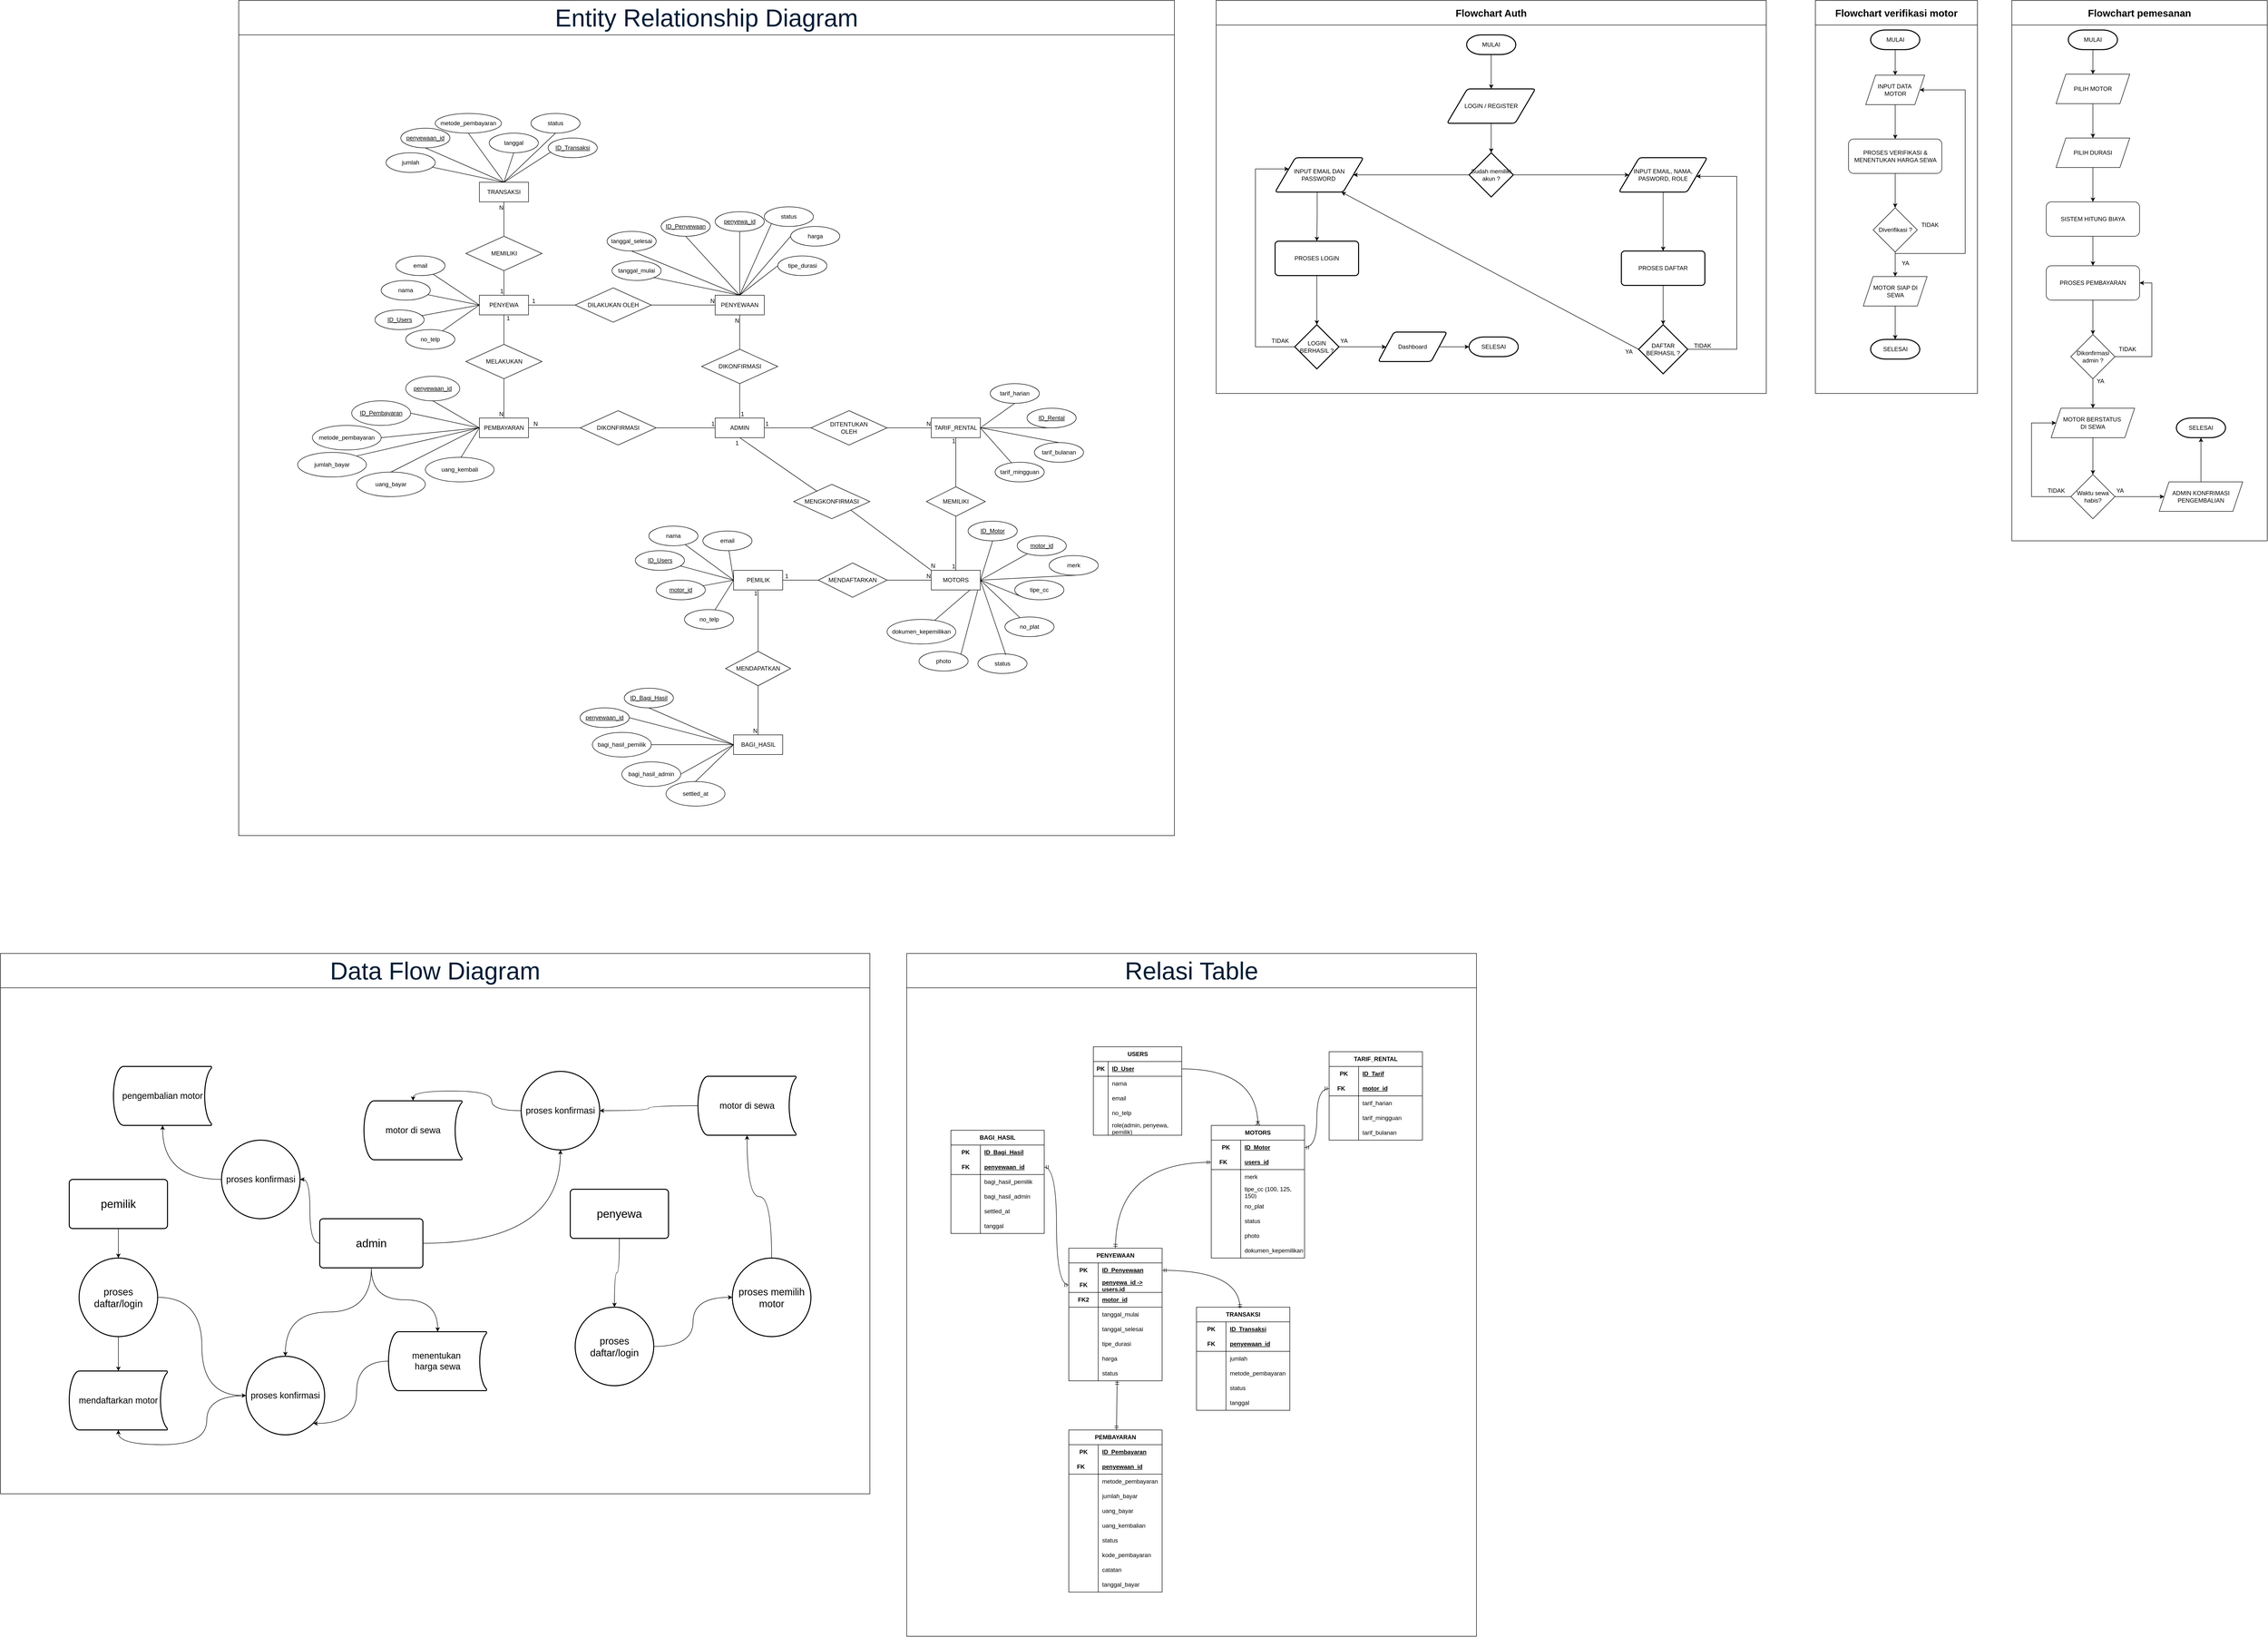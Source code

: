 <mxfile version="24.7.5">
  <diagram name="Page-1" id="THYK9lNO6VitOO5Vm_xB">
    <mxGraphModel dx="9267" dy="5747" grid="1" gridSize="10" guides="1" tooltips="1" connect="1" arrows="1" fold="1" page="1" pageScale="1" pageWidth="850" pageHeight="1100" math="0" shadow="0">
      <root>
        <mxCell id="0" />
        <mxCell id="1" parent="0" />
        <mxCell id="1w0gbBAWXoRW2KAmecnI-2" value="USERS" style="shape=table;startSize=30;container=1;collapsible=1;childLayout=tableLayout;fixedRows=1;rowLines=0;fontStyle=1;align=center;resizeLast=1;html=1;" parent="1" vertex="1">
          <mxGeometry x="-370" y="90" width="180" height="180" as="geometry" />
        </mxCell>
        <mxCell id="1w0gbBAWXoRW2KAmecnI-3" value="" style="shape=tableRow;horizontal=0;startSize=0;swimlaneHead=0;swimlaneBody=0;fillColor=none;collapsible=0;dropTarget=0;points=[[0,0.5],[1,0.5]];portConstraint=eastwest;top=0;left=0;right=0;bottom=1;" parent="1w0gbBAWXoRW2KAmecnI-2" vertex="1">
          <mxGeometry y="30" width="180" height="30" as="geometry" />
        </mxCell>
        <mxCell id="1w0gbBAWXoRW2KAmecnI-4" value="PK" style="shape=partialRectangle;connectable=0;fillColor=none;top=0;left=0;bottom=0;right=0;fontStyle=1;overflow=hidden;whiteSpace=wrap;html=1;" parent="1w0gbBAWXoRW2KAmecnI-3" vertex="1">
          <mxGeometry width="30" height="30" as="geometry">
            <mxRectangle width="30" height="30" as="alternateBounds" />
          </mxGeometry>
        </mxCell>
        <mxCell id="1w0gbBAWXoRW2KAmecnI-5" value="ID_User" style="shape=partialRectangle;connectable=0;fillColor=none;top=0;left=0;bottom=0;right=0;align=left;spacingLeft=6;fontStyle=5;overflow=hidden;whiteSpace=wrap;html=1;" parent="1w0gbBAWXoRW2KAmecnI-3" vertex="1">
          <mxGeometry x="30" width="150" height="30" as="geometry">
            <mxRectangle width="150" height="30" as="alternateBounds" />
          </mxGeometry>
        </mxCell>
        <mxCell id="1w0gbBAWXoRW2KAmecnI-6" value="" style="shape=tableRow;horizontal=0;startSize=0;swimlaneHead=0;swimlaneBody=0;fillColor=none;collapsible=0;dropTarget=0;points=[[0,0.5],[1,0.5]];portConstraint=eastwest;top=0;left=0;right=0;bottom=0;" parent="1w0gbBAWXoRW2KAmecnI-2" vertex="1">
          <mxGeometry y="60" width="180" height="30" as="geometry" />
        </mxCell>
        <mxCell id="1w0gbBAWXoRW2KAmecnI-7" value="" style="shape=partialRectangle;connectable=0;fillColor=none;top=0;left=0;bottom=0;right=0;editable=1;overflow=hidden;whiteSpace=wrap;html=1;" parent="1w0gbBAWXoRW2KAmecnI-6" vertex="1">
          <mxGeometry width="30" height="30" as="geometry">
            <mxRectangle width="30" height="30" as="alternateBounds" />
          </mxGeometry>
        </mxCell>
        <mxCell id="1w0gbBAWXoRW2KAmecnI-8" value="nama" style="shape=partialRectangle;connectable=0;fillColor=none;top=0;left=0;bottom=0;right=0;align=left;spacingLeft=6;overflow=hidden;whiteSpace=wrap;html=1;" parent="1w0gbBAWXoRW2KAmecnI-6" vertex="1">
          <mxGeometry x="30" width="150" height="30" as="geometry">
            <mxRectangle width="150" height="30" as="alternateBounds" />
          </mxGeometry>
        </mxCell>
        <mxCell id="1w0gbBAWXoRW2KAmecnI-9" value="" style="shape=tableRow;horizontal=0;startSize=0;swimlaneHead=0;swimlaneBody=0;fillColor=none;collapsible=0;dropTarget=0;points=[[0,0.5],[1,0.5]];portConstraint=eastwest;top=0;left=0;right=0;bottom=0;" parent="1w0gbBAWXoRW2KAmecnI-2" vertex="1">
          <mxGeometry y="90" width="180" height="30" as="geometry" />
        </mxCell>
        <mxCell id="1w0gbBAWXoRW2KAmecnI-10" value="" style="shape=partialRectangle;connectable=0;fillColor=none;top=0;left=0;bottom=0;right=0;editable=1;overflow=hidden;whiteSpace=wrap;html=1;" parent="1w0gbBAWXoRW2KAmecnI-9" vertex="1">
          <mxGeometry width="30" height="30" as="geometry">
            <mxRectangle width="30" height="30" as="alternateBounds" />
          </mxGeometry>
        </mxCell>
        <mxCell id="1w0gbBAWXoRW2KAmecnI-11" value="email" style="shape=partialRectangle;connectable=0;fillColor=none;top=0;left=0;bottom=0;right=0;align=left;spacingLeft=6;overflow=hidden;whiteSpace=wrap;html=1;" parent="1w0gbBAWXoRW2KAmecnI-9" vertex="1">
          <mxGeometry x="30" width="150" height="30" as="geometry">
            <mxRectangle width="150" height="30" as="alternateBounds" />
          </mxGeometry>
        </mxCell>
        <mxCell id="1w0gbBAWXoRW2KAmecnI-12" value="" style="shape=tableRow;horizontal=0;startSize=0;swimlaneHead=0;swimlaneBody=0;fillColor=none;collapsible=0;dropTarget=0;points=[[0,0.5],[1,0.5]];portConstraint=eastwest;top=0;left=0;right=0;bottom=0;" parent="1w0gbBAWXoRW2KAmecnI-2" vertex="1">
          <mxGeometry y="120" width="180" height="30" as="geometry" />
        </mxCell>
        <mxCell id="1w0gbBAWXoRW2KAmecnI-13" value="" style="shape=partialRectangle;connectable=0;fillColor=none;top=0;left=0;bottom=0;right=0;editable=1;overflow=hidden;whiteSpace=wrap;html=1;" parent="1w0gbBAWXoRW2KAmecnI-12" vertex="1">
          <mxGeometry width="30" height="30" as="geometry">
            <mxRectangle width="30" height="30" as="alternateBounds" />
          </mxGeometry>
        </mxCell>
        <mxCell id="1w0gbBAWXoRW2KAmecnI-14" value="no_telp" style="shape=partialRectangle;connectable=0;fillColor=none;top=0;left=0;bottom=0;right=0;align=left;spacingLeft=6;overflow=hidden;whiteSpace=wrap;html=1;" parent="1w0gbBAWXoRW2KAmecnI-12" vertex="1">
          <mxGeometry x="30" width="150" height="30" as="geometry">
            <mxRectangle width="150" height="30" as="alternateBounds" />
          </mxGeometry>
        </mxCell>
        <mxCell id="1w0gbBAWXoRW2KAmecnI-15" value="" style="shape=tableRow;horizontal=0;startSize=0;swimlaneHead=0;swimlaneBody=0;fillColor=none;collapsible=0;dropTarget=0;points=[[0,0.5],[1,0.5]];portConstraint=eastwest;top=0;left=0;right=0;bottom=0;" parent="1w0gbBAWXoRW2KAmecnI-2" vertex="1">
          <mxGeometry y="150" width="180" height="30" as="geometry" />
        </mxCell>
        <mxCell id="1w0gbBAWXoRW2KAmecnI-16" value="" style="shape=partialRectangle;connectable=0;fillColor=none;top=0;left=0;bottom=0;right=0;editable=1;overflow=hidden;whiteSpace=wrap;html=1;" parent="1w0gbBAWXoRW2KAmecnI-15" vertex="1">
          <mxGeometry width="30" height="30" as="geometry">
            <mxRectangle width="30" height="30" as="alternateBounds" />
          </mxGeometry>
        </mxCell>
        <mxCell id="1w0gbBAWXoRW2KAmecnI-17" value="role(admin, penyewa, pemilik)" style="shape=partialRectangle;connectable=0;fillColor=none;top=0;left=0;bottom=0;right=0;align=left;spacingLeft=6;overflow=hidden;whiteSpace=wrap;html=1;" parent="1w0gbBAWXoRW2KAmecnI-15" vertex="1">
          <mxGeometry x="30" width="150" height="30" as="geometry">
            <mxRectangle width="150" height="30" as="alternateBounds" />
          </mxGeometry>
        </mxCell>
        <mxCell id="1w0gbBAWXoRW2KAmecnI-18" value="MOTORS" style="shape=table;startSize=30;container=1;collapsible=1;childLayout=tableLayout;fixedRows=1;rowLines=0;fontStyle=1;align=center;resizeLast=1;html=1;whiteSpace=wrap;" parent="1" vertex="1">
          <mxGeometry x="-130" y="250" width="190" height="270" as="geometry" />
        </mxCell>
        <mxCell id="1w0gbBAWXoRW2KAmecnI-19" value="" style="shape=tableRow;horizontal=0;startSize=0;swimlaneHead=0;swimlaneBody=0;fillColor=none;collapsible=0;dropTarget=0;points=[[0,0.5],[1,0.5]];portConstraint=eastwest;top=0;left=0;right=0;bottom=0;html=1;" parent="1w0gbBAWXoRW2KAmecnI-18" vertex="1">
          <mxGeometry y="30" width="190" height="30" as="geometry" />
        </mxCell>
        <mxCell id="1w0gbBAWXoRW2KAmecnI-20" value="PK" style="shape=partialRectangle;connectable=0;fillColor=none;top=0;left=0;bottom=0;right=0;fontStyle=1;overflow=hidden;html=1;whiteSpace=wrap;" parent="1w0gbBAWXoRW2KAmecnI-19" vertex="1">
          <mxGeometry width="60" height="30" as="geometry">
            <mxRectangle width="60" height="30" as="alternateBounds" />
          </mxGeometry>
        </mxCell>
        <mxCell id="1w0gbBAWXoRW2KAmecnI-21" value="ID_Motor" style="shape=partialRectangle;connectable=0;fillColor=none;top=0;left=0;bottom=0;right=0;align=left;spacingLeft=6;fontStyle=5;overflow=hidden;html=1;whiteSpace=wrap;" parent="1w0gbBAWXoRW2KAmecnI-19" vertex="1">
          <mxGeometry x="60" width="130" height="30" as="geometry">
            <mxRectangle width="130" height="30" as="alternateBounds" />
          </mxGeometry>
        </mxCell>
        <mxCell id="1w0gbBAWXoRW2KAmecnI-22" value="" style="shape=tableRow;horizontal=0;startSize=0;swimlaneHead=0;swimlaneBody=0;fillColor=none;collapsible=0;dropTarget=0;points=[[0,0.5],[1,0.5]];portConstraint=eastwest;top=0;left=0;right=0;bottom=1;html=1;" parent="1w0gbBAWXoRW2KAmecnI-18" vertex="1">
          <mxGeometry y="60" width="190" height="30" as="geometry" />
        </mxCell>
        <mxCell id="1w0gbBAWXoRW2KAmecnI-23" value="FK&lt;span style=&quot;white-space: pre;&quot;&gt;&#x9;&lt;/span&gt;" style="shape=partialRectangle;connectable=0;fillColor=none;top=0;left=0;bottom=0;right=0;fontStyle=1;overflow=hidden;html=1;whiteSpace=wrap;" parent="1w0gbBAWXoRW2KAmecnI-22" vertex="1">
          <mxGeometry width="60" height="30" as="geometry">
            <mxRectangle width="60" height="30" as="alternateBounds" />
          </mxGeometry>
        </mxCell>
        <mxCell id="1w0gbBAWXoRW2KAmecnI-24" value="users_id" style="shape=partialRectangle;connectable=0;fillColor=none;top=0;left=0;bottom=0;right=0;align=left;spacingLeft=6;fontStyle=5;overflow=hidden;html=1;whiteSpace=wrap;" parent="1w0gbBAWXoRW2KAmecnI-22" vertex="1">
          <mxGeometry x="60" width="130" height="30" as="geometry">
            <mxRectangle width="130" height="30" as="alternateBounds" />
          </mxGeometry>
        </mxCell>
        <mxCell id="1w0gbBAWXoRW2KAmecnI-25" value="" style="shape=tableRow;horizontal=0;startSize=0;swimlaneHead=0;swimlaneBody=0;fillColor=none;collapsible=0;dropTarget=0;points=[[0,0.5],[1,0.5]];portConstraint=eastwest;top=0;left=0;right=0;bottom=0;html=1;" parent="1w0gbBAWXoRW2KAmecnI-18" vertex="1">
          <mxGeometry y="90" width="190" height="30" as="geometry" />
        </mxCell>
        <mxCell id="1w0gbBAWXoRW2KAmecnI-26" value="" style="shape=partialRectangle;connectable=0;fillColor=none;top=0;left=0;bottom=0;right=0;editable=1;overflow=hidden;html=1;whiteSpace=wrap;" parent="1w0gbBAWXoRW2KAmecnI-25" vertex="1">
          <mxGeometry width="60" height="30" as="geometry">
            <mxRectangle width="60" height="30" as="alternateBounds" />
          </mxGeometry>
        </mxCell>
        <mxCell id="1w0gbBAWXoRW2KAmecnI-27" value="merk" style="shape=partialRectangle;connectable=0;fillColor=none;top=0;left=0;bottom=0;right=0;align=left;spacingLeft=6;overflow=hidden;html=1;whiteSpace=wrap;" parent="1w0gbBAWXoRW2KAmecnI-25" vertex="1">
          <mxGeometry x="60" width="130" height="30" as="geometry">
            <mxRectangle width="130" height="30" as="alternateBounds" />
          </mxGeometry>
        </mxCell>
        <mxCell id="1w0gbBAWXoRW2KAmecnI-28" value="" style="shape=tableRow;horizontal=0;startSize=0;swimlaneHead=0;swimlaneBody=0;fillColor=none;collapsible=0;dropTarget=0;points=[[0,0.5],[1,0.5]];portConstraint=eastwest;top=0;left=0;right=0;bottom=0;html=1;" parent="1w0gbBAWXoRW2KAmecnI-18" vertex="1">
          <mxGeometry y="120" width="190" height="30" as="geometry" />
        </mxCell>
        <mxCell id="1w0gbBAWXoRW2KAmecnI-29" value="" style="shape=partialRectangle;connectable=0;fillColor=none;top=0;left=0;bottom=0;right=0;editable=1;overflow=hidden;html=1;whiteSpace=wrap;" parent="1w0gbBAWXoRW2KAmecnI-28" vertex="1">
          <mxGeometry width="60" height="30" as="geometry">
            <mxRectangle width="60" height="30" as="alternateBounds" />
          </mxGeometry>
        </mxCell>
        <mxCell id="1w0gbBAWXoRW2KAmecnI-30" value="tipe_cc (100, 125, 150)" style="shape=partialRectangle;connectable=0;fillColor=none;top=0;left=0;bottom=0;right=0;align=left;spacingLeft=6;overflow=hidden;html=1;whiteSpace=wrap;" parent="1w0gbBAWXoRW2KAmecnI-28" vertex="1">
          <mxGeometry x="60" width="130" height="30" as="geometry">
            <mxRectangle width="130" height="30" as="alternateBounds" />
          </mxGeometry>
        </mxCell>
        <mxCell id="1w0gbBAWXoRW2KAmecnI-31" value="" style="shape=tableRow;horizontal=0;startSize=0;swimlaneHead=0;swimlaneBody=0;fillColor=none;collapsible=0;dropTarget=0;points=[[0,0.5],[1,0.5]];portConstraint=eastwest;top=0;left=0;right=0;bottom=0;html=1;" parent="1w0gbBAWXoRW2KAmecnI-18" vertex="1">
          <mxGeometry y="150" width="190" height="30" as="geometry" />
        </mxCell>
        <mxCell id="1w0gbBAWXoRW2KAmecnI-32" value="" style="shape=partialRectangle;connectable=0;fillColor=none;top=0;left=0;bottom=0;right=0;editable=1;overflow=hidden;html=1;whiteSpace=wrap;" parent="1w0gbBAWXoRW2KAmecnI-31" vertex="1">
          <mxGeometry width="60" height="30" as="geometry">
            <mxRectangle width="60" height="30" as="alternateBounds" />
          </mxGeometry>
        </mxCell>
        <mxCell id="1w0gbBAWXoRW2KAmecnI-33" value="no_plat" style="shape=partialRectangle;connectable=0;fillColor=none;top=0;left=0;bottom=0;right=0;align=left;spacingLeft=6;overflow=hidden;html=1;whiteSpace=wrap;" parent="1w0gbBAWXoRW2KAmecnI-31" vertex="1">
          <mxGeometry x="60" width="130" height="30" as="geometry">
            <mxRectangle width="130" height="30" as="alternateBounds" />
          </mxGeometry>
        </mxCell>
        <mxCell id="1w0gbBAWXoRW2KAmecnI-34" value="" style="shape=tableRow;horizontal=0;startSize=0;swimlaneHead=0;swimlaneBody=0;fillColor=none;collapsible=0;dropTarget=0;points=[[0,0.5],[1,0.5]];portConstraint=eastwest;top=0;left=0;right=0;bottom=0;html=1;" parent="1w0gbBAWXoRW2KAmecnI-18" vertex="1">
          <mxGeometry y="180" width="190" height="30" as="geometry" />
        </mxCell>
        <mxCell id="1w0gbBAWXoRW2KAmecnI-35" value="" style="shape=partialRectangle;connectable=0;fillColor=none;top=0;left=0;bottom=0;right=0;editable=1;overflow=hidden;html=1;whiteSpace=wrap;" parent="1w0gbBAWXoRW2KAmecnI-34" vertex="1">
          <mxGeometry width="60" height="30" as="geometry">
            <mxRectangle width="60" height="30" as="alternateBounds" />
          </mxGeometry>
        </mxCell>
        <mxCell id="1w0gbBAWXoRW2KAmecnI-36" value="status" style="shape=partialRectangle;connectable=0;fillColor=none;top=0;left=0;bottom=0;right=0;align=left;spacingLeft=6;overflow=hidden;html=1;whiteSpace=wrap;" parent="1w0gbBAWXoRW2KAmecnI-34" vertex="1">
          <mxGeometry x="60" width="130" height="30" as="geometry">
            <mxRectangle width="130" height="30" as="alternateBounds" />
          </mxGeometry>
        </mxCell>
        <mxCell id="1w0gbBAWXoRW2KAmecnI-37" value="" style="shape=tableRow;horizontal=0;startSize=0;swimlaneHead=0;swimlaneBody=0;fillColor=none;collapsible=0;dropTarget=0;points=[[0,0.5],[1,0.5]];portConstraint=eastwest;top=0;left=0;right=0;bottom=0;html=1;" parent="1w0gbBAWXoRW2KAmecnI-18" vertex="1">
          <mxGeometry y="210" width="190" height="30" as="geometry" />
        </mxCell>
        <mxCell id="1w0gbBAWXoRW2KAmecnI-38" value="" style="shape=partialRectangle;connectable=0;fillColor=none;top=0;left=0;bottom=0;right=0;editable=1;overflow=hidden;html=1;whiteSpace=wrap;" parent="1w0gbBAWXoRW2KAmecnI-37" vertex="1">
          <mxGeometry width="60" height="30" as="geometry">
            <mxRectangle width="60" height="30" as="alternateBounds" />
          </mxGeometry>
        </mxCell>
        <mxCell id="1w0gbBAWXoRW2KAmecnI-39" value="photo" style="shape=partialRectangle;connectable=0;fillColor=none;top=0;left=0;bottom=0;right=0;align=left;spacingLeft=6;overflow=hidden;html=1;whiteSpace=wrap;" parent="1w0gbBAWXoRW2KAmecnI-37" vertex="1">
          <mxGeometry x="60" width="130" height="30" as="geometry">
            <mxRectangle width="130" height="30" as="alternateBounds" />
          </mxGeometry>
        </mxCell>
        <mxCell id="1w0gbBAWXoRW2KAmecnI-40" value="" style="shape=tableRow;horizontal=0;startSize=0;swimlaneHead=0;swimlaneBody=0;fillColor=none;collapsible=0;dropTarget=0;points=[[0,0.5],[1,0.5]];portConstraint=eastwest;top=0;left=0;right=0;bottom=0;html=1;" parent="1w0gbBAWXoRW2KAmecnI-18" vertex="1">
          <mxGeometry y="240" width="190" height="30" as="geometry" />
        </mxCell>
        <mxCell id="1w0gbBAWXoRW2KAmecnI-41" value="" style="shape=partialRectangle;connectable=0;fillColor=none;top=0;left=0;bottom=0;right=0;editable=1;overflow=hidden;html=1;whiteSpace=wrap;" parent="1w0gbBAWXoRW2KAmecnI-40" vertex="1">
          <mxGeometry width="60" height="30" as="geometry">
            <mxRectangle width="60" height="30" as="alternateBounds" />
          </mxGeometry>
        </mxCell>
        <mxCell id="1w0gbBAWXoRW2KAmecnI-42" value="dokumen_kepemilikan" style="shape=partialRectangle;connectable=0;fillColor=none;top=0;left=0;bottom=0;right=0;align=left;spacingLeft=6;overflow=hidden;html=1;whiteSpace=wrap;" parent="1w0gbBAWXoRW2KAmecnI-40" vertex="1">
          <mxGeometry x="60" width="130" height="30" as="geometry">
            <mxRectangle width="130" height="30" as="alternateBounds" />
          </mxGeometry>
        </mxCell>
        <mxCell id="1w0gbBAWXoRW2KAmecnI-43" value="TARIF_RENTAL" style="shape=table;startSize=30;container=1;collapsible=1;childLayout=tableLayout;fixedRows=1;rowLines=0;fontStyle=1;align=center;resizeLast=1;html=1;whiteSpace=wrap;" parent="1" vertex="1">
          <mxGeometry x="110" y="100" width="190" height="180" as="geometry" />
        </mxCell>
        <mxCell id="1w0gbBAWXoRW2KAmecnI-44" value="" style="shape=tableRow;horizontal=0;startSize=0;swimlaneHead=0;swimlaneBody=0;fillColor=none;collapsible=0;dropTarget=0;points=[[0,0.5],[1,0.5]];portConstraint=eastwest;top=0;left=0;right=0;bottom=0;html=1;" parent="1w0gbBAWXoRW2KAmecnI-43" vertex="1">
          <mxGeometry y="30" width="190" height="30" as="geometry" />
        </mxCell>
        <mxCell id="1w0gbBAWXoRW2KAmecnI-45" value="PK" style="shape=partialRectangle;connectable=0;fillColor=none;top=0;left=0;bottom=0;right=0;fontStyle=1;overflow=hidden;html=1;whiteSpace=wrap;" parent="1w0gbBAWXoRW2KAmecnI-44" vertex="1">
          <mxGeometry width="60" height="30" as="geometry">
            <mxRectangle width="60" height="30" as="alternateBounds" />
          </mxGeometry>
        </mxCell>
        <mxCell id="1w0gbBAWXoRW2KAmecnI-46" value="ID_Tarif" style="shape=partialRectangle;connectable=0;fillColor=none;top=0;left=0;bottom=0;right=0;align=left;spacingLeft=6;fontStyle=5;overflow=hidden;html=1;whiteSpace=wrap;" parent="1w0gbBAWXoRW2KAmecnI-44" vertex="1">
          <mxGeometry x="60" width="130" height="30" as="geometry">
            <mxRectangle width="130" height="30" as="alternateBounds" />
          </mxGeometry>
        </mxCell>
        <mxCell id="1w0gbBAWXoRW2KAmecnI-47" value="" style="shape=tableRow;horizontal=0;startSize=0;swimlaneHead=0;swimlaneBody=0;fillColor=none;collapsible=0;dropTarget=0;points=[[0,0.5],[1,0.5]];portConstraint=eastwest;top=0;left=0;right=0;bottom=1;html=1;" parent="1w0gbBAWXoRW2KAmecnI-43" vertex="1">
          <mxGeometry y="60" width="190" height="30" as="geometry" />
        </mxCell>
        <mxCell id="1w0gbBAWXoRW2KAmecnI-48" value="FK&lt;span style=&quot;white-space: pre;&quot;&gt;&#x9;&lt;/span&gt;" style="shape=partialRectangle;connectable=0;fillColor=none;top=0;left=0;bottom=0;right=0;fontStyle=1;overflow=hidden;html=1;whiteSpace=wrap;" parent="1w0gbBAWXoRW2KAmecnI-47" vertex="1">
          <mxGeometry width="60" height="30" as="geometry">
            <mxRectangle width="60" height="30" as="alternateBounds" />
          </mxGeometry>
        </mxCell>
        <mxCell id="1w0gbBAWXoRW2KAmecnI-49" value="motor_id" style="shape=partialRectangle;connectable=0;fillColor=none;top=0;left=0;bottom=0;right=0;align=left;spacingLeft=6;fontStyle=5;overflow=hidden;html=1;whiteSpace=wrap;" parent="1w0gbBAWXoRW2KAmecnI-47" vertex="1">
          <mxGeometry x="60" width="130" height="30" as="geometry">
            <mxRectangle width="130" height="30" as="alternateBounds" />
          </mxGeometry>
        </mxCell>
        <mxCell id="1w0gbBAWXoRW2KAmecnI-50" value="" style="shape=tableRow;horizontal=0;startSize=0;swimlaneHead=0;swimlaneBody=0;fillColor=none;collapsible=0;dropTarget=0;points=[[0,0.5],[1,0.5]];portConstraint=eastwest;top=0;left=0;right=0;bottom=0;html=1;" parent="1w0gbBAWXoRW2KAmecnI-43" vertex="1">
          <mxGeometry y="90" width="190" height="30" as="geometry" />
        </mxCell>
        <mxCell id="1w0gbBAWXoRW2KAmecnI-51" value="" style="shape=partialRectangle;connectable=0;fillColor=none;top=0;left=0;bottom=0;right=0;editable=1;overflow=hidden;html=1;whiteSpace=wrap;" parent="1w0gbBAWXoRW2KAmecnI-50" vertex="1">
          <mxGeometry width="60" height="30" as="geometry">
            <mxRectangle width="60" height="30" as="alternateBounds" />
          </mxGeometry>
        </mxCell>
        <mxCell id="1w0gbBAWXoRW2KAmecnI-52" value="tarif_harian" style="shape=partialRectangle;connectable=0;fillColor=none;top=0;left=0;bottom=0;right=0;align=left;spacingLeft=6;overflow=hidden;html=1;whiteSpace=wrap;" parent="1w0gbBAWXoRW2KAmecnI-50" vertex="1">
          <mxGeometry x="60" width="130" height="30" as="geometry">
            <mxRectangle width="130" height="30" as="alternateBounds" />
          </mxGeometry>
        </mxCell>
        <mxCell id="1w0gbBAWXoRW2KAmecnI-53" value="" style="shape=tableRow;horizontal=0;startSize=0;swimlaneHead=0;swimlaneBody=0;fillColor=none;collapsible=0;dropTarget=0;points=[[0,0.5],[1,0.5]];portConstraint=eastwest;top=0;left=0;right=0;bottom=0;html=1;" parent="1w0gbBAWXoRW2KAmecnI-43" vertex="1">
          <mxGeometry y="120" width="190" height="30" as="geometry" />
        </mxCell>
        <mxCell id="1w0gbBAWXoRW2KAmecnI-54" value="" style="shape=partialRectangle;connectable=0;fillColor=none;top=0;left=0;bottom=0;right=0;editable=1;overflow=hidden;html=1;whiteSpace=wrap;" parent="1w0gbBAWXoRW2KAmecnI-53" vertex="1">
          <mxGeometry width="60" height="30" as="geometry">
            <mxRectangle width="60" height="30" as="alternateBounds" />
          </mxGeometry>
        </mxCell>
        <mxCell id="1w0gbBAWXoRW2KAmecnI-55" value="tarif_mingguan" style="shape=partialRectangle;connectable=0;fillColor=none;top=0;left=0;bottom=0;right=0;align=left;spacingLeft=6;overflow=hidden;html=1;whiteSpace=wrap;" parent="1w0gbBAWXoRW2KAmecnI-53" vertex="1">
          <mxGeometry x="60" width="130" height="30" as="geometry">
            <mxRectangle width="130" height="30" as="alternateBounds" />
          </mxGeometry>
        </mxCell>
        <mxCell id="1w0gbBAWXoRW2KAmecnI-56" value="" style="shape=tableRow;horizontal=0;startSize=0;swimlaneHead=0;swimlaneBody=0;fillColor=none;collapsible=0;dropTarget=0;points=[[0,0.5],[1,0.5]];portConstraint=eastwest;top=0;left=0;right=0;bottom=0;html=1;" parent="1w0gbBAWXoRW2KAmecnI-43" vertex="1">
          <mxGeometry y="150" width="190" height="30" as="geometry" />
        </mxCell>
        <mxCell id="1w0gbBAWXoRW2KAmecnI-57" value="" style="shape=partialRectangle;connectable=0;fillColor=none;top=0;left=0;bottom=0;right=0;editable=1;overflow=hidden;html=1;whiteSpace=wrap;" parent="1w0gbBAWXoRW2KAmecnI-56" vertex="1">
          <mxGeometry width="60" height="30" as="geometry">
            <mxRectangle width="60" height="30" as="alternateBounds" />
          </mxGeometry>
        </mxCell>
        <mxCell id="1w0gbBAWXoRW2KAmecnI-58" value="tarif_bulanan" style="shape=partialRectangle;connectable=0;fillColor=none;top=0;left=0;bottom=0;right=0;align=left;spacingLeft=6;overflow=hidden;html=1;whiteSpace=wrap;" parent="1w0gbBAWXoRW2KAmecnI-56" vertex="1">
          <mxGeometry x="60" width="130" height="30" as="geometry">
            <mxRectangle width="130" height="30" as="alternateBounds" />
          </mxGeometry>
        </mxCell>
        <mxCell id="1w0gbBAWXoRW2KAmecnI-71" value="PENYEWAAN" style="shape=table;startSize=30;container=1;collapsible=1;childLayout=tableLayout;fixedRows=1;rowLines=0;fontStyle=1;align=center;resizeLast=1;html=1;whiteSpace=wrap;" parent="1" vertex="1">
          <mxGeometry x="-420" y="500" width="190" height="270" as="geometry" />
        </mxCell>
        <mxCell id="1w0gbBAWXoRW2KAmecnI-72" value="" style="shape=tableRow;horizontal=0;startSize=0;swimlaneHead=0;swimlaneBody=0;fillColor=none;collapsible=0;dropTarget=0;points=[[0,0.5],[1,0.5]];portConstraint=eastwest;top=0;left=0;right=0;bottom=0;html=1;" parent="1w0gbBAWXoRW2KAmecnI-71" vertex="1">
          <mxGeometry y="30" width="190" height="30" as="geometry" />
        </mxCell>
        <mxCell id="1w0gbBAWXoRW2KAmecnI-73" value="PK" style="shape=partialRectangle;connectable=0;fillColor=none;top=0;left=0;bottom=0;right=0;fontStyle=1;overflow=hidden;html=1;whiteSpace=wrap;" parent="1w0gbBAWXoRW2KAmecnI-72" vertex="1">
          <mxGeometry width="60" height="30" as="geometry">
            <mxRectangle width="60" height="30" as="alternateBounds" />
          </mxGeometry>
        </mxCell>
        <mxCell id="1w0gbBAWXoRW2KAmecnI-74" value="ID_Penyewaan" style="shape=partialRectangle;connectable=0;fillColor=none;top=0;left=0;bottom=0;right=0;align=left;spacingLeft=6;fontStyle=5;overflow=hidden;html=1;whiteSpace=wrap;" parent="1w0gbBAWXoRW2KAmecnI-72" vertex="1">
          <mxGeometry x="60" width="130" height="30" as="geometry">
            <mxRectangle width="130" height="30" as="alternateBounds" />
          </mxGeometry>
        </mxCell>
        <mxCell id="1w0gbBAWXoRW2KAmecnI-75" value="" style="shape=tableRow;horizontal=0;startSize=0;swimlaneHead=0;swimlaneBody=0;fillColor=none;collapsible=0;dropTarget=0;points=[[0,0.5],[1,0.5]];portConstraint=eastwest;top=0;left=0;right=0;bottom=1;html=1;" parent="1w0gbBAWXoRW2KAmecnI-71" vertex="1">
          <mxGeometry y="60" width="190" height="30" as="geometry" />
        </mxCell>
        <mxCell id="1w0gbBAWXoRW2KAmecnI-76" value="FK" style="shape=partialRectangle;connectable=0;fillColor=none;top=0;left=0;bottom=0;right=0;fontStyle=1;overflow=hidden;html=1;whiteSpace=wrap;" parent="1w0gbBAWXoRW2KAmecnI-75" vertex="1">
          <mxGeometry width="60" height="30" as="geometry">
            <mxRectangle width="60" height="30" as="alternateBounds" />
          </mxGeometry>
        </mxCell>
        <mxCell id="1w0gbBAWXoRW2KAmecnI-77" value="penyewa_id -&amp;gt; users.id" style="shape=partialRectangle;connectable=0;fillColor=none;top=0;left=0;bottom=0;right=0;align=left;spacingLeft=6;fontStyle=5;overflow=hidden;html=1;whiteSpace=wrap;" parent="1w0gbBAWXoRW2KAmecnI-75" vertex="1">
          <mxGeometry x="60" width="130" height="30" as="geometry">
            <mxRectangle width="130" height="30" as="alternateBounds" />
          </mxGeometry>
        </mxCell>
        <mxCell id="1w0gbBAWXoRW2KAmecnI-96" value="" style="shape=tableRow;horizontal=0;startSize=0;swimlaneHead=0;swimlaneBody=0;fillColor=none;collapsible=0;dropTarget=0;points=[[0,0.5],[1,0.5]];portConstraint=eastwest;top=0;left=0;right=0;bottom=1;html=1;" parent="1w0gbBAWXoRW2KAmecnI-71" vertex="1">
          <mxGeometry y="90" width="190" height="30" as="geometry" />
        </mxCell>
        <mxCell id="1w0gbBAWXoRW2KAmecnI-97" value="FK2" style="shape=partialRectangle;connectable=0;fillColor=none;top=0;left=0;bottom=0;right=0;fontStyle=1;overflow=hidden;html=1;whiteSpace=wrap;" parent="1w0gbBAWXoRW2KAmecnI-96" vertex="1">
          <mxGeometry width="60" height="30" as="geometry">
            <mxRectangle width="60" height="30" as="alternateBounds" />
          </mxGeometry>
        </mxCell>
        <mxCell id="1w0gbBAWXoRW2KAmecnI-98" value="motor_id" style="shape=partialRectangle;connectable=0;fillColor=none;top=0;left=0;bottom=0;right=0;align=left;spacingLeft=6;fontStyle=5;overflow=hidden;html=1;whiteSpace=wrap;" parent="1w0gbBAWXoRW2KAmecnI-96" vertex="1">
          <mxGeometry x="60" width="130" height="30" as="geometry">
            <mxRectangle width="130" height="30" as="alternateBounds" />
          </mxGeometry>
        </mxCell>
        <mxCell id="1w0gbBAWXoRW2KAmecnI-78" value="" style="shape=tableRow;horizontal=0;startSize=0;swimlaneHead=0;swimlaneBody=0;fillColor=none;collapsible=0;dropTarget=0;points=[[0,0.5],[1,0.5]];portConstraint=eastwest;top=0;left=0;right=0;bottom=0;html=1;" parent="1w0gbBAWXoRW2KAmecnI-71" vertex="1">
          <mxGeometry y="120" width="190" height="30" as="geometry" />
        </mxCell>
        <mxCell id="1w0gbBAWXoRW2KAmecnI-79" value="" style="shape=partialRectangle;connectable=0;fillColor=none;top=0;left=0;bottom=0;right=0;editable=1;overflow=hidden;html=1;whiteSpace=wrap;" parent="1w0gbBAWXoRW2KAmecnI-78" vertex="1">
          <mxGeometry width="60" height="30" as="geometry">
            <mxRectangle width="60" height="30" as="alternateBounds" />
          </mxGeometry>
        </mxCell>
        <mxCell id="1w0gbBAWXoRW2KAmecnI-80" value="tanggal_mulai" style="shape=partialRectangle;connectable=0;fillColor=none;top=0;left=0;bottom=0;right=0;align=left;spacingLeft=6;overflow=hidden;html=1;whiteSpace=wrap;" parent="1w0gbBAWXoRW2KAmecnI-78" vertex="1">
          <mxGeometry x="60" width="130" height="30" as="geometry">
            <mxRectangle width="130" height="30" as="alternateBounds" />
          </mxGeometry>
        </mxCell>
        <mxCell id="1w0gbBAWXoRW2KAmecnI-81" value="" style="shape=tableRow;horizontal=0;startSize=0;swimlaneHead=0;swimlaneBody=0;fillColor=none;collapsible=0;dropTarget=0;points=[[0,0.5],[1,0.5]];portConstraint=eastwest;top=0;left=0;right=0;bottom=0;html=1;" parent="1w0gbBAWXoRW2KAmecnI-71" vertex="1">
          <mxGeometry y="150" width="190" height="30" as="geometry" />
        </mxCell>
        <mxCell id="1w0gbBAWXoRW2KAmecnI-82" value="" style="shape=partialRectangle;connectable=0;fillColor=none;top=0;left=0;bottom=0;right=0;editable=1;overflow=hidden;html=1;whiteSpace=wrap;" parent="1w0gbBAWXoRW2KAmecnI-81" vertex="1">
          <mxGeometry width="60" height="30" as="geometry">
            <mxRectangle width="60" height="30" as="alternateBounds" />
          </mxGeometry>
        </mxCell>
        <mxCell id="1w0gbBAWXoRW2KAmecnI-83" value="tanggal_selesai" style="shape=partialRectangle;connectable=0;fillColor=none;top=0;left=0;bottom=0;right=0;align=left;spacingLeft=6;overflow=hidden;html=1;whiteSpace=wrap;" parent="1w0gbBAWXoRW2KAmecnI-81" vertex="1">
          <mxGeometry x="60" width="130" height="30" as="geometry">
            <mxRectangle width="130" height="30" as="alternateBounds" />
          </mxGeometry>
        </mxCell>
        <mxCell id="1w0gbBAWXoRW2KAmecnI-84" value="" style="shape=tableRow;horizontal=0;startSize=0;swimlaneHead=0;swimlaneBody=0;fillColor=none;collapsible=0;dropTarget=0;points=[[0,0.5],[1,0.5]];portConstraint=eastwest;top=0;left=0;right=0;bottom=0;html=1;" parent="1w0gbBAWXoRW2KAmecnI-71" vertex="1">
          <mxGeometry y="180" width="190" height="30" as="geometry" />
        </mxCell>
        <mxCell id="1w0gbBAWXoRW2KAmecnI-85" value="" style="shape=partialRectangle;connectable=0;fillColor=none;top=0;left=0;bottom=0;right=0;editable=1;overflow=hidden;html=1;whiteSpace=wrap;" parent="1w0gbBAWXoRW2KAmecnI-84" vertex="1">
          <mxGeometry width="60" height="30" as="geometry">
            <mxRectangle width="60" height="30" as="alternateBounds" />
          </mxGeometry>
        </mxCell>
        <mxCell id="1w0gbBAWXoRW2KAmecnI-86" value="tipe_durasi" style="shape=partialRectangle;connectable=0;fillColor=none;top=0;left=0;bottom=0;right=0;align=left;spacingLeft=6;overflow=hidden;html=1;whiteSpace=wrap;" parent="1w0gbBAWXoRW2KAmecnI-84" vertex="1">
          <mxGeometry x="60" width="130" height="30" as="geometry">
            <mxRectangle width="130" height="30" as="alternateBounds" />
          </mxGeometry>
        </mxCell>
        <mxCell id="1w0gbBAWXoRW2KAmecnI-87" value="" style="shape=tableRow;horizontal=0;startSize=0;swimlaneHead=0;swimlaneBody=0;fillColor=none;collapsible=0;dropTarget=0;points=[[0,0.5],[1,0.5]];portConstraint=eastwest;top=0;left=0;right=0;bottom=0;html=1;" parent="1w0gbBAWXoRW2KAmecnI-71" vertex="1">
          <mxGeometry y="210" width="190" height="30" as="geometry" />
        </mxCell>
        <mxCell id="1w0gbBAWXoRW2KAmecnI-88" value="" style="shape=partialRectangle;connectable=0;fillColor=none;top=0;left=0;bottom=0;right=0;editable=1;overflow=hidden;html=1;whiteSpace=wrap;" parent="1w0gbBAWXoRW2KAmecnI-87" vertex="1">
          <mxGeometry width="60" height="30" as="geometry">
            <mxRectangle width="60" height="30" as="alternateBounds" />
          </mxGeometry>
        </mxCell>
        <mxCell id="1w0gbBAWXoRW2KAmecnI-89" value="harga" style="shape=partialRectangle;connectable=0;fillColor=none;top=0;left=0;bottom=0;right=0;align=left;spacingLeft=6;overflow=hidden;html=1;whiteSpace=wrap;" parent="1w0gbBAWXoRW2KAmecnI-87" vertex="1">
          <mxGeometry x="60" width="130" height="30" as="geometry">
            <mxRectangle width="130" height="30" as="alternateBounds" />
          </mxGeometry>
        </mxCell>
        <mxCell id="1w0gbBAWXoRW2KAmecnI-90" value="" style="shape=tableRow;horizontal=0;startSize=0;swimlaneHead=0;swimlaneBody=0;fillColor=none;collapsible=0;dropTarget=0;points=[[0,0.5],[1,0.5]];portConstraint=eastwest;top=0;left=0;right=0;bottom=0;html=1;" parent="1w0gbBAWXoRW2KAmecnI-71" vertex="1">
          <mxGeometry y="240" width="190" height="30" as="geometry" />
        </mxCell>
        <mxCell id="1w0gbBAWXoRW2KAmecnI-91" value="" style="shape=partialRectangle;connectable=0;fillColor=none;top=0;left=0;bottom=0;right=0;editable=1;overflow=hidden;html=1;whiteSpace=wrap;" parent="1w0gbBAWXoRW2KAmecnI-90" vertex="1">
          <mxGeometry width="60" height="30" as="geometry">
            <mxRectangle width="60" height="30" as="alternateBounds" />
          </mxGeometry>
        </mxCell>
        <mxCell id="1w0gbBAWXoRW2KAmecnI-92" value="status" style="shape=partialRectangle;connectable=0;fillColor=none;top=0;left=0;bottom=0;right=0;align=left;spacingLeft=6;overflow=hidden;html=1;whiteSpace=wrap;" parent="1w0gbBAWXoRW2KAmecnI-90" vertex="1">
          <mxGeometry x="60" width="130" height="30" as="geometry">
            <mxRectangle width="130" height="30" as="alternateBounds" />
          </mxGeometry>
        </mxCell>
        <mxCell id="1w0gbBAWXoRW2KAmecnI-99" value="TRANSAKSI" style="shape=table;startSize=30;container=1;collapsible=1;childLayout=tableLayout;fixedRows=1;rowLines=0;fontStyle=1;align=center;resizeLast=1;html=1;whiteSpace=wrap;" parent="1" vertex="1">
          <mxGeometry x="-160" y="620" width="190" height="210" as="geometry" />
        </mxCell>
        <mxCell id="1w0gbBAWXoRW2KAmecnI-100" value="" style="shape=tableRow;horizontal=0;startSize=0;swimlaneHead=0;swimlaneBody=0;fillColor=none;collapsible=0;dropTarget=0;points=[[0,0.5],[1,0.5]];portConstraint=eastwest;top=0;left=0;right=0;bottom=0;html=1;" parent="1w0gbBAWXoRW2KAmecnI-99" vertex="1">
          <mxGeometry y="30" width="190" height="30" as="geometry" />
        </mxCell>
        <mxCell id="1w0gbBAWXoRW2KAmecnI-101" value="PK" style="shape=partialRectangle;connectable=0;fillColor=none;top=0;left=0;bottom=0;right=0;fontStyle=1;overflow=hidden;html=1;whiteSpace=wrap;" parent="1w0gbBAWXoRW2KAmecnI-100" vertex="1">
          <mxGeometry width="60" height="30" as="geometry">
            <mxRectangle width="60" height="30" as="alternateBounds" />
          </mxGeometry>
        </mxCell>
        <mxCell id="1w0gbBAWXoRW2KAmecnI-102" value="ID_Transaksi" style="shape=partialRectangle;connectable=0;fillColor=none;top=0;left=0;bottom=0;right=0;align=left;spacingLeft=6;fontStyle=5;overflow=hidden;html=1;whiteSpace=wrap;" parent="1w0gbBAWXoRW2KAmecnI-100" vertex="1">
          <mxGeometry x="60" width="130" height="30" as="geometry">
            <mxRectangle width="130" height="30" as="alternateBounds" />
          </mxGeometry>
        </mxCell>
        <mxCell id="1w0gbBAWXoRW2KAmecnI-103" value="" style="shape=tableRow;horizontal=0;startSize=0;swimlaneHead=0;swimlaneBody=0;fillColor=none;collapsible=0;dropTarget=0;points=[[0,0.5],[1,0.5]];portConstraint=eastwest;top=0;left=0;right=0;bottom=1;html=1;" parent="1w0gbBAWXoRW2KAmecnI-99" vertex="1">
          <mxGeometry y="60" width="190" height="30" as="geometry" />
        </mxCell>
        <mxCell id="1w0gbBAWXoRW2KAmecnI-104" value="FK" style="shape=partialRectangle;connectable=0;fillColor=none;top=0;left=0;bottom=0;right=0;fontStyle=1;overflow=hidden;html=1;whiteSpace=wrap;" parent="1w0gbBAWXoRW2KAmecnI-103" vertex="1">
          <mxGeometry width="60" height="30" as="geometry">
            <mxRectangle width="60" height="30" as="alternateBounds" />
          </mxGeometry>
        </mxCell>
        <mxCell id="1w0gbBAWXoRW2KAmecnI-105" value="penyewaan_id" style="shape=partialRectangle;connectable=0;fillColor=none;top=0;left=0;bottom=0;right=0;align=left;spacingLeft=6;fontStyle=5;overflow=hidden;html=1;whiteSpace=wrap;" parent="1w0gbBAWXoRW2KAmecnI-103" vertex="1">
          <mxGeometry x="60" width="130" height="30" as="geometry">
            <mxRectangle width="130" height="30" as="alternateBounds" />
          </mxGeometry>
        </mxCell>
        <mxCell id="1w0gbBAWXoRW2KAmecnI-109" value="" style="shape=tableRow;horizontal=0;startSize=0;swimlaneHead=0;swimlaneBody=0;fillColor=none;collapsible=0;dropTarget=0;points=[[0,0.5],[1,0.5]];portConstraint=eastwest;top=0;left=0;right=0;bottom=0;html=1;" parent="1w0gbBAWXoRW2KAmecnI-99" vertex="1">
          <mxGeometry y="90" width="190" height="30" as="geometry" />
        </mxCell>
        <mxCell id="1w0gbBAWXoRW2KAmecnI-110" value="" style="shape=partialRectangle;connectable=0;fillColor=none;top=0;left=0;bottom=0;right=0;editable=1;overflow=hidden;html=1;whiteSpace=wrap;" parent="1w0gbBAWXoRW2KAmecnI-109" vertex="1">
          <mxGeometry width="60" height="30" as="geometry">
            <mxRectangle width="60" height="30" as="alternateBounds" />
          </mxGeometry>
        </mxCell>
        <mxCell id="1w0gbBAWXoRW2KAmecnI-111" value="jumlah" style="shape=partialRectangle;connectable=0;fillColor=none;top=0;left=0;bottom=0;right=0;align=left;spacingLeft=6;overflow=hidden;html=1;whiteSpace=wrap;" parent="1w0gbBAWXoRW2KAmecnI-109" vertex="1">
          <mxGeometry x="60" width="130" height="30" as="geometry">
            <mxRectangle width="130" height="30" as="alternateBounds" />
          </mxGeometry>
        </mxCell>
        <mxCell id="1w0gbBAWXoRW2KAmecnI-112" value="" style="shape=tableRow;horizontal=0;startSize=0;swimlaneHead=0;swimlaneBody=0;fillColor=none;collapsible=0;dropTarget=0;points=[[0,0.5],[1,0.5]];portConstraint=eastwest;top=0;left=0;right=0;bottom=0;html=1;" parent="1w0gbBAWXoRW2KAmecnI-99" vertex="1">
          <mxGeometry y="120" width="190" height="30" as="geometry" />
        </mxCell>
        <mxCell id="1w0gbBAWXoRW2KAmecnI-113" value="" style="shape=partialRectangle;connectable=0;fillColor=none;top=0;left=0;bottom=0;right=0;editable=1;overflow=hidden;html=1;whiteSpace=wrap;" parent="1w0gbBAWXoRW2KAmecnI-112" vertex="1">
          <mxGeometry width="60" height="30" as="geometry">
            <mxRectangle width="60" height="30" as="alternateBounds" />
          </mxGeometry>
        </mxCell>
        <mxCell id="1w0gbBAWXoRW2KAmecnI-114" value="metode_pembayaran" style="shape=partialRectangle;connectable=0;fillColor=none;top=0;left=0;bottom=0;right=0;align=left;spacingLeft=6;overflow=hidden;html=1;whiteSpace=wrap;" parent="1w0gbBAWXoRW2KAmecnI-112" vertex="1">
          <mxGeometry x="60" width="130" height="30" as="geometry">
            <mxRectangle width="130" height="30" as="alternateBounds" />
          </mxGeometry>
        </mxCell>
        <mxCell id="1w0gbBAWXoRW2KAmecnI-115" value="" style="shape=tableRow;horizontal=0;startSize=0;swimlaneHead=0;swimlaneBody=0;fillColor=none;collapsible=0;dropTarget=0;points=[[0,0.5],[1,0.5]];portConstraint=eastwest;top=0;left=0;right=0;bottom=0;html=1;" parent="1w0gbBAWXoRW2KAmecnI-99" vertex="1">
          <mxGeometry y="150" width="190" height="30" as="geometry" />
        </mxCell>
        <mxCell id="1w0gbBAWXoRW2KAmecnI-116" value="" style="shape=partialRectangle;connectable=0;fillColor=none;top=0;left=0;bottom=0;right=0;editable=1;overflow=hidden;html=1;whiteSpace=wrap;" parent="1w0gbBAWXoRW2KAmecnI-115" vertex="1">
          <mxGeometry width="60" height="30" as="geometry">
            <mxRectangle width="60" height="30" as="alternateBounds" />
          </mxGeometry>
        </mxCell>
        <mxCell id="1w0gbBAWXoRW2KAmecnI-117" value="status" style="shape=partialRectangle;connectable=0;fillColor=none;top=0;left=0;bottom=0;right=0;align=left;spacingLeft=6;overflow=hidden;html=1;whiteSpace=wrap;" parent="1w0gbBAWXoRW2KAmecnI-115" vertex="1">
          <mxGeometry x="60" width="130" height="30" as="geometry">
            <mxRectangle width="130" height="30" as="alternateBounds" />
          </mxGeometry>
        </mxCell>
        <mxCell id="1w0gbBAWXoRW2KAmecnI-118" value="" style="shape=tableRow;horizontal=0;startSize=0;swimlaneHead=0;swimlaneBody=0;fillColor=none;collapsible=0;dropTarget=0;points=[[0,0.5],[1,0.5]];portConstraint=eastwest;top=0;left=0;right=0;bottom=0;html=1;" parent="1w0gbBAWXoRW2KAmecnI-99" vertex="1">
          <mxGeometry y="180" width="190" height="30" as="geometry" />
        </mxCell>
        <mxCell id="1w0gbBAWXoRW2KAmecnI-119" value="" style="shape=partialRectangle;connectable=0;fillColor=none;top=0;left=0;bottom=0;right=0;editable=1;overflow=hidden;html=1;whiteSpace=wrap;" parent="1w0gbBAWXoRW2KAmecnI-118" vertex="1">
          <mxGeometry width="60" height="30" as="geometry">
            <mxRectangle width="60" height="30" as="alternateBounds" />
          </mxGeometry>
        </mxCell>
        <mxCell id="1w0gbBAWXoRW2KAmecnI-120" value="tanggal" style="shape=partialRectangle;connectable=0;fillColor=none;top=0;left=0;bottom=0;right=0;align=left;spacingLeft=6;overflow=hidden;html=1;whiteSpace=wrap;" parent="1w0gbBAWXoRW2KAmecnI-118" vertex="1">
          <mxGeometry x="60" width="130" height="30" as="geometry">
            <mxRectangle width="130" height="30" as="alternateBounds" />
          </mxGeometry>
        </mxCell>
        <mxCell id="1w0gbBAWXoRW2KAmecnI-124" value="BAGI_HASIL" style="shape=table;startSize=30;container=1;collapsible=1;childLayout=tableLayout;fixedRows=1;rowLines=0;fontStyle=1;align=center;resizeLast=1;html=1;whiteSpace=wrap;" parent="1" vertex="1">
          <mxGeometry x="-660" y="260" width="190" height="210" as="geometry" />
        </mxCell>
        <mxCell id="1w0gbBAWXoRW2KAmecnI-125" value="" style="shape=tableRow;horizontal=0;startSize=0;swimlaneHead=0;swimlaneBody=0;fillColor=none;collapsible=0;dropTarget=0;points=[[0,0.5],[1,0.5]];portConstraint=eastwest;top=0;left=0;right=0;bottom=0;html=1;" parent="1w0gbBAWXoRW2KAmecnI-124" vertex="1">
          <mxGeometry y="30" width="190" height="30" as="geometry" />
        </mxCell>
        <mxCell id="1w0gbBAWXoRW2KAmecnI-126" value="PK" style="shape=partialRectangle;connectable=0;fillColor=none;top=0;left=0;bottom=0;right=0;fontStyle=1;overflow=hidden;html=1;whiteSpace=wrap;" parent="1w0gbBAWXoRW2KAmecnI-125" vertex="1">
          <mxGeometry width="60" height="30" as="geometry">
            <mxRectangle width="60" height="30" as="alternateBounds" />
          </mxGeometry>
        </mxCell>
        <mxCell id="1w0gbBAWXoRW2KAmecnI-127" value="ID_Bagi_Hasil" style="shape=partialRectangle;connectable=0;fillColor=none;top=0;left=0;bottom=0;right=0;align=left;spacingLeft=6;fontStyle=5;overflow=hidden;html=1;whiteSpace=wrap;" parent="1w0gbBAWXoRW2KAmecnI-125" vertex="1">
          <mxGeometry x="60" width="130" height="30" as="geometry">
            <mxRectangle width="130" height="30" as="alternateBounds" />
          </mxGeometry>
        </mxCell>
        <mxCell id="1w0gbBAWXoRW2KAmecnI-128" value="" style="shape=tableRow;horizontal=0;startSize=0;swimlaneHead=0;swimlaneBody=0;fillColor=none;collapsible=0;dropTarget=0;points=[[0,0.5],[1,0.5]];portConstraint=eastwest;top=0;left=0;right=0;bottom=1;html=1;" parent="1w0gbBAWXoRW2KAmecnI-124" vertex="1">
          <mxGeometry y="60" width="190" height="30" as="geometry" />
        </mxCell>
        <mxCell id="1w0gbBAWXoRW2KAmecnI-129" value="FK" style="shape=partialRectangle;connectable=0;fillColor=none;top=0;left=0;bottom=0;right=0;fontStyle=1;overflow=hidden;html=1;whiteSpace=wrap;" parent="1w0gbBAWXoRW2KAmecnI-128" vertex="1">
          <mxGeometry width="60" height="30" as="geometry">
            <mxRectangle width="60" height="30" as="alternateBounds" />
          </mxGeometry>
        </mxCell>
        <mxCell id="1w0gbBAWXoRW2KAmecnI-130" value="penyewaan_id" style="shape=partialRectangle;connectable=0;fillColor=none;top=0;left=0;bottom=0;right=0;align=left;spacingLeft=6;fontStyle=5;overflow=hidden;html=1;whiteSpace=wrap;" parent="1w0gbBAWXoRW2KAmecnI-128" vertex="1">
          <mxGeometry x="60" width="130" height="30" as="geometry">
            <mxRectangle width="130" height="30" as="alternateBounds" />
          </mxGeometry>
        </mxCell>
        <mxCell id="1w0gbBAWXoRW2KAmecnI-131" value="" style="shape=tableRow;horizontal=0;startSize=0;swimlaneHead=0;swimlaneBody=0;fillColor=none;collapsible=0;dropTarget=0;points=[[0,0.5],[1,0.5]];portConstraint=eastwest;top=0;left=0;right=0;bottom=0;html=1;" parent="1w0gbBAWXoRW2KAmecnI-124" vertex="1">
          <mxGeometry y="90" width="190" height="30" as="geometry" />
        </mxCell>
        <mxCell id="1w0gbBAWXoRW2KAmecnI-132" value="" style="shape=partialRectangle;connectable=0;fillColor=none;top=0;left=0;bottom=0;right=0;editable=1;overflow=hidden;html=1;whiteSpace=wrap;" parent="1w0gbBAWXoRW2KAmecnI-131" vertex="1">
          <mxGeometry width="60" height="30" as="geometry">
            <mxRectangle width="60" height="30" as="alternateBounds" />
          </mxGeometry>
        </mxCell>
        <mxCell id="1w0gbBAWXoRW2KAmecnI-133" value="bagi_hasil_pemilik" style="shape=partialRectangle;connectable=0;fillColor=none;top=0;left=0;bottom=0;right=0;align=left;spacingLeft=6;overflow=hidden;html=1;whiteSpace=wrap;" parent="1w0gbBAWXoRW2KAmecnI-131" vertex="1">
          <mxGeometry x="60" width="130" height="30" as="geometry">
            <mxRectangle width="130" height="30" as="alternateBounds" />
          </mxGeometry>
        </mxCell>
        <mxCell id="1w0gbBAWXoRW2KAmecnI-134" value="" style="shape=tableRow;horizontal=0;startSize=0;swimlaneHead=0;swimlaneBody=0;fillColor=none;collapsible=0;dropTarget=0;points=[[0,0.5],[1,0.5]];portConstraint=eastwest;top=0;left=0;right=0;bottom=0;html=1;" parent="1w0gbBAWXoRW2KAmecnI-124" vertex="1">
          <mxGeometry y="120" width="190" height="30" as="geometry" />
        </mxCell>
        <mxCell id="1w0gbBAWXoRW2KAmecnI-135" value="" style="shape=partialRectangle;connectable=0;fillColor=none;top=0;left=0;bottom=0;right=0;editable=1;overflow=hidden;html=1;whiteSpace=wrap;" parent="1w0gbBAWXoRW2KAmecnI-134" vertex="1">
          <mxGeometry width="60" height="30" as="geometry">
            <mxRectangle width="60" height="30" as="alternateBounds" />
          </mxGeometry>
        </mxCell>
        <mxCell id="1w0gbBAWXoRW2KAmecnI-136" value="bagi_hasil_admin" style="shape=partialRectangle;connectable=0;fillColor=none;top=0;left=0;bottom=0;right=0;align=left;spacingLeft=6;overflow=hidden;html=1;whiteSpace=wrap;" parent="1w0gbBAWXoRW2KAmecnI-134" vertex="1">
          <mxGeometry x="60" width="130" height="30" as="geometry">
            <mxRectangle width="130" height="30" as="alternateBounds" />
          </mxGeometry>
        </mxCell>
        <mxCell id="1w0gbBAWXoRW2KAmecnI-137" value="" style="shape=tableRow;horizontal=0;startSize=0;swimlaneHead=0;swimlaneBody=0;fillColor=none;collapsible=0;dropTarget=0;points=[[0,0.5],[1,0.5]];portConstraint=eastwest;top=0;left=0;right=0;bottom=0;html=1;" parent="1w0gbBAWXoRW2KAmecnI-124" vertex="1">
          <mxGeometry y="150" width="190" height="30" as="geometry" />
        </mxCell>
        <mxCell id="1w0gbBAWXoRW2KAmecnI-138" value="" style="shape=partialRectangle;connectable=0;fillColor=none;top=0;left=0;bottom=0;right=0;editable=1;overflow=hidden;html=1;whiteSpace=wrap;" parent="1w0gbBAWXoRW2KAmecnI-137" vertex="1">
          <mxGeometry width="60" height="30" as="geometry">
            <mxRectangle width="60" height="30" as="alternateBounds" />
          </mxGeometry>
        </mxCell>
        <mxCell id="1w0gbBAWXoRW2KAmecnI-139" value="settled_at" style="shape=partialRectangle;connectable=0;fillColor=none;top=0;left=0;bottom=0;right=0;align=left;spacingLeft=6;overflow=hidden;html=1;whiteSpace=wrap;" parent="1w0gbBAWXoRW2KAmecnI-137" vertex="1">
          <mxGeometry x="60" width="130" height="30" as="geometry">
            <mxRectangle width="130" height="30" as="alternateBounds" />
          </mxGeometry>
        </mxCell>
        <mxCell id="1w0gbBAWXoRW2KAmecnI-140" value="" style="shape=tableRow;horizontal=0;startSize=0;swimlaneHead=0;swimlaneBody=0;fillColor=none;collapsible=0;dropTarget=0;points=[[0,0.5],[1,0.5]];portConstraint=eastwest;top=0;left=0;right=0;bottom=0;html=1;" parent="1w0gbBAWXoRW2KAmecnI-124" vertex="1">
          <mxGeometry y="180" width="190" height="30" as="geometry" />
        </mxCell>
        <mxCell id="1w0gbBAWXoRW2KAmecnI-141" value="" style="shape=partialRectangle;connectable=0;fillColor=none;top=0;left=0;bottom=0;right=0;editable=1;overflow=hidden;html=1;whiteSpace=wrap;" parent="1w0gbBAWXoRW2KAmecnI-140" vertex="1">
          <mxGeometry width="60" height="30" as="geometry">
            <mxRectangle width="60" height="30" as="alternateBounds" />
          </mxGeometry>
        </mxCell>
        <mxCell id="1w0gbBAWXoRW2KAmecnI-142" value="tanggal" style="shape=partialRectangle;connectable=0;fillColor=none;top=0;left=0;bottom=0;right=0;align=left;spacingLeft=6;overflow=hidden;html=1;whiteSpace=wrap;" parent="1w0gbBAWXoRW2KAmecnI-140" vertex="1">
          <mxGeometry x="60" width="130" height="30" as="geometry">
            <mxRectangle width="130" height="30" as="alternateBounds" />
          </mxGeometry>
        </mxCell>
        <mxCell id="1w0gbBAWXoRW2KAmecnI-143" value="" style="edgeStyle=orthogonalEdgeStyle;fontSize=12;html=1;endArrow=ERoneToMany;rounded=0;entryX=0.5;entryY=0;entryDx=0;entryDy=0;exitX=1;exitY=0.5;exitDx=0;exitDy=0;curved=1;" parent="1" source="1w0gbBAWXoRW2KAmecnI-3" target="1w0gbBAWXoRW2KAmecnI-18" edge="1">
          <mxGeometry width="100" height="100" relative="1" as="geometry">
            <mxPoint x="-320" y="400" as="sourcePoint" />
            <mxPoint x="-220" y="300" as="targetPoint" />
          </mxGeometry>
        </mxCell>
        <mxCell id="1w0gbBAWXoRW2KAmecnI-144" value="" style="edgeStyle=orthogonalEdgeStyle;fontSize=12;html=1;endArrow=ERmandOne;startArrow=ERmandOne;rounded=0;entryX=0;entryY=0.5;entryDx=0;entryDy=0;exitX=1;exitY=0.5;exitDx=0;exitDy=0;curved=1;" parent="1" source="1w0gbBAWXoRW2KAmecnI-19" target="1w0gbBAWXoRW2KAmecnI-47" edge="1">
          <mxGeometry width="100" height="100" relative="1" as="geometry">
            <mxPoint x="60" y="330" as="sourcePoint" />
            <mxPoint x="160" y="230" as="targetPoint" />
          </mxGeometry>
        </mxCell>
        <mxCell id="1w0gbBAWXoRW2KAmecnI-145" value="" style="edgeStyle=orthogonalEdgeStyle;fontSize=12;html=1;endArrow=ERmandOne;startArrow=ERmandOne;rounded=0;entryX=0;entryY=0.5;entryDx=0;entryDy=0;exitX=0.5;exitY=0;exitDx=0;exitDy=0;curved=1;" parent="1" source="1w0gbBAWXoRW2KAmecnI-71" target="1w0gbBAWXoRW2KAmecnI-22" edge="1">
          <mxGeometry width="100" height="100" relative="1" as="geometry">
            <mxPoint x="-350" y="460" as="sourcePoint" />
            <mxPoint x="-250" y="360" as="targetPoint" />
          </mxGeometry>
        </mxCell>
        <mxCell id="1w0gbBAWXoRW2KAmecnI-148" value="" style="edgeStyle=orthogonalEdgeStyle;fontSize=12;html=1;endArrow=ERmandOne;startArrow=ERmandOne;rounded=0;entryX=1;entryY=0.5;entryDx=0;entryDy=0;exitX=0.466;exitY=0.013;exitDx=0;exitDy=0;exitPerimeter=0;curved=1;" parent="1" source="1w0gbBAWXoRW2KAmecnI-99" target="1w0gbBAWXoRW2KAmecnI-72" edge="1">
          <mxGeometry width="100" height="100" relative="1" as="geometry">
            <mxPoint x="-200" y="700" as="sourcePoint" />
            <mxPoint x="-100" y="600" as="targetPoint" />
          </mxGeometry>
        </mxCell>
        <mxCell id="1w0gbBAWXoRW2KAmecnI-149" value="" style="edgeStyle=orthogonalEdgeStyle;fontSize=12;html=1;endArrow=ERmandOne;startArrow=ERmandOne;rounded=0;exitX=0;exitY=0.5;exitDx=0;exitDy=0;entryX=1;entryY=0.5;entryDx=0;entryDy=0;curved=1;" parent="1" source="1w0gbBAWXoRW2KAmecnI-75" target="1w0gbBAWXoRW2KAmecnI-128" edge="1">
          <mxGeometry width="100" height="100" relative="1" as="geometry">
            <mxPoint x="-540" y="430" as="sourcePoint" />
            <mxPoint x="-440" y="330" as="targetPoint" />
          </mxGeometry>
        </mxCell>
        <mxCell id="1w0gbBAWXoRW2KAmecnI-152" value="&lt;font style=&quot;font-size: 23px;&quot;&gt;pemilik&lt;/font&gt;" style="rounded=1;whiteSpace=wrap;html=1;absoluteArcSize=1;arcSize=14;strokeWidth=2;" parent="1" vertex="1">
          <mxGeometry x="-2455" y="360" width="200" height="100" as="geometry" />
        </mxCell>
        <mxCell id="1w0gbBAWXoRW2KAmecnI-156" value="&lt;font style=&quot;font-size: 20px;&quot;&gt;proses daftar/login&lt;/font&gt;" style="strokeWidth=2;html=1;shape=mxgraph.flowchart.start_1;whiteSpace=wrap;" parent="1" vertex="1">
          <mxGeometry x="-2435" y="520" width="160" height="160" as="geometry" />
        </mxCell>
        <mxCell id="1w0gbBAWXoRW2KAmecnI-158" style="edgeStyle=orthogonalEdgeStyle;rounded=0;orthogonalLoop=1;jettySize=auto;html=1;entryX=0.5;entryY=0;entryDx=0;entryDy=0;entryPerimeter=0;" parent="1" source="1w0gbBAWXoRW2KAmecnI-152" target="1w0gbBAWXoRW2KAmecnI-156" edge="1">
          <mxGeometry relative="1" as="geometry" />
        </mxCell>
        <mxCell id="1w0gbBAWXoRW2KAmecnI-159" value="&lt;font style=&quot;font-size: 18px;&quot;&gt;mendaftarkan motor&lt;/font&gt;" style="strokeWidth=2;html=1;shape=mxgraph.flowchart.stored_data;whiteSpace=wrap;fontSize=18;" parent="1" vertex="1">
          <mxGeometry x="-2455" y="750" width="200" height="120" as="geometry" />
        </mxCell>
        <mxCell id="1w0gbBAWXoRW2KAmecnI-160" style="edgeStyle=orthogonalEdgeStyle;rounded=0;orthogonalLoop=1;jettySize=auto;html=1;entryX=0.5;entryY=0;entryDx=0;entryDy=0;entryPerimeter=0;" parent="1" source="1w0gbBAWXoRW2KAmecnI-156" target="1w0gbBAWXoRW2KAmecnI-159" edge="1">
          <mxGeometry relative="1" as="geometry" />
        </mxCell>
        <mxCell id="1w0gbBAWXoRW2KAmecnI-161" value="&lt;font style=&quot;font-size: 18px;&quot;&gt;proses konfirmasi&lt;/font&gt;" style="strokeWidth=2;html=1;shape=mxgraph.flowchart.start_1;whiteSpace=wrap;fontSize=18;" parent="1" vertex="1">
          <mxGeometry x="-2095" y="720" width="160" height="160" as="geometry" />
        </mxCell>
        <mxCell id="1w0gbBAWXoRW2KAmecnI-162" style="edgeStyle=orthogonalEdgeStyle;rounded=0;orthogonalLoop=1;jettySize=auto;html=1;entryX=0;entryY=0.5;entryDx=0;entryDy=0;entryPerimeter=0;curved=1;" parent="1" source="1w0gbBAWXoRW2KAmecnI-156" target="1w0gbBAWXoRW2KAmecnI-161" edge="1">
          <mxGeometry relative="1" as="geometry" />
        </mxCell>
        <mxCell id="1w0gbBAWXoRW2KAmecnI-166" style="edgeStyle=orthogonalEdgeStyle;rounded=0;orthogonalLoop=1;jettySize=auto;html=1;curved=1;" parent="1" source="1w0gbBAWXoRW2KAmecnI-163" target="1w0gbBAWXoRW2KAmecnI-165" edge="1">
          <mxGeometry relative="1" as="geometry" />
        </mxCell>
        <mxCell id="1w0gbBAWXoRW2KAmecnI-185" style="edgeStyle=orthogonalEdgeStyle;rounded=0;orthogonalLoop=1;jettySize=auto;html=1;curved=1;" parent="1" source="1w0gbBAWXoRW2KAmecnI-163" target="1w0gbBAWXoRW2KAmecnI-183" edge="1">
          <mxGeometry relative="1" as="geometry" />
        </mxCell>
        <mxCell id="1w0gbBAWXoRW2KAmecnI-187" style="edgeStyle=orthogonalEdgeStyle;rounded=0;orthogonalLoop=1;jettySize=auto;html=1;curved=1;" parent="1" source="1w0gbBAWXoRW2KAmecnI-163" target="1w0gbBAWXoRW2KAmecnI-177" edge="1">
          <mxGeometry relative="1" as="geometry" />
        </mxCell>
        <mxCell id="1w0gbBAWXoRW2KAmecnI-163" value="&lt;font style=&quot;font-size: 23px;&quot;&gt;admin&lt;/font&gt;" style="rounded=1;whiteSpace=wrap;html=1;absoluteArcSize=1;arcSize=14;strokeWidth=2;" parent="1" vertex="1">
          <mxGeometry x="-1945" y="440" width="210" height="100" as="geometry" />
        </mxCell>
        <mxCell id="1w0gbBAWXoRW2KAmecnI-164" style="edgeStyle=orthogonalEdgeStyle;rounded=0;orthogonalLoop=1;jettySize=auto;html=1;entryX=0.5;entryY=0;entryDx=0;entryDy=0;entryPerimeter=0;curved=1;" parent="1" source="1w0gbBAWXoRW2KAmecnI-163" target="1w0gbBAWXoRW2KAmecnI-161" edge="1">
          <mxGeometry relative="1" as="geometry" />
        </mxCell>
        <mxCell id="1w0gbBAWXoRW2KAmecnI-165" value="&lt;font style=&quot;font-size: 18px;&quot;&gt;menentukan&amp;nbsp;&lt;/font&gt;&lt;div&gt;&lt;font style=&quot;font-size: 18px;&quot;&gt;harga sewa&lt;/font&gt;&lt;/div&gt;" style="strokeWidth=2;html=1;shape=mxgraph.flowchart.stored_data;whiteSpace=wrap;fontSize=18;" parent="1" vertex="1">
          <mxGeometry x="-1805" y="670" width="200" height="120" as="geometry" />
        </mxCell>
        <mxCell id="1w0gbBAWXoRW2KAmecnI-167" value="&lt;font style=&quot;font-size: 23px;&quot;&gt;penyewa&lt;/font&gt;" style="rounded=1;whiteSpace=wrap;html=1;absoluteArcSize=1;arcSize=14;strokeWidth=2;" parent="1" vertex="1">
          <mxGeometry x="-1435" y="380" width="200" height="100" as="geometry" />
        </mxCell>
        <mxCell id="1w0gbBAWXoRW2KAmecnI-168" value="&lt;font style=&quot;font-size: 20px;&quot;&gt;proses daftar/login&lt;/font&gt;" style="strokeWidth=2;html=1;shape=mxgraph.flowchart.start_1;whiteSpace=wrap;" parent="1" vertex="1">
          <mxGeometry x="-1425" y="620" width="160" height="160" as="geometry" />
        </mxCell>
        <mxCell id="1w0gbBAWXoRW2KAmecnI-169" style="edgeStyle=orthogonalEdgeStyle;rounded=0;orthogonalLoop=1;jettySize=auto;html=1;entryX=0.5;entryY=0;entryDx=0;entryDy=0;entryPerimeter=0;curved=1;" parent="1" source="1w0gbBAWXoRW2KAmecnI-167" target="1w0gbBAWXoRW2KAmecnI-168" edge="1">
          <mxGeometry relative="1" as="geometry" />
        </mxCell>
        <mxCell id="1w0gbBAWXoRW2KAmecnI-173" style="edgeStyle=orthogonalEdgeStyle;rounded=0;orthogonalLoop=1;jettySize=auto;html=1;curved=1;" parent="1" source="1w0gbBAWXoRW2KAmecnI-170" target="1w0gbBAWXoRW2KAmecnI-182" edge="1">
          <mxGeometry relative="1" as="geometry">
            <mxPoint x="-1085" y="160" as="targetPoint" />
          </mxGeometry>
        </mxCell>
        <mxCell id="1w0gbBAWXoRW2KAmecnI-170" value="&lt;font style=&quot;font-size: 20px;&quot;&gt;proses memilih motor&lt;/font&gt;" style="strokeWidth=2;html=1;shape=mxgraph.flowchart.start_1;whiteSpace=wrap;" parent="1" vertex="1">
          <mxGeometry x="-1105" y="520" width="160" height="160" as="geometry" />
        </mxCell>
        <mxCell id="1w0gbBAWXoRW2KAmecnI-171" style="edgeStyle=orthogonalEdgeStyle;rounded=0;orthogonalLoop=1;jettySize=auto;html=1;entryX=0;entryY=0.5;entryDx=0;entryDy=0;entryPerimeter=0;curved=1;" parent="1" source="1w0gbBAWXoRW2KAmecnI-168" target="1w0gbBAWXoRW2KAmecnI-170" edge="1">
          <mxGeometry relative="1" as="geometry" />
        </mxCell>
        <mxCell id="1w0gbBAWXoRW2KAmecnI-177" value="&lt;font style=&quot;font-size: 18px;&quot;&gt;proses konfirmasi&lt;/font&gt;" style="strokeWidth=2;html=1;shape=mxgraph.flowchart.start_1;whiteSpace=wrap;fontSize=18;" parent="1" vertex="1">
          <mxGeometry x="-1535" y="140" width="160" height="160" as="geometry" />
        </mxCell>
        <mxCell id="1w0gbBAWXoRW2KAmecnI-179" style="edgeStyle=orthogonalEdgeStyle;rounded=0;orthogonalLoop=1;jettySize=auto;html=1;entryX=1;entryY=0.5;entryDx=0;entryDy=0;entryPerimeter=0;curved=1;exitX=0;exitY=0.5;exitDx=0;exitDy=0;exitPerimeter=0;" parent="1" source="1w0gbBAWXoRW2KAmecnI-182" target="1w0gbBAWXoRW2KAmecnI-177" edge="1">
          <mxGeometry relative="1" as="geometry">
            <mxPoint x="-1165" y="80" as="sourcePoint" />
          </mxGeometry>
        </mxCell>
        <mxCell id="1w0gbBAWXoRW2KAmecnI-180" value="motor di sewa" style="strokeWidth=2;html=1;shape=mxgraph.flowchart.stored_data;whiteSpace=wrap;fontSize=18;" parent="1" vertex="1">
          <mxGeometry x="-1855" y="200" width="200" height="120" as="geometry" />
        </mxCell>
        <mxCell id="1w0gbBAWXoRW2KAmecnI-181" style="edgeStyle=orthogonalEdgeStyle;rounded=0;orthogonalLoop=1;jettySize=auto;html=1;entryX=0.5;entryY=0;entryDx=0;entryDy=0;entryPerimeter=0;curved=1;" parent="1" source="1w0gbBAWXoRW2KAmecnI-177" target="1w0gbBAWXoRW2KAmecnI-180" edge="1">
          <mxGeometry relative="1" as="geometry" />
        </mxCell>
        <mxCell id="1w0gbBAWXoRW2KAmecnI-182" value="motor di sewa" style="strokeWidth=2;html=1;shape=mxgraph.flowchart.stored_data;whiteSpace=wrap;fontSize=18;" parent="1" vertex="1">
          <mxGeometry x="-1175" y="150" width="200" height="120" as="geometry" />
        </mxCell>
        <mxCell id="1w0gbBAWXoRW2KAmecnI-183" value="&lt;font style=&quot;font-size: 18px;&quot;&gt;proses konfirmasi&lt;/font&gt;" style="strokeWidth=2;html=1;shape=mxgraph.flowchart.start_1;whiteSpace=wrap;fontSize=18;" parent="1" vertex="1">
          <mxGeometry x="-2145" y="280" width="160" height="160" as="geometry" />
        </mxCell>
        <mxCell id="1w0gbBAWXoRW2KAmecnI-184" value="pengembalian motor" style="strokeWidth=2;html=1;shape=mxgraph.flowchart.stored_data;whiteSpace=wrap;fontSize=18;" parent="1" vertex="1">
          <mxGeometry x="-2365" y="130" width="200" height="120" as="geometry" />
        </mxCell>
        <mxCell id="1w0gbBAWXoRW2KAmecnI-186" style="edgeStyle=orthogonalEdgeStyle;rounded=0;orthogonalLoop=1;jettySize=auto;html=1;curved=1;" parent="1" source="1w0gbBAWXoRW2KAmecnI-183" target="1w0gbBAWXoRW2KAmecnI-184" edge="1">
          <mxGeometry relative="1" as="geometry" />
        </mxCell>
        <mxCell id="luCAoPmSy5rqASOC_bxJ-1" value="PEMBAYARAN" style="shape=table;startSize=30;container=1;collapsible=1;childLayout=tableLayout;fixedRows=1;rowLines=0;fontStyle=1;align=center;resizeLast=1;html=1;whiteSpace=wrap;" parent="1" vertex="1">
          <mxGeometry x="-420" y="870" width="190" height="330" as="geometry" />
        </mxCell>
        <mxCell id="luCAoPmSy5rqASOC_bxJ-2" value="" style="shape=tableRow;horizontal=0;startSize=0;swimlaneHead=0;swimlaneBody=0;fillColor=none;collapsible=0;dropTarget=0;points=[[0,0.5],[1,0.5]];portConstraint=eastwest;top=0;left=0;right=0;bottom=0;html=1;" parent="luCAoPmSy5rqASOC_bxJ-1" vertex="1">
          <mxGeometry y="30" width="190" height="30" as="geometry" />
        </mxCell>
        <mxCell id="luCAoPmSy5rqASOC_bxJ-3" value="PK" style="shape=partialRectangle;connectable=0;fillColor=none;top=0;left=0;bottom=0;right=0;fontStyle=1;overflow=hidden;html=1;whiteSpace=wrap;" parent="luCAoPmSy5rqASOC_bxJ-2" vertex="1">
          <mxGeometry width="60" height="30" as="geometry">
            <mxRectangle width="60" height="30" as="alternateBounds" />
          </mxGeometry>
        </mxCell>
        <mxCell id="luCAoPmSy5rqASOC_bxJ-4" value="ID_Pembayaran" style="shape=partialRectangle;connectable=0;fillColor=none;top=0;left=0;bottom=0;right=0;align=left;spacingLeft=6;fontStyle=5;overflow=hidden;html=1;whiteSpace=wrap;" parent="luCAoPmSy5rqASOC_bxJ-2" vertex="1">
          <mxGeometry x="60" width="130" height="30" as="geometry">
            <mxRectangle width="130" height="30" as="alternateBounds" />
          </mxGeometry>
        </mxCell>
        <mxCell id="luCAoPmSy5rqASOC_bxJ-5" value="" style="shape=tableRow;horizontal=0;startSize=0;swimlaneHead=0;swimlaneBody=0;fillColor=none;collapsible=0;dropTarget=0;points=[[0,0.5],[1,0.5]];portConstraint=eastwest;top=0;left=0;right=0;bottom=1;html=1;" parent="luCAoPmSy5rqASOC_bxJ-1" vertex="1">
          <mxGeometry y="60" width="190" height="30" as="geometry" />
        </mxCell>
        <mxCell id="luCAoPmSy5rqASOC_bxJ-6" value="FK&lt;span style=&quot;white-space: pre;&quot;&gt;&#x9;&lt;/span&gt;" style="shape=partialRectangle;connectable=0;fillColor=none;top=0;left=0;bottom=0;right=0;fontStyle=1;overflow=hidden;html=1;whiteSpace=wrap;" parent="luCAoPmSy5rqASOC_bxJ-5" vertex="1">
          <mxGeometry width="60" height="30" as="geometry">
            <mxRectangle width="60" height="30" as="alternateBounds" />
          </mxGeometry>
        </mxCell>
        <mxCell id="luCAoPmSy5rqASOC_bxJ-7" value="penyewaan_id" style="shape=partialRectangle;connectable=0;fillColor=none;top=0;left=0;bottom=0;right=0;align=left;spacingLeft=6;fontStyle=5;overflow=hidden;html=1;whiteSpace=wrap;" parent="luCAoPmSy5rqASOC_bxJ-5" vertex="1">
          <mxGeometry x="60" width="130" height="30" as="geometry">
            <mxRectangle width="130" height="30" as="alternateBounds" />
          </mxGeometry>
        </mxCell>
        <mxCell id="luCAoPmSy5rqASOC_bxJ-8" value="" style="shape=tableRow;horizontal=0;startSize=0;swimlaneHead=0;swimlaneBody=0;fillColor=none;collapsible=0;dropTarget=0;points=[[0,0.5],[1,0.5]];portConstraint=eastwest;top=0;left=0;right=0;bottom=0;html=1;" parent="luCAoPmSy5rqASOC_bxJ-1" vertex="1">
          <mxGeometry y="90" width="190" height="30" as="geometry" />
        </mxCell>
        <mxCell id="luCAoPmSy5rqASOC_bxJ-9" value="" style="shape=partialRectangle;connectable=0;fillColor=none;top=0;left=0;bottom=0;right=0;editable=1;overflow=hidden;html=1;whiteSpace=wrap;" parent="luCAoPmSy5rqASOC_bxJ-8" vertex="1">
          <mxGeometry width="60" height="30" as="geometry">
            <mxRectangle width="60" height="30" as="alternateBounds" />
          </mxGeometry>
        </mxCell>
        <mxCell id="luCAoPmSy5rqASOC_bxJ-10" value="metode_pembayaran" style="shape=partialRectangle;connectable=0;fillColor=none;top=0;left=0;bottom=0;right=0;align=left;spacingLeft=6;overflow=hidden;html=1;whiteSpace=wrap;" parent="luCAoPmSy5rqASOC_bxJ-8" vertex="1">
          <mxGeometry x="60" width="130" height="30" as="geometry">
            <mxRectangle width="130" height="30" as="alternateBounds" />
          </mxGeometry>
        </mxCell>
        <mxCell id="luCAoPmSy5rqASOC_bxJ-11" value="" style="shape=tableRow;horizontal=0;startSize=0;swimlaneHead=0;swimlaneBody=0;fillColor=none;collapsible=0;dropTarget=0;points=[[0,0.5],[1,0.5]];portConstraint=eastwest;top=0;left=0;right=0;bottom=0;html=1;" parent="luCAoPmSy5rqASOC_bxJ-1" vertex="1">
          <mxGeometry y="120" width="190" height="30" as="geometry" />
        </mxCell>
        <mxCell id="luCAoPmSy5rqASOC_bxJ-12" value="" style="shape=partialRectangle;connectable=0;fillColor=none;top=0;left=0;bottom=0;right=0;editable=1;overflow=hidden;html=1;whiteSpace=wrap;" parent="luCAoPmSy5rqASOC_bxJ-11" vertex="1">
          <mxGeometry width="60" height="30" as="geometry">
            <mxRectangle width="60" height="30" as="alternateBounds" />
          </mxGeometry>
        </mxCell>
        <mxCell id="luCAoPmSy5rqASOC_bxJ-13" value="jumlah_bayar" style="shape=partialRectangle;connectable=0;fillColor=none;top=0;left=0;bottom=0;right=0;align=left;spacingLeft=6;overflow=hidden;html=1;whiteSpace=wrap;" parent="luCAoPmSy5rqASOC_bxJ-11" vertex="1">
          <mxGeometry x="60" width="130" height="30" as="geometry">
            <mxRectangle width="130" height="30" as="alternateBounds" />
          </mxGeometry>
        </mxCell>
        <mxCell id="luCAoPmSy5rqASOC_bxJ-14" value="" style="shape=tableRow;horizontal=0;startSize=0;swimlaneHead=0;swimlaneBody=0;fillColor=none;collapsible=0;dropTarget=0;points=[[0,0.5],[1,0.5]];portConstraint=eastwest;top=0;left=0;right=0;bottom=0;html=1;" parent="luCAoPmSy5rqASOC_bxJ-1" vertex="1">
          <mxGeometry y="150" width="190" height="30" as="geometry" />
        </mxCell>
        <mxCell id="luCAoPmSy5rqASOC_bxJ-15" value="" style="shape=partialRectangle;connectable=0;fillColor=none;top=0;left=0;bottom=0;right=0;editable=1;overflow=hidden;html=1;whiteSpace=wrap;" parent="luCAoPmSy5rqASOC_bxJ-14" vertex="1">
          <mxGeometry width="60" height="30" as="geometry">
            <mxRectangle width="60" height="30" as="alternateBounds" />
          </mxGeometry>
        </mxCell>
        <mxCell id="luCAoPmSy5rqASOC_bxJ-16" value="uang_bayar" style="shape=partialRectangle;connectable=0;fillColor=none;top=0;left=0;bottom=0;right=0;align=left;spacingLeft=6;overflow=hidden;html=1;whiteSpace=wrap;" parent="luCAoPmSy5rqASOC_bxJ-14" vertex="1">
          <mxGeometry x="60" width="130" height="30" as="geometry">
            <mxRectangle width="130" height="30" as="alternateBounds" />
          </mxGeometry>
        </mxCell>
        <mxCell id="luCAoPmSy5rqASOC_bxJ-17" value="" style="shape=tableRow;horizontal=0;startSize=0;swimlaneHead=0;swimlaneBody=0;fillColor=none;collapsible=0;dropTarget=0;points=[[0,0.5],[1,0.5]];portConstraint=eastwest;top=0;left=0;right=0;bottom=0;html=1;" parent="luCAoPmSy5rqASOC_bxJ-1" vertex="1">
          <mxGeometry y="180" width="190" height="30" as="geometry" />
        </mxCell>
        <mxCell id="luCAoPmSy5rqASOC_bxJ-18" value="" style="shape=partialRectangle;connectable=0;fillColor=none;top=0;left=0;bottom=0;right=0;editable=1;overflow=hidden;html=1;whiteSpace=wrap;" parent="luCAoPmSy5rqASOC_bxJ-17" vertex="1">
          <mxGeometry width="60" height="30" as="geometry">
            <mxRectangle width="60" height="30" as="alternateBounds" />
          </mxGeometry>
        </mxCell>
        <mxCell id="luCAoPmSy5rqASOC_bxJ-19" value="uang_kembalian" style="shape=partialRectangle;connectable=0;fillColor=none;top=0;left=0;bottom=0;right=0;align=left;spacingLeft=6;overflow=hidden;html=1;whiteSpace=wrap;" parent="luCAoPmSy5rqASOC_bxJ-17" vertex="1">
          <mxGeometry x="60" width="130" height="30" as="geometry">
            <mxRectangle width="130" height="30" as="alternateBounds" />
          </mxGeometry>
        </mxCell>
        <mxCell id="luCAoPmSy5rqASOC_bxJ-20" value="" style="shape=tableRow;horizontal=0;startSize=0;swimlaneHead=0;swimlaneBody=0;fillColor=none;collapsible=0;dropTarget=0;points=[[0,0.5],[1,0.5]];portConstraint=eastwest;top=0;left=0;right=0;bottom=0;html=1;" parent="luCAoPmSy5rqASOC_bxJ-1" vertex="1">
          <mxGeometry y="210" width="190" height="30" as="geometry" />
        </mxCell>
        <mxCell id="luCAoPmSy5rqASOC_bxJ-21" value="" style="shape=partialRectangle;connectable=0;fillColor=none;top=0;left=0;bottom=0;right=0;editable=1;overflow=hidden;html=1;whiteSpace=wrap;" parent="luCAoPmSy5rqASOC_bxJ-20" vertex="1">
          <mxGeometry width="60" height="30" as="geometry">
            <mxRectangle width="60" height="30" as="alternateBounds" />
          </mxGeometry>
        </mxCell>
        <mxCell id="luCAoPmSy5rqASOC_bxJ-22" value="status" style="shape=partialRectangle;connectable=0;fillColor=none;top=0;left=0;bottom=0;right=0;align=left;spacingLeft=6;overflow=hidden;html=1;whiteSpace=wrap;" parent="luCAoPmSy5rqASOC_bxJ-20" vertex="1">
          <mxGeometry x="60" width="130" height="30" as="geometry">
            <mxRectangle width="130" height="30" as="alternateBounds" />
          </mxGeometry>
        </mxCell>
        <mxCell id="luCAoPmSy5rqASOC_bxJ-23" value="" style="shape=tableRow;horizontal=0;startSize=0;swimlaneHead=0;swimlaneBody=0;fillColor=none;collapsible=0;dropTarget=0;points=[[0,0.5],[1,0.5]];portConstraint=eastwest;top=0;left=0;right=0;bottom=0;html=1;" parent="luCAoPmSy5rqASOC_bxJ-1" vertex="1">
          <mxGeometry y="240" width="190" height="30" as="geometry" />
        </mxCell>
        <mxCell id="luCAoPmSy5rqASOC_bxJ-24" value="" style="shape=partialRectangle;connectable=0;fillColor=none;top=0;left=0;bottom=0;right=0;editable=1;overflow=hidden;html=1;whiteSpace=wrap;" parent="luCAoPmSy5rqASOC_bxJ-23" vertex="1">
          <mxGeometry width="60" height="30" as="geometry">
            <mxRectangle width="60" height="30" as="alternateBounds" />
          </mxGeometry>
        </mxCell>
        <mxCell id="luCAoPmSy5rqASOC_bxJ-25" value="kode_pembayaran" style="shape=partialRectangle;connectable=0;fillColor=none;top=0;left=0;bottom=0;right=0;align=left;spacingLeft=6;overflow=hidden;html=1;whiteSpace=wrap;" parent="luCAoPmSy5rqASOC_bxJ-23" vertex="1">
          <mxGeometry x="60" width="130" height="30" as="geometry">
            <mxRectangle width="130" height="30" as="alternateBounds" />
          </mxGeometry>
        </mxCell>
        <mxCell id="luCAoPmSy5rqASOC_bxJ-26" value="" style="shape=tableRow;horizontal=0;startSize=0;swimlaneHead=0;swimlaneBody=0;fillColor=none;collapsible=0;dropTarget=0;points=[[0,0.5],[1,0.5]];portConstraint=eastwest;top=0;left=0;right=0;bottom=0;html=1;" parent="luCAoPmSy5rqASOC_bxJ-1" vertex="1">
          <mxGeometry y="270" width="190" height="30" as="geometry" />
        </mxCell>
        <mxCell id="luCAoPmSy5rqASOC_bxJ-27" value="" style="shape=partialRectangle;connectable=0;fillColor=none;top=0;left=0;bottom=0;right=0;editable=1;overflow=hidden;html=1;whiteSpace=wrap;" parent="luCAoPmSy5rqASOC_bxJ-26" vertex="1">
          <mxGeometry width="60" height="30" as="geometry">
            <mxRectangle width="60" height="30" as="alternateBounds" />
          </mxGeometry>
        </mxCell>
        <mxCell id="luCAoPmSy5rqASOC_bxJ-28" value="catatan" style="shape=partialRectangle;connectable=0;fillColor=none;top=0;left=0;bottom=0;right=0;align=left;spacingLeft=6;overflow=hidden;html=1;whiteSpace=wrap;" parent="luCAoPmSy5rqASOC_bxJ-26" vertex="1">
          <mxGeometry x="60" width="130" height="30" as="geometry">
            <mxRectangle width="130" height="30" as="alternateBounds" />
          </mxGeometry>
        </mxCell>
        <mxCell id="luCAoPmSy5rqASOC_bxJ-29" value="" style="shape=tableRow;horizontal=0;startSize=0;swimlaneHead=0;swimlaneBody=0;fillColor=none;collapsible=0;dropTarget=0;points=[[0,0.5],[1,0.5]];portConstraint=eastwest;top=0;left=0;right=0;bottom=0;html=1;" parent="luCAoPmSy5rqASOC_bxJ-1" vertex="1">
          <mxGeometry y="300" width="190" height="30" as="geometry" />
        </mxCell>
        <mxCell id="luCAoPmSy5rqASOC_bxJ-30" value="" style="shape=partialRectangle;connectable=0;fillColor=none;top=0;left=0;bottom=0;right=0;editable=1;overflow=hidden;html=1;whiteSpace=wrap;" parent="luCAoPmSy5rqASOC_bxJ-29" vertex="1">
          <mxGeometry width="60" height="30" as="geometry">
            <mxRectangle width="60" height="30" as="alternateBounds" />
          </mxGeometry>
        </mxCell>
        <mxCell id="luCAoPmSy5rqASOC_bxJ-31" value="tanggal_bayar" style="shape=partialRectangle;connectable=0;fillColor=none;top=0;left=0;bottom=0;right=0;align=left;spacingLeft=6;overflow=hidden;html=1;whiteSpace=wrap;" parent="luCAoPmSy5rqASOC_bxJ-29" vertex="1">
          <mxGeometry x="60" width="130" height="30" as="geometry">
            <mxRectangle width="130" height="30" as="alternateBounds" />
          </mxGeometry>
        </mxCell>
        <mxCell id="luCAoPmSy5rqASOC_bxJ-33" value="" style="fontSize=12;html=1;endArrow=ERmandOne;startArrow=ERmandOne;rounded=0;entryX=0.518;entryY=0.967;entryDx=0;entryDy=0;entryPerimeter=0;" parent="1" source="luCAoPmSy5rqASOC_bxJ-1" target="1w0gbBAWXoRW2KAmecnI-90" edge="1">
          <mxGeometry width="100" height="100" relative="1" as="geometry">
            <mxPoint x="-640" y="840" as="sourcePoint" />
            <mxPoint x="-540" y="740" as="targetPoint" />
          </mxGeometry>
        </mxCell>
        <mxCell id="oCHM7T2Ujk39Iz0eDspH-1" style="edgeStyle=orthogonalEdgeStyle;rounded=0;orthogonalLoop=1;jettySize=auto;html=1;entryX=0.5;entryY=1;entryDx=0;entryDy=0;entryPerimeter=0;curved=1;" edge="1" parent="1" source="1w0gbBAWXoRW2KAmecnI-161" target="1w0gbBAWXoRW2KAmecnI-159">
          <mxGeometry relative="1" as="geometry" />
        </mxCell>
        <mxCell id="oCHM7T2Ujk39Iz0eDspH-2" style="edgeStyle=orthogonalEdgeStyle;rounded=0;orthogonalLoop=1;jettySize=auto;html=1;entryX=0.855;entryY=0.855;entryDx=0;entryDy=0;entryPerimeter=0;curved=1;" edge="1" parent="1" source="1w0gbBAWXoRW2KAmecnI-165" target="1w0gbBAWXoRW2KAmecnI-161">
          <mxGeometry relative="1" as="geometry" />
        </mxCell>
        <mxCell id="oCHM7T2Ujk39Iz0eDspH-206" value="&lt;span style=&quot;color: rgb(0, 29, 53); font-family: &amp;quot;Google Sans&amp;quot;, Arial, sans-serif; font-weight: 500; text-align: start; background-color: rgb(255, 255, 255);&quot;&gt;&lt;font style=&quot;font-size: 50px;&quot;&gt;Entity Relationship Diagram&lt;/font&gt;&lt;/span&gt;" style="swimlane;whiteSpace=wrap;html=1;startSize=70;fontSize=8;" vertex="1" parent="1">
          <mxGeometry x="-2110" y="-2040" width="1905" height="1700" as="geometry" />
        </mxCell>
        <mxCell id="oCHM7T2Ujk39Iz0eDspH-207" value="&lt;span style=&quot;color: rgb(0, 29, 53); font-family: &amp;quot;Google Sans&amp;quot;, Arial, sans-serif; font-weight: 500; text-align: start; background-color: rgb(255, 255, 255);&quot;&gt;&lt;font style=&quot;font-size: 50px;&quot;&gt;Data Flow Diagram&lt;/font&gt;&lt;/span&gt;" style="swimlane;whiteSpace=wrap;html=1;startSize=70;fontSize=50;" vertex="1" parent="1">
          <mxGeometry x="-2595" y="-100" width="1770" height="1100" as="geometry" />
        </mxCell>
        <mxCell id="oCHM7T2Ujk39Iz0eDspH-208" value="&lt;div style=&quot;text-align: start;&quot;&gt;&lt;font face=&quot;Google Sans, Arial, sans-serif&quot; color=&quot;#001d35&quot;&gt;&lt;span style=&quot;font-weight: 500; background-color: rgb(255, 255, 255);&quot;&gt;Relasi Table&lt;/span&gt;&lt;/font&gt;&lt;/div&gt;" style="swimlane;whiteSpace=wrap;html=1;startSize=70;fontSize=50;" vertex="1" parent="1">
          <mxGeometry x="-750" y="-100" width="1160" height="1390" as="geometry">
            <mxRectangle x="-750" y="-100" width="310" height="70" as="alternateBounds" />
          </mxGeometry>
        </mxCell>
        <mxCell id="oCHM7T2Ujk39Iz0eDspH-211" style="rounded=0;orthogonalLoop=1;jettySize=auto;html=1;entryX=0;entryY=1;entryDx=0;entryDy=0;endArrow=none;endFill=0;exitX=1;exitY=0.5;exitDx=0;exitDy=0;" edge="1" parent="1" source="oCHM7T2Ujk39Iz0eDspH-215" target="oCHM7T2Ujk39Iz0eDspH-251">
          <mxGeometry relative="1" as="geometry" />
        </mxCell>
        <mxCell id="oCHM7T2Ujk39Iz0eDspH-212" style="rounded=0;orthogonalLoop=1;jettySize=auto;html=1;endArrow=none;endFill=0;exitX=1;exitY=0.5;exitDx=0;exitDy=0;" edge="1" parent="1" source="oCHM7T2Ujk39Iz0eDspH-215" target="oCHM7T2Ujk39Iz0eDspH-252">
          <mxGeometry relative="1" as="geometry" />
        </mxCell>
        <mxCell id="oCHM7T2Ujk39Iz0eDspH-213" style="rounded=0;orthogonalLoop=1;jettySize=auto;html=1;entryX=1;entryY=0;entryDx=0;entryDy=0;endArrow=none;endFill=0;exitX=1;exitY=0.5;exitDx=0;exitDy=0;" edge="1" parent="1" source="oCHM7T2Ujk39Iz0eDspH-215" target="oCHM7T2Ujk39Iz0eDspH-254">
          <mxGeometry relative="1" as="geometry" />
        </mxCell>
        <mxCell id="oCHM7T2Ujk39Iz0eDspH-214" style="rounded=0;orthogonalLoop=1;jettySize=auto;html=1;endArrow=none;endFill=0;exitX=1.002;exitY=0.54;exitDx=0;exitDy=0;exitPerimeter=0;" edge="1" parent="1" source="oCHM7T2Ujk39Iz0eDspH-215" target="oCHM7T2Ujk39Iz0eDspH-255">
          <mxGeometry relative="1" as="geometry" />
        </mxCell>
        <mxCell id="oCHM7T2Ujk39Iz0eDspH-215" value="MOTORS" style="whiteSpace=wrap;html=1;align=center;" vertex="1" parent="1">
          <mxGeometry x="-700" y="-880" width="100" height="40" as="geometry" />
        </mxCell>
        <mxCell id="oCHM7T2Ujk39Iz0eDspH-216" style="rounded=0;orthogonalLoop=1;jettySize=auto;html=1;entryX=0.5;entryY=1;entryDx=0;entryDy=0;endArrow=none;endFill=0;exitX=1;exitY=0.5;exitDx=0;exitDy=0;" edge="1" parent="1" source="oCHM7T2Ujk39Iz0eDspH-220" target="oCHM7T2Ujk39Iz0eDspH-260">
          <mxGeometry relative="1" as="geometry" />
        </mxCell>
        <mxCell id="oCHM7T2Ujk39Iz0eDspH-217" style="rounded=0;orthogonalLoop=1;jettySize=auto;html=1;entryX=0.5;entryY=1;entryDx=0;entryDy=0;endArrow=none;endFill=0;exitX=1;exitY=0.5;exitDx=0;exitDy=0;" edge="1" parent="1" source="oCHM7T2Ujk39Iz0eDspH-220" target="oCHM7T2Ujk39Iz0eDspH-259">
          <mxGeometry relative="1" as="geometry" />
        </mxCell>
        <mxCell id="oCHM7T2Ujk39Iz0eDspH-218" style="rounded=0;orthogonalLoop=1;jettySize=auto;html=1;entryX=0.5;entryY=0;entryDx=0;entryDy=0;endArrow=none;endFill=0;" edge="1" parent="1" target="oCHM7T2Ujk39Iz0eDspH-262">
          <mxGeometry relative="1" as="geometry">
            <mxPoint x="-599" y="-1170" as="sourcePoint" />
          </mxGeometry>
        </mxCell>
        <mxCell id="oCHM7T2Ujk39Iz0eDspH-219" style="rounded=0;orthogonalLoop=1;jettySize=auto;html=1;endArrow=none;endFill=0;exitX=1;exitY=0.5;exitDx=0;exitDy=0;" edge="1" parent="1" source="oCHM7T2Ujk39Iz0eDspH-220" target="oCHM7T2Ujk39Iz0eDspH-261">
          <mxGeometry relative="1" as="geometry" />
        </mxCell>
        <mxCell id="oCHM7T2Ujk39Iz0eDspH-220" value="TARIF_RENTAL" style="whiteSpace=wrap;html=1;align=center;" vertex="1" parent="1">
          <mxGeometry x="-700" y="-1190" width="100" height="40" as="geometry" />
        </mxCell>
        <mxCell id="oCHM7T2Ujk39Iz0eDspH-221" style="rounded=0;orthogonalLoop=1;jettySize=auto;html=1;entryX=0.5;entryY=1;entryDx=0;entryDy=0;endArrow=none;endFill=0;exitX=0.5;exitY=0;exitDx=0;exitDy=0;" edge="1" parent="1" source="oCHM7T2Ujk39Iz0eDspH-228" target="oCHM7T2Ujk39Iz0eDspH-264">
          <mxGeometry relative="1" as="geometry" />
        </mxCell>
        <mxCell id="oCHM7T2Ujk39Iz0eDspH-222" style="rounded=0;orthogonalLoop=1;jettySize=auto;html=1;entryX=1;entryY=1;entryDx=0;entryDy=0;endArrow=none;endFill=0;exitX=0.5;exitY=0;exitDx=0;exitDy=0;" edge="1" parent="1" source="oCHM7T2Ujk39Iz0eDspH-228" target="oCHM7T2Ujk39Iz0eDspH-263">
          <mxGeometry relative="1" as="geometry" />
        </mxCell>
        <mxCell id="oCHM7T2Ujk39Iz0eDspH-223" style="rounded=0;orthogonalLoop=1;jettySize=auto;html=1;entryX=0.5;entryY=1;entryDx=0;entryDy=0;endArrow=none;endFill=0;exitX=0.5;exitY=0;exitDx=0;exitDy=0;" edge="1" parent="1" source="oCHM7T2Ujk39Iz0eDspH-228" target="oCHM7T2Ujk39Iz0eDspH-268">
          <mxGeometry relative="1" as="geometry" />
        </mxCell>
        <mxCell id="oCHM7T2Ujk39Iz0eDspH-224" style="rounded=0;orthogonalLoop=1;jettySize=auto;html=1;entryX=0;entryY=0.5;entryDx=0;entryDy=0;endArrow=none;endFill=0;exitX=0.5;exitY=0;exitDx=0;exitDy=0;" edge="1" parent="1" source="oCHM7T2Ujk39Iz0eDspH-228" target="oCHM7T2Ujk39Iz0eDspH-269">
          <mxGeometry relative="1" as="geometry" />
        </mxCell>
        <mxCell id="oCHM7T2Ujk39Iz0eDspH-225" style="rounded=0;orthogonalLoop=1;jettySize=auto;html=1;endArrow=none;endFill=0;exitX=0.5;exitY=0;exitDx=0;exitDy=0;entryX=0;entryY=0.5;entryDx=0;entryDy=0;" edge="1" parent="1" source="oCHM7T2Ujk39Iz0eDspH-228" target="oCHM7T2Ujk39Iz0eDspH-270">
          <mxGeometry relative="1" as="geometry" />
        </mxCell>
        <mxCell id="oCHM7T2Ujk39Iz0eDspH-226" style="rounded=0;orthogonalLoop=1;jettySize=auto;html=1;entryX=0;entryY=1;entryDx=0;entryDy=0;endArrow=none;endFill=0;exitX=0.5;exitY=0;exitDx=0;exitDy=0;" edge="1" parent="1" source="oCHM7T2Ujk39Iz0eDspH-228" target="oCHM7T2Ujk39Iz0eDspH-271">
          <mxGeometry relative="1" as="geometry" />
        </mxCell>
        <mxCell id="oCHM7T2Ujk39Iz0eDspH-227" style="rounded=0;orthogonalLoop=1;jettySize=auto;html=1;entryX=0.5;entryY=1;entryDx=0;entryDy=0;endArrow=none;endFill=0;exitX=0.5;exitY=0;exitDx=0;exitDy=0;" edge="1" parent="1" source="oCHM7T2Ujk39Iz0eDspH-228" target="oCHM7T2Ujk39Iz0eDspH-267">
          <mxGeometry relative="1" as="geometry" />
        </mxCell>
        <mxCell id="oCHM7T2Ujk39Iz0eDspH-228" value="PENYEWAAN" style="whiteSpace=wrap;html=1;align=center;" vertex="1" parent="1">
          <mxGeometry x="-1140" y="-1440" width="100" height="40" as="geometry" />
        </mxCell>
        <mxCell id="oCHM7T2Ujk39Iz0eDspH-229" style="rounded=0;orthogonalLoop=1;jettySize=auto;html=1;entryX=0.5;entryY=0;entryDx=0;entryDy=0;endArrow=none;endFill=0;exitX=0.5;exitY=0;exitDx=0;exitDy=0;" edge="1" parent="1" source="oCHM7T2Ujk39Iz0eDspH-235" target="oCHM7T2Ujk39Iz0eDspH-273">
          <mxGeometry relative="1" as="geometry" />
        </mxCell>
        <mxCell id="oCHM7T2Ujk39Iz0eDspH-230" style="rounded=0;orthogonalLoop=1;jettySize=auto;html=1;endArrow=none;endFill=0;exitX=0.5;exitY=0;exitDx=0;exitDy=0;" edge="1" parent="1" source="oCHM7T2Ujk39Iz0eDspH-235" target="oCHM7T2Ujk39Iz0eDspH-272">
          <mxGeometry relative="1" as="geometry" />
        </mxCell>
        <mxCell id="oCHM7T2Ujk39Iz0eDspH-231" style="rounded=0;orthogonalLoop=1;jettySize=auto;html=1;entryX=0.5;entryY=1;entryDx=0;entryDy=0;endArrow=none;endFill=0;exitX=0.5;exitY=0;exitDx=0;exitDy=0;" edge="1" parent="1" source="oCHM7T2Ujk39Iz0eDspH-235" target="oCHM7T2Ujk39Iz0eDspH-274">
          <mxGeometry relative="1" as="geometry" />
        </mxCell>
        <mxCell id="oCHM7T2Ujk39Iz0eDspH-232" style="rounded=0;orthogonalLoop=1;jettySize=auto;html=1;entryX=0.5;entryY=1;entryDx=0;entryDy=0;endArrow=none;endFill=0;exitX=0.5;exitY=0;exitDx=0;exitDy=0;" edge="1" parent="1" source="oCHM7T2Ujk39Iz0eDspH-235" target="oCHM7T2Ujk39Iz0eDspH-277">
          <mxGeometry relative="1" as="geometry" />
        </mxCell>
        <mxCell id="oCHM7T2Ujk39Iz0eDspH-233" style="rounded=0;orthogonalLoop=1;jettySize=auto;html=1;entryX=0.5;entryY=1;entryDx=0;entryDy=0;endArrow=none;endFill=0;exitX=0.5;exitY=0;exitDx=0;exitDy=0;" edge="1" parent="1" source="oCHM7T2Ujk39Iz0eDspH-235" target="oCHM7T2Ujk39Iz0eDspH-276">
          <mxGeometry relative="1" as="geometry" />
        </mxCell>
        <mxCell id="oCHM7T2Ujk39Iz0eDspH-234" style="rounded=0;orthogonalLoop=1;jettySize=auto;html=1;entryX=0.5;entryY=1;entryDx=0;entryDy=0;endArrow=none;endFill=0;exitX=0.5;exitY=0;exitDx=0;exitDy=0;" edge="1" parent="1" source="oCHM7T2Ujk39Iz0eDspH-235" target="oCHM7T2Ujk39Iz0eDspH-275">
          <mxGeometry relative="1" as="geometry" />
        </mxCell>
        <mxCell id="oCHM7T2Ujk39Iz0eDspH-235" value="TRANSAKSI" style="whiteSpace=wrap;html=1;align=center;" vertex="1" parent="1">
          <mxGeometry x="-1620" y="-1670" width="100" height="40" as="geometry" />
        </mxCell>
        <mxCell id="oCHM7T2Ujk39Iz0eDspH-236" style="rounded=0;orthogonalLoop=1;jettySize=auto;html=1;entryX=1;entryY=0.5;entryDx=0;entryDy=0;endArrow=none;endFill=0;exitX=0;exitY=0.5;exitDx=0;exitDy=0;" edge="1" parent="1" source="oCHM7T2Ujk39Iz0eDspH-241" target="oCHM7T2Ujk39Iz0eDspH-281">
          <mxGeometry relative="1" as="geometry" />
        </mxCell>
        <mxCell id="oCHM7T2Ujk39Iz0eDspH-237" style="rounded=0;orthogonalLoop=1;jettySize=auto;html=1;entryX=1;entryY=0.5;entryDx=0;entryDy=0;endArrow=none;endFill=0;" edge="1" parent="1" source="oCHM7T2Ujk39Iz0eDspH-241" target="oCHM7T2Ujk39Iz0eDspH-280">
          <mxGeometry relative="1" as="geometry" />
        </mxCell>
        <mxCell id="oCHM7T2Ujk39Iz0eDspH-238" style="rounded=0;orthogonalLoop=1;jettySize=auto;html=1;entryX=1;entryY=0.5;entryDx=0;entryDy=0;endArrow=none;endFill=0;exitX=0;exitY=0.5;exitDx=0;exitDy=0;" edge="1" parent="1" source="oCHM7T2Ujk39Iz0eDspH-241" target="oCHM7T2Ujk39Iz0eDspH-279">
          <mxGeometry relative="1" as="geometry" />
        </mxCell>
        <mxCell id="oCHM7T2Ujk39Iz0eDspH-239" style="rounded=0;orthogonalLoop=1;jettySize=auto;html=1;entryX=0.5;entryY=1;entryDx=0;entryDy=0;endArrow=none;endFill=0;exitX=0;exitY=0.5;exitDx=0;exitDy=0;" edge="1" parent="1" source="oCHM7T2Ujk39Iz0eDspH-241" target="oCHM7T2Ujk39Iz0eDspH-278">
          <mxGeometry relative="1" as="geometry" />
        </mxCell>
        <mxCell id="oCHM7T2Ujk39Iz0eDspH-240" style="rounded=0;orthogonalLoop=1;jettySize=auto;html=1;entryX=0.5;entryY=0;entryDx=0;entryDy=0;endArrow=none;endFill=0;exitX=0;exitY=0.5;exitDx=0;exitDy=0;" edge="1" parent="1" source="oCHM7T2Ujk39Iz0eDspH-241" target="oCHM7T2Ujk39Iz0eDspH-282">
          <mxGeometry relative="1" as="geometry">
            <mxPoint x="-1110" y="-520" as="sourcePoint" />
          </mxGeometry>
        </mxCell>
        <mxCell id="oCHM7T2Ujk39Iz0eDspH-241" value="BAGI_HASIL" style="whiteSpace=wrap;html=1;align=center;" vertex="1" parent="1">
          <mxGeometry x="-1102.5" y="-545" width="100" height="40" as="geometry" />
        </mxCell>
        <mxCell id="oCHM7T2Ujk39Iz0eDspH-242" style="rounded=0;orthogonalLoop=1;jettySize=auto;html=1;entryX=1;entryY=0.5;entryDx=0;entryDy=0;endArrow=none;endFill=0;exitX=0;exitY=0.5;exitDx=0;exitDy=0;" edge="1" parent="1" source="oCHM7T2Ujk39Iz0eDspH-248" target="oCHM7T2Ujk39Iz0eDspH-284">
          <mxGeometry relative="1" as="geometry" />
        </mxCell>
        <mxCell id="oCHM7T2Ujk39Iz0eDspH-243" style="rounded=0;orthogonalLoop=1;jettySize=auto;html=1;entryX=0.5;entryY=1;entryDx=0;entryDy=0;endArrow=none;endFill=0;exitX=0;exitY=0.5;exitDx=0;exitDy=0;" edge="1" parent="1" source="oCHM7T2Ujk39Iz0eDspH-248" target="oCHM7T2Ujk39Iz0eDspH-285">
          <mxGeometry relative="1" as="geometry" />
        </mxCell>
        <mxCell id="oCHM7T2Ujk39Iz0eDspH-244" style="rounded=0;orthogonalLoop=1;jettySize=auto;html=1;entryX=0.519;entryY=0;entryDx=0;entryDy=0;endArrow=none;endFill=0;exitX=0;exitY=0.5;exitDx=0;exitDy=0;entryPerimeter=0;" edge="1" parent="1" source="oCHM7T2Ujk39Iz0eDspH-248" target="oCHM7T2Ujk39Iz0eDspH-288">
          <mxGeometry relative="1" as="geometry" />
        </mxCell>
        <mxCell id="oCHM7T2Ujk39Iz0eDspH-245" style="rounded=0;orthogonalLoop=1;jettySize=auto;html=1;entryX=0.5;entryY=0;entryDx=0;entryDy=0;endArrow=none;endFill=0;exitX=0;exitY=0.474;exitDx=0;exitDy=0;exitPerimeter=0;" edge="1" parent="1" source="oCHM7T2Ujk39Iz0eDspH-248" target="oCHM7T2Ujk39Iz0eDspH-287">
          <mxGeometry relative="1" as="geometry" />
        </mxCell>
        <mxCell id="oCHM7T2Ujk39Iz0eDspH-246" style="rounded=0;orthogonalLoop=1;jettySize=auto;html=1;entryX=1;entryY=0;entryDx=0;entryDy=0;endArrow=none;endFill=0;exitX=0;exitY=0.5;exitDx=0;exitDy=0;" edge="1" parent="1" source="oCHM7T2Ujk39Iz0eDspH-248" target="oCHM7T2Ujk39Iz0eDspH-286">
          <mxGeometry relative="1" as="geometry" />
        </mxCell>
        <mxCell id="oCHM7T2Ujk39Iz0eDspH-247" style="rounded=0;orthogonalLoop=1;jettySize=auto;html=1;entryX=1;entryY=0.5;entryDx=0;entryDy=0;endArrow=none;endFill=0;exitX=0;exitY=0.5;exitDx=0;exitDy=0;" edge="1" parent="1" source="oCHM7T2Ujk39Iz0eDspH-248" target="oCHM7T2Ujk39Iz0eDspH-283">
          <mxGeometry relative="1" as="geometry" />
        </mxCell>
        <mxCell id="oCHM7T2Ujk39Iz0eDspH-248" value="PEMBAYARAN" style="whiteSpace=wrap;html=1;align=center;" vertex="1" parent="1">
          <mxGeometry x="-1620" y="-1190" width="100" height="40" as="geometry" />
        </mxCell>
        <mxCell id="oCHM7T2Ujk39Iz0eDspH-249" value="ID_Motor" style="ellipse;whiteSpace=wrap;html=1;align=center;fontStyle=4;" vertex="1" parent="1">
          <mxGeometry x="-625" y="-980" width="100" height="40" as="geometry" />
        </mxCell>
        <mxCell id="oCHM7T2Ujk39Iz0eDspH-250" value="merk" style="ellipse;whiteSpace=wrap;html=1;align=center;" vertex="1" parent="1">
          <mxGeometry x="-460" y="-910" width="100" height="40" as="geometry" />
        </mxCell>
        <mxCell id="oCHM7T2Ujk39Iz0eDspH-251" value="tipe_cc" style="ellipse;whiteSpace=wrap;html=1;align=center;" vertex="1" parent="1">
          <mxGeometry x="-530" y="-860" width="100" height="40" as="geometry" />
        </mxCell>
        <mxCell id="oCHM7T2Ujk39Iz0eDspH-252" value="no_plat" style="ellipse;whiteSpace=wrap;html=1;align=center;" vertex="1" parent="1">
          <mxGeometry x="-550" y="-785" width="100" height="40" as="geometry" />
        </mxCell>
        <mxCell id="oCHM7T2Ujk39Iz0eDspH-253" value="status" style="ellipse;whiteSpace=wrap;html=1;align=center;" vertex="1" parent="1">
          <mxGeometry x="-605" y="-710" width="100" height="40" as="geometry" />
        </mxCell>
        <mxCell id="oCHM7T2Ujk39Iz0eDspH-254" value="photo" style="ellipse;whiteSpace=wrap;html=1;align=center;" vertex="1" parent="1">
          <mxGeometry x="-725" y="-715" width="100" height="40" as="geometry" />
        </mxCell>
        <mxCell id="oCHM7T2Ujk39Iz0eDspH-255" value="dokumen_kepemilikan" style="ellipse;whiteSpace=wrap;html=1;align=center;" vertex="1" parent="1">
          <mxGeometry x="-790" y="-780" width="140" height="50" as="geometry" />
        </mxCell>
        <mxCell id="oCHM7T2Ujk39Iz0eDspH-256" value="" style="endArrow=none;html=1;rounded=0;exitX=1;exitY=0.5;exitDx=0;exitDy=0;entryX=0.5;entryY=1;entryDx=0;entryDy=0;" edge="1" parent="1" source="oCHM7T2Ujk39Iz0eDspH-215" target="oCHM7T2Ujk39Iz0eDspH-249">
          <mxGeometry relative="1" as="geometry">
            <mxPoint x="-335" y="-560" as="sourcePoint" />
            <mxPoint x="-360" y="-610" as="targetPoint" />
          </mxGeometry>
        </mxCell>
        <mxCell id="oCHM7T2Ujk39Iz0eDspH-257" style="rounded=0;orthogonalLoop=1;jettySize=auto;html=1;entryX=0.533;entryY=1.003;entryDx=0;entryDy=0;entryPerimeter=0;elbow=vertical;endArrow=none;endFill=0;exitX=1;exitY=0.5;exitDx=0;exitDy=0;" edge="1" parent="1" source="oCHM7T2Ujk39Iz0eDspH-215" target="oCHM7T2Ujk39Iz0eDspH-250">
          <mxGeometry relative="1" as="geometry" />
        </mxCell>
        <mxCell id="oCHM7T2Ujk39Iz0eDspH-258" style="rounded=0;orthogonalLoop=1;jettySize=auto;html=1;entryX=0.568;entryY=0.051;entryDx=0;entryDy=0;entryPerimeter=0;endArrow=none;endFill=0;" edge="1" parent="1" target="oCHM7T2Ujk39Iz0eDspH-253">
          <mxGeometry relative="1" as="geometry">
            <mxPoint x="-600" y="-860" as="sourcePoint" />
          </mxGeometry>
        </mxCell>
        <mxCell id="oCHM7T2Ujk39Iz0eDspH-259" value="ID_Rental" style="ellipse;whiteSpace=wrap;html=1;align=center;fontStyle=4;" vertex="1" parent="1">
          <mxGeometry x="-505" y="-1210" width="100" height="40" as="geometry" />
        </mxCell>
        <mxCell id="oCHM7T2Ujk39Iz0eDspH-260" value="tarif_harian" style="ellipse;whiteSpace=wrap;html=1;align=center;" vertex="1" parent="1">
          <mxGeometry x="-580" y="-1260" width="100" height="40" as="geometry" />
        </mxCell>
        <mxCell id="oCHM7T2Ujk39Iz0eDspH-261" value="tarif_mingguan" style="ellipse;whiteSpace=wrap;html=1;align=center;" vertex="1" parent="1">
          <mxGeometry x="-570" y="-1100" width="100" height="40" as="geometry" />
        </mxCell>
        <mxCell id="oCHM7T2Ujk39Iz0eDspH-262" value="tarif_bulanan" style="ellipse;whiteSpace=wrap;html=1;align=center;" vertex="1" parent="1">
          <mxGeometry x="-490" y="-1140" width="100" height="40" as="geometry" />
        </mxCell>
        <mxCell id="oCHM7T2Ujk39Iz0eDspH-263" value="tanggal_mulai" style="ellipse;whiteSpace=wrap;html=1;align=center;" vertex="1" parent="1">
          <mxGeometry x="-1350" y="-1510" width="100" height="40" as="geometry" />
        </mxCell>
        <mxCell id="oCHM7T2Ujk39Iz0eDspH-264" value="ID_Penyewaan" style="ellipse;whiteSpace=wrap;html=1;align=center;fontStyle=4;" vertex="1" parent="1">
          <mxGeometry x="-1250" y="-1600" width="100" height="40" as="geometry" />
        </mxCell>
        <mxCell id="oCHM7T2Ujk39Iz0eDspH-265" style="rounded=0;orthogonalLoop=1;jettySize=auto;html=1;endArrow=none;endFill=0;entryX=1;entryY=0.5;entryDx=0;entryDy=0;" edge="1" parent="1" source="oCHM7T2Ujk39Iz0eDspH-266" target="oCHM7T2Ujk39Iz0eDspH-215">
          <mxGeometry relative="1" as="geometry" />
        </mxCell>
        <mxCell id="oCHM7T2Ujk39Iz0eDspH-266" value="motor_id" style="ellipse;whiteSpace=wrap;html=1;align=center;fontStyle=4;" vertex="1" parent="1">
          <mxGeometry x="-525" y="-950" width="100" height="40" as="geometry" />
        </mxCell>
        <mxCell id="oCHM7T2Ujk39Iz0eDspH-267" value="penyewa_id" style="ellipse;whiteSpace=wrap;html=1;align=center;fontStyle=4;" vertex="1" parent="1">
          <mxGeometry x="-1140" y="-1610" width="100" height="40" as="geometry" />
        </mxCell>
        <mxCell id="oCHM7T2Ujk39Iz0eDspH-268" value="tanggal_selesai" style="ellipse;whiteSpace=wrap;html=1;align=center;" vertex="1" parent="1">
          <mxGeometry x="-1360" y="-1570" width="100" height="40" as="geometry" />
        </mxCell>
        <mxCell id="oCHM7T2Ujk39Iz0eDspH-269" value="tipe_durasi" style="ellipse;whiteSpace=wrap;html=1;align=center;" vertex="1" parent="1">
          <mxGeometry x="-1012.5" y="-1520" width="100" height="40" as="geometry" />
        </mxCell>
        <mxCell id="oCHM7T2Ujk39Iz0eDspH-270" value="harga" style="ellipse;whiteSpace=wrap;html=1;align=center;" vertex="1" parent="1">
          <mxGeometry x="-986.25" y="-1580" width="100" height="40" as="geometry" />
        </mxCell>
        <mxCell id="oCHM7T2Ujk39Iz0eDspH-271" value="status" style="ellipse;whiteSpace=wrap;html=1;align=center;" vertex="1" parent="1">
          <mxGeometry x="-1040" y="-1620" width="100" height="40" as="geometry" />
        </mxCell>
        <mxCell id="oCHM7T2Ujk39Iz0eDspH-272" value="jumlah" style="ellipse;whiteSpace=wrap;html=1;align=center;" vertex="1" parent="1">
          <mxGeometry x="-1810" y="-1730" width="100" height="40" as="geometry" />
        </mxCell>
        <mxCell id="oCHM7T2Ujk39Iz0eDspH-273" value="ID_Transaksi" style="ellipse;whiteSpace=wrap;html=1;align=center;fontStyle=4;" vertex="1" parent="1">
          <mxGeometry x="-1480" y="-1760" width="100" height="40" as="geometry" />
        </mxCell>
        <mxCell id="oCHM7T2Ujk39Iz0eDspH-274" value="penyewaan_id" style="ellipse;whiteSpace=wrap;html=1;align=center;fontStyle=4;" vertex="1" parent="1">
          <mxGeometry x="-1780" y="-1780" width="100" height="40" as="geometry" />
        </mxCell>
        <mxCell id="oCHM7T2Ujk39Iz0eDspH-275" value="metode_pembayaran" style="ellipse;whiteSpace=wrap;html=1;align=center;" vertex="1" parent="1">
          <mxGeometry x="-1710" y="-1810" width="135" height="40" as="geometry" />
        </mxCell>
        <mxCell id="oCHM7T2Ujk39Iz0eDspH-276" value="status" style="ellipse;whiteSpace=wrap;html=1;align=center;" vertex="1" parent="1">
          <mxGeometry x="-1515" y="-1810" width="100" height="40" as="geometry" />
        </mxCell>
        <mxCell id="oCHM7T2Ujk39Iz0eDspH-277" value="tanggal" style="ellipse;whiteSpace=wrap;html=1;align=center;" vertex="1" parent="1">
          <mxGeometry x="-1600" y="-1770" width="100" height="40" as="geometry" />
        </mxCell>
        <mxCell id="oCHM7T2Ujk39Iz0eDspH-278" value="ID_Bagi_Hasil" style="ellipse;whiteSpace=wrap;html=1;align=center;fontStyle=4;" vertex="1" parent="1">
          <mxGeometry x="-1325" y="-640" width="100" height="40" as="geometry" />
        </mxCell>
        <mxCell id="oCHM7T2Ujk39Iz0eDspH-279" value="penyewaan_id" style="ellipse;whiteSpace=wrap;html=1;align=center;fontStyle=4;" vertex="1" parent="1">
          <mxGeometry x="-1415" y="-600" width="100" height="40" as="geometry" />
        </mxCell>
        <mxCell id="oCHM7T2Ujk39Iz0eDspH-280" value="bagi_hasil_pemilik" style="ellipse;whiteSpace=wrap;html=1;align=center;" vertex="1" parent="1">
          <mxGeometry x="-1390" y="-550" width="120" height="50" as="geometry" />
        </mxCell>
        <mxCell id="oCHM7T2Ujk39Iz0eDspH-281" value="bagi_hasil_admin" style="ellipse;whiteSpace=wrap;html=1;align=center;" vertex="1" parent="1">
          <mxGeometry x="-1330" y="-490" width="120" height="50" as="geometry" />
        </mxCell>
        <mxCell id="oCHM7T2Ujk39Iz0eDspH-282" value="settled_at" style="ellipse;whiteSpace=wrap;html=1;align=center;" vertex="1" parent="1">
          <mxGeometry x="-1240" y="-450" width="120" height="50" as="geometry" />
        </mxCell>
        <mxCell id="oCHM7T2Ujk39Iz0eDspH-283" value="metode_pembayaran" style="ellipse;whiteSpace=wrap;html=1;align=center;" vertex="1" parent="1">
          <mxGeometry x="-1960" y="-1175" width="140" height="50" as="geometry" />
        </mxCell>
        <mxCell id="oCHM7T2Ujk39Iz0eDspH-284" value="ID_Pembayaran" style="ellipse;whiteSpace=wrap;html=1;align=center;fontStyle=4;" vertex="1" parent="1">
          <mxGeometry x="-1880" y="-1225" width="120" height="50" as="geometry" />
        </mxCell>
        <mxCell id="oCHM7T2Ujk39Iz0eDspH-285" value="penyewaan_id" style="ellipse;whiteSpace=wrap;html=1;align=center;fontStyle=4;" vertex="1" parent="1">
          <mxGeometry x="-1770" y="-1275" width="110" height="50" as="geometry" />
        </mxCell>
        <mxCell id="oCHM7T2Ujk39Iz0eDspH-286" value="jumlah_bayar" style="ellipse;whiteSpace=wrap;html=1;align=center;" vertex="1" parent="1">
          <mxGeometry x="-1990" y="-1120" width="140" height="50" as="geometry" />
        </mxCell>
        <mxCell id="oCHM7T2Ujk39Iz0eDspH-287" value="uang_bayar" style="ellipse;whiteSpace=wrap;html=1;align=center;" vertex="1" parent="1">
          <mxGeometry x="-1870" y="-1080" width="140" height="50" as="geometry" />
        </mxCell>
        <mxCell id="oCHM7T2Ujk39Iz0eDspH-288" value="uang_kembali" style="ellipse;whiteSpace=wrap;html=1;align=center;" vertex="1" parent="1">
          <mxGeometry x="-1730" y="-1110" width="140" height="50" as="geometry" />
        </mxCell>
        <mxCell id="oCHM7T2Ujk39Iz0eDspH-289" value="PEMILIK" style="whiteSpace=wrap;html=1;align=center;" vertex="1" parent="1">
          <mxGeometry x="-1102.5" y="-880" width="100" height="40" as="geometry" />
        </mxCell>
        <mxCell id="oCHM7T2Ujk39Iz0eDspH-290" style="rounded=0;orthogonalLoop=1;jettySize=auto;html=1;endArrow=none;endFill=0;entryX=0;entryY=0.5;entryDx=0;entryDy=0;" edge="1" parent="1" source="oCHM7T2Ujk39Iz0eDspH-291" target="oCHM7T2Ujk39Iz0eDspH-289">
          <mxGeometry relative="1" as="geometry">
            <mxPoint x="-1090" y="-860" as="targetPoint" />
          </mxGeometry>
        </mxCell>
        <mxCell id="oCHM7T2Ujk39Iz0eDspH-291" value="ID_Users" style="ellipse;whiteSpace=wrap;html=1;align=center;fontStyle=4;" vertex="1" parent="1">
          <mxGeometry x="-1302.5" y="-920" width="100" height="40" as="geometry" />
        </mxCell>
        <mxCell id="oCHM7T2Ujk39Iz0eDspH-292" style="rounded=0;orthogonalLoop=1;jettySize=auto;html=1;endArrow=none;endFill=0;entryX=0;entryY=0.5;entryDx=0;entryDy=0;" edge="1" parent="1" source="oCHM7T2Ujk39Iz0eDspH-293" target="oCHM7T2Ujk39Iz0eDspH-289">
          <mxGeometry relative="1" as="geometry" />
        </mxCell>
        <mxCell id="oCHM7T2Ujk39Iz0eDspH-293" value="nama" style="ellipse;whiteSpace=wrap;html=1;align=center;" vertex="1" parent="1">
          <mxGeometry x="-1275" y="-970" width="100" height="40" as="geometry" />
        </mxCell>
        <mxCell id="oCHM7T2Ujk39Iz0eDspH-294" style="rounded=0;orthogonalLoop=1;jettySize=auto;html=1;entryX=0;entryY=0.5;entryDx=0;entryDy=0;endArrow=none;endFill=0;" edge="1" parent="1" source="oCHM7T2Ujk39Iz0eDspH-295" target="oCHM7T2Ujk39Iz0eDspH-289">
          <mxGeometry relative="1" as="geometry" />
        </mxCell>
        <mxCell id="oCHM7T2Ujk39Iz0eDspH-295" value="email" style="ellipse;whiteSpace=wrap;html=1;align=center;" vertex="1" parent="1">
          <mxGeometry x="-1165" y="-960" width="100" height="40" as="geometry" />
        </mxCell>
        <mxCell id="oCHM7T2Ujk39Iz0eDspH-296" style="rounded=0;orthogonalLoop=1;jettySize=auto;html=1;entryX=0;entryY=0.5;entryDx=0;entryDy=0;endArrow=none;endFill=0;" edge="1" parent="1" source="oCHM7T2Ujk39Iz0eDspH-297" target="oCHM7T2Ujk39Iz0eDspH-289">
          <mxGeometry relative="1" as="geometry" />
        </mxCell>
        <mxCell id="oCHM7T2Ujk39Iz0eDspH-297" value="no_telp" style="ellipse;whiteSpace=wrap;html=1;align=center;" vertex="1" parent="1">
          <mxGeometry x="-1202.5" y="-800" width="100" height="40" as="geometry" />
        </mxCell>
        <mxCell id="oCHM7T2Ujk39Iz0eDspH-298" style="rounded=0;orthogonalLoop=1;jettySize=auto;html=1;endArrow=none;endFill=0;entryX=0;entryY=0.5;entryDx=0;entryDy=0;" edge="1" parent="1" source="oCHM7T2Ujk39Iz0eDspH-299" target="oCHM7T2Ujk39Iz0eDspH-289">
          <mxGeometry relative="1" as="geometry" />
        </mxCell>
        <mxCell id="oCHM7T2Ujk39Iz0eDspH-299" value="motor_id" style="ellipse;whiteSpace=wrap;html=1;align=center;fontStyle=4;" vertex="1" parent="1">
          <mxGeometry x="-1260" y="-860" width="100" height="40" as="geometry" />
        </mxCell>
        <mxCell id="oCHM7T2Ujk39Iz0eDspH-300" value="MENDAFTARKAN" style="shape=rhombus;perimeter=rhombusPerimeter;whiteSpace=wrap;html=1;align=center;" vertex="1" parent="1">
          <mxGeometry x="-930" y="-895" width="140" height="70" as="geometry" />
        </mxCell>
        <mxCell id="oCHM7T2Ujk39Iz0eDspH-301" value="" style="endArrow=none;html=1;rounded=0;entryX=1;entryY=0.5;entryDx=0;entryDy=0;exitX=0;exitY=0.5;exitDx=0;exitDy=0;" edge="1" parent="1" source="oCHM7T2Ujk39Iz0eDspH-300" target="oCHM7T2Ujk39Iz0eDspH-289">
          <mxGeometry relative="1" as="geometry">
            <mxPoint x="-950" y="-770" as="sourcePoint" />
            <mxPoint x="-790" y="-770" as="targetPoint" />
          </mxGeometry>
        </mxCell>
        <mxCell id="oCHM7T2Ujk39Iz0eDspH-302" value="1" style="resizable=0;html=1;whiteSpace=wrap;align=right;verticalAlign=bottom;" connectable="0" vertex="1" parent="oCHM7T2Ujk39Iz0eDspH-301">
          <mxGeometry x="1" relative="1" as="geometry">
            <mxPoint x="13" as="offset" />
          </mxGeometry>
        </mxCell>
        <mxCell id="oCHM7T2Ujk39Iz0eDspH-303" value="" style="endArrow=none;html=1;rounded=0;entryX=0;entryY=0.5;entryDx=0;entryDy=0;exitX=1;exitY=0.5;exitDx=0;exitDy=0;" edge="1" parent="1" source="oCHM7T2Ujk39Iz0eDspH-300" target="oCHM7T2Ujk39Iz0eDspH-215">
          <mxGeometry relative="1" as="geometry">
            <mxPoint x="-910" y="-810" as="sourcePoint" />
            <mxPoint x="-750" y="-810" as="targetPoint" />
          </mxGeometry>
        </mxCell>
        <mxCell id="oCHM7T2Ujk39Iz0eDspH-304" value="N" style="resizable=0;html=1;whiteSpace=wrap;align=right;verticalAlign=bottom;" connectable="0" vertex="1" parent="oCHM7T2Ujk39Iz0eDspH-303">
          <mxGeometry x="1" relative="1" as="geometry" />
        </mxCell>
        <mxCell id="oCHM7T2Ujk39Iz0eDspH-305" value="MEMILIKI" style="shape=rhombus;perimeter=rhombusPerimeter;whiteSpace=wrap;html=1;align=center;" vertex="1" parent="1">
          <mxGeometry x="-710" y="-1050" width="120" height="60" as="geometry" />
        </mxCell>
        <mxCell id="oCHM7T2Ujk39Iz0eDspH-306" value="" style="endArrow=none;html=1;rounded=0;entryX=0.5;entryY=0;entryDx=0;entryDy=0;exitX=0.5;exitY=1;exitDx=0;exitDy=0;" edge="1" parent="1" source="oCHM7T2Ujk39Iz0eDspH-305" target="oCHM7T2Ujk39Iz0eDspH-215">
          <mxGeometry relative="1" as="geometry">
            <mxPoint x="-658" y="-940.69" as="sourcePoint" />
            <mxPoint x="-730" y="-940.69" as="targetPoint" />
          </mxGeometry>
        </mxCell>
        <mxCell id="oCHM7T2Ujk39Iz0eDspH-307" value="1" style="resizable=0;html=1;whiteSpace=wrap;align=right;verticalAlign=bottom;" connectable="0" vertex="1" parent="oCHM7T2Ujk39Iz0eDspH-306">
          <mxGeometry x="1" relative="1" as="geometry" />
        </mxCell>
        <mxCell id="oCHM7T2Ujk39Iz0eDspH-308" value="" style="endArrow=none;html=1;rounded=0;entryX=0.5;entryY=1;entryDx=0;entryDy=0;exitX=0.5;exitY=0;exitDx=0;exitDy=0;" edge="1" parent="1" source="oCHM7T2Ujk39Iz0eDspH-305" target="oCHM7T2Ujk39Iz0eDspH-220">
          <mxGeometry relative="1" as="geometry">
            <mxPoint x="-640" y="-980" as="sourcePoint" />
            <mxPoint x="-640" y="-870" as="targetPoint" />
          </mxGeometry>
        </mxCell>
        <mxCell id="oCHM7T2Ujk39Iz0eDspH-309" value="1" style="resizable=0;html=1;whiteSpace=wrap;align=right;verticalAlign=bottom;" connectable="0" vertex="1" parent="oCHM7T2Ujk39Iz0eDspH-308">
          <mxGeometry x="1" relative="1" as="geometry">
            <mxPoint y="15" as="offset" />
          </mxGeometry>
        </mxCell>
        <mxCell id="oCHM7T2Ujk39Iz0eDspH-310" value="MENDAPATKAN" style="shape=rhombus;perimeter=rhombusPerimeter;whiteSpace=wrap;html=1;align=center;" vertex="1" parent="1">
          <mxGeometry x="-1118.75" y="-715" width="132.5" height="70" as="geometry" />
        </mxCell>
        <mxCell id="oCHM7T2Ujk39Iz0eDspH-311" value="" style="endArrow=none;html=1;rounded=0;entryX=0.5;entryY=1;entryDx=0;entryDy=0;exitX=0.5;exitY=0;exitDx=0;exitDy=0;" edge="1" parent="1" source="oCHM7T2Ujk39Iz0eDspH-310" target="oCHM7T2Ujk39Iz0eDspH-289">
          <mxGeometry relative="1" as="geometry">
            <mxPoint x="-920" y="-850" as="sourcePoint" />
            <mxPoint x="-992" y="-850" as="targetPoint" />
          </mxGeometry>
        </mxCell>
        <mxCell id="oCHM7T2Ujk39Iz0eDspH-312" value="1" style="resizable=0;html=1;whiteSpace=wrap;align=right;verticalAlign=bottom;" connectable="0" vertex="1" parent="oCHM7T2Ujk39Iz0eDspH-311">
          <mxGeometry x="1" relative="1" as="geometry">
            <mxPoint y="15" as="offset" />
          </mxGeometry>
        </mxCell>
        <mxCell id="oCHM7T2Ujk39Iz0eDspH-313" value="" style="endArrow=none;html=1;rounded=0;entryX=0.5;entryY=0;entryDx=0;entryDy=0;exitX=0.5;exitY=1;exitDx=0;exitDy=0;" edge="1" parent="1" source="oCHM7T2Ujk39Iz0eDspH-310" target="oCHM7T2Ujk39Iz0eDspH-241">
          <mxGeometry relative="1" as="geometry">
            <mxPoint x="-1065" y="-570" as="sourcePoint" />
            <mxPoint x="-955" y="-570" as="targetPoint" />
          </mxGeometry>
        </mxCell>
        <mxCell id="oCHM7T2Ujk39Iz0eDspH-314" value="N" style="resizable=0;html=1;whiteSpace=wrap;align=right;verticalAlign=bottom;" connectable="0" vertex="1" parent="oCHM7T2Ujk39Iz0eDspH-313">
          <mxGeometry x="1" relative="1" as="geometry" />
        </mxCell>
        <mxCell id="oCHM7T2Ujk39Iz0eDspH-315" value="DITENTUKAN&lt;div&gt;OLEH&lt;/div&gt;" style="shape=rhombus;perimeter=rhombusPerimeter;whiteSpace=wrap;html=1;align=center;" vertex="1" parent="1">
          <mxGeometry x="-945" y="-1205" width="155" height="70" as="geometry" />
        </mxCell>
        <mxCell id="oCHM7T2Ujk39Iz0eDspH-316" value="ADMIN" style="whiteSpace=wrap;html=1;align=center;" vertex="1" parent="1">
          <mxGeometry x="-1140" y="-1190" width="100" height="40" as="geometry" />
        </mxCell>
        <mxCell id="oCHM7T2Ujk39Iz0eDspH-317" value="" style="endArrow=none;html=1;rounded=0;entryX=1;entryY=0.5;entryDx=0;entryDy=0;exitX=0;exitY=0.5;exitDx=0;exitDy=0;" edge="1" parent="1" source="oCHM7T2Ujk39Iz0eDspH-315" target="oCHM7T2Ujk39Iz0eDspH-316">
          <mxGeometry relative="1" as="geometry">
            <mxPoint x="-640" y="-1040" as="sourcePoint" />
            <mxPoint x="-640" y="-1140" as="targetPoint" />
          </mxGeometry>
        </mxCell>
        <mxCell id="oCHM7T2Ujk39Iz0eDspH-318" value="1" style="resizable=0;html=1;whiteSpace=wrap;align=right;verticalAlign=bottom;" connectable="0" vertex="1" parent="oCHM7T2Ujk39Iz0eDspH-317">
          <mxGeometry x="1" relative="1" as="geometry">
            <mxPoint x="10" as="offset" />
          </mxGeometry>
        </mxCell>
        <mxCell id="oCHM7T2Ujk39Iz0eDspH-319" value="" style="endArrow=none;html=1;rounded=0;entryX=0;entryY=0.5;entryDx=0;entryDy=0;exitX=1;exitY=0.5;exitDx=0;exitDy=0;" edge="1" parent="1" source="oCHM7T2Ujk39Iz0eDspH-315" target="oCHM7T2Ujk39Iz0eDspH-220">
          <mxGeometry relative="1" as="geometry">
            <mxPoint x="-860" y="-1110.37" as="sourcePoint" />
            <mxPoint x="-770" y="-1110.37" as="targetPoint" />
          </mxGeometry>
        </mxCell>
        <mxCell id="oCHM7T2Ujk39Iz0eDspH-320" value="N" style="resizable=0;html=1;whiteSpace=wrap;align=right;verticalAlign=bottom;" connectable="0" vertex="1" parent="oCHM7T2Ujk39Iz0eDspH-319">
          <mxGeometry x="1" relative="1" as="geometry" />
        </mxCell>
        <mxCell id="oCHM7T2Ujk39Iz0eDspH-321" value="DIKONFIRMASI" style="shape=rhombus;perimeter=rhombusPerimeter;whiteSpace=wrap;html=1;align=center;" vertex="1" parent="1">
          <mxGeometry x="-1167.5" y="-1330" width="155" height="70" as="geometry" />
        </mxCell>
        <mxCell id="oCHM7T2Ujk39Iz0eDspH-322" value="" style="endArrow=none;html=1;rounded=0;entryX=0.5;entryY=0;entryDx=0;entryDy=0;exitX=0.5;exitY=1;exitDx=0;exitDy=0;" edge="1" parent="1" source="oCHM7T2Ujk39Iz0eDspH-321" target="oCHM7T2Ujk39Iz0eDspH-316">
          <mxGeometry relative="1" as="geometry">
            <mxPoint x="-935" y="-1160" as="sourcePoint" />
            <mxPoint x="-1030" y="-1160" as="targetPoint" />
          </mxGeometry>
        </mxCell>
        <mxCell id="oCHM7T2Ujk39Iz0eDspH-323" value="1" style="resizable=0;html=1;whiteSpace=wrap;align=right;verticalAlign=bottom;" connectable="0" vertex="1" parent="oCHM7T2Ujk39Iz0eDspH-322">
          <mxGeometry x="1" relative="1" as="geometry">
            <mxPoint x="10" as="offset" />
          </mxGeometry>
        </mxCell>
        <mxCell id="oCHM7T2Ujk39Iz0eDspH-324" value="" style="endArrow=none;html=1;rounded=0;entryX=0.5;entryY=1;entryDx=0;entryDy=0;exitX=0.5;exitY=0;exitDx=0;exitDy=0;" edge="1" parent="1" source="oCHM7T2Ujk39Iz0eDspH-321" target="oCHM7T2Ujk39Iz0eDspH-228">
          <mxGeometry relative="1" as="geometry">
            <mxPoint x="-1060" y="-1350" as="sourcePoint" />
            <mxPoint x="-970" y="-1350" as="targetPoint" />
          </mxGeometry>
        </mxCell>
        <mxCell id="oCHM7T2Ujk39Iz0eDspH-325" value="N" style="resizable=0;html=1;whiteSpace=wrap;align=right;verticalAlign=bottom;" connectable="0" vertex="1" parent="oCHM7T2Ujk39Iz0eDspH-324">
          <mxGeometry x="1" relative="1" as="geometry">
            <mxPoint y="20" as="offset" />
          </mxGeometry>
        </mxCell>
        <mxCell id="oCHM7T2Ujk39Iz0eDspH-326" value="PENYEWA" style="whiteSpace=wrap;html=1;align=center;" vertex="1" parent="1">
          <mxGeometry x="-1620" y="-1440" width="100" height="40" as="geometry" />
        </mxCell>
        <mxCell id="oCHM7T2Ujk39Iz0eDspH-327" value="MENGKONFIRMASI" style="shape=rhombus;perimeter=rhombusPerimeter;whiteSpace=wrap;html=1;align=center;" vertex="1" parent="1">
          <mxGeometry x="-980" y="-1055" width="155" height="70" as="geometry" />
        </mxCell>
        <mxCell id="oCHM7T2Ujk39Iz0eDspH-328" value="" style="endArrow=none;html=1;rounded=0;entryX=0.5;entryY=1;entryDx=0;entryDy=0;" edge="1" parent="1" source="oCHM7T2Ujk39Iz0eDspH-327" target="oCHM7T2Ujk39Iz0eDspH-316">
          <mxGeometry relative="1" as="geometry">
            <mxPoint x="-1080" y="-1250" as="sourcePoint" />
            <mxPoint x="-1080" y="-1180" as="targetPoint" />
          </mxGeometry>
        </mxCell>
        <mxCell id="oCHM7T2Ujk39Iz0eDspH-329" value="1" style="resizable=0;html=1;whiteSpace=wrap;align=right;verticalAlign=bottom;" connectable="0" vertex="1" parent="oCHM7T2Ujk39Iz0eDspH-328">
          <mxGeometry x="1" relative="1" as="geometry">
            <mxPoint y="20" as="offset" />
          </mxGeometry>
        </mxCell>
        <mxCell id="oCHM7T2Ujk39Iz0eDspH-330" value="" style="endArrow=none;html=1;rounded=0;exitX=1;exitY=1;exitDx=0;exitDy=0;entryX=0;entryY=0;entryDx=0;entryDy=0;" edge="1" parent="1" source="oCHM7T2Ujk39Iz0eDspH-327" target="oCHM7T2Ujk39Iz0eDspH-215">
          <mxGeometry relative="1" as="geometry">
            <mxPoint x="-780" y="-1160" as="sourcePoint" />
            <mxPoint x="-730" y="-940" as="targetPoint" />
          </mxGeometry>
        </mxCell>
        <mxCell id="oCHM7T2Ujk39Iz0eDspH-331" value="N" style="resizable=0;html=1;whiteSpace=wrap;align=right;verticalAlign=bottom;" connectable="0" vertex="1" parent="oCHM7T2Ujk39Iz0eDspH-330">
          <mxGeometry x="1" relative="1" as="geometry">
            <mxPoint x="10" as="offset" />
          </mxGeometry>
        </mxCell>
        <mxCell id="oCHM7T2Ujk39Iz0eDspH-332" value="DILAKUKAN OLEH" style="shape=rhombus;perimeter=rhombusPerimeter;whiteSpace=wrap;html=1;align=center;" vertex="1" parent="1">
          <mxGeometry x="-1425" y="-1455" width="155" height="70" as="geometry" />
        </mxCell>
        <mxCell id="oCHM7T2Ujk39Iz0eDspH-333" value="" style="endArrow=none;html=1;rounded=0;entryX=0;entryY=0.5;entryDx=0;entryDy=0;exitX=1;exitY=0.5;exitDx=0;exitDy=0;" edge="1" parent="1" source="oCHM7T2Ujk39Iz0eDspH-332" target="oCHM7T2Ujk39Iz0eDspH-228">
          <mxGeometry relative="1" as="geometry">
            <mxPoint x="-1080" y="-1320" as="sourcePoint" />
            <mxPoint x="-1080" y="-1390" as="targetPoint" />
          </mxGeometry>
        </mxCell>
        <mxCell id="oCHM7T2Ujk39Iz0eDspH-334" value="N" style="resizable=0;html=1;whiteSpace=wrap;align=right;verticalAlign=bottom;" connectable="0" vertex="1" parent="oCHM7T2Ujk39Iz0eDspH-333">
          <mxGeometry x="1" relative="1" as="geometry">
            <mxPoint as="offset" />
          </mxGeometry>
        </mxCell>
        <mxCell id="oCHM7T2Ujk39Iz0eDspH-335" value="" style="endArrow=none;html=1;rounded=0;entryX=0;entryY=0.5;entryDx=0;entryDy=0;exitX=1;exitY=0.5;exitDx=0;exitDy=0;" edge="1" parent="1" source="oCHM7T2Ujk39Iz0eDspH-326" target="oCHM7T2Ujk39Iz0eDspH-332">
          <mxGeometry relative="1" as="geometry">
            <mxPoint x="-1535" y="-1075" as="sourcePoint" />
            <mxPoint x="-1630" y="-1075" as="targetPoint" />
          </mxGeometry>
        </mxCell>
        <mxCell id="oCHM7T2Ujk39Iz0eDspH-336" value="1" style="resizable=0;html=1;whiteSpace=wrap;align=right;verticalAlign=bottom;" connectable="0" vertex="1" parent="oCHM7T2Ujk39Iz0eDspH-335">
          <mxGeometry x="1" relative="1" as="geometry">
            <mxPoint x="-80" as="offset" />
          </mxGeometry>
        </mxCell>
        <mxCell id="oCHM7T2Ujk39Iz0eDspH-337" value="MELAKUKAN" style="shape=rhombus;perimeter=rhombusPerimeter;whiteSpace=wrap;html=1;align=center;" vertex="1" parent="1">
          <mxGeometry x="-1647.5" y="-1340" width="155" height="70" as="geometry" />
        </mxCell>
        <mxCell id="oCHM7T2Ujk39Iz0eDspH-338" value="" style="endArrow=none;html=1;rounded=0;entryX=0.5;entryY=0;entryDx=0;entryDy=0;exitX=0.5;exitY=1;exitDx=0;exitDy=0;" edge="1" parent="1" source="oCHM7T2Ujk39Iz0eDspH-326" target="oCHM7T2Ujk39Iz0eDspH-337">
          <mxGeometry relative="1" as="geometry">
            <mxPoint x="-1510" y="-1410" as="sourcePoint" />
            <mxPoint x="-1415" y="-1410" as="targetPoint" />
          </mxGeometry>
        </mxCell>
        <mxCell id="oCHM7T2Ujk39Iz0eDspH-339" value="1" style="resizable=0;html=1;whiteSpace=wrap;align=right;verticalAlign=bottom;" connectable="0" vertex="1" parent="oCHM7T2Ujk39Iz0eDspH-338">
          <mxGeometry x="1" relative="1" as="geometry">
            <mxPoint x="13" y="-45" as="offset" />
          </mxGeometry>
        </mxCell>
        <mxCell id="oCHM7T2Ujk39Iz0eDspH-340" value="" style="endArrow=none;html=1;rounded=0;entryX=0.5;entryY=0;entryDx=0;entryDy=0;exitX=0.5;exitY=1;exitDx=0;exitDy=0;" edge="1" parent="1" source="oCHM7T2Ujk39Iz0eDspH-337" target="oCHM7T2Ujk39Iz0eDspH-248">
          <mxGeometry relative="1" as="geometry">
            <mxPoint x="-1520" y="-1260.48" as="sourcePoint" />
            <mxPoint x="-1390" y="-1260.48" as="targetPoint" />
          </mxGeometry>
        </mxCell>
        <mxCell id="oCHM7T2Ujk39Iz0eDspH-341" value="N" style="resizable=0;html=1;whiteSpace=wrap;align=right;verticalAlign=bottom;" connectable="0" vertex="1" parent="oCHM7T2Ujk39Iz0eDspH-340">
          <mxGeometry x="1" relative="1" as="geometry">
            <mxPoint as="offset" />
          </mxGeometry>
        </mxCell>
        <mxCell id="oCHM7T2Ujk39Iz0eDspH-342" value="DIKONFIRMASI" style="shape=rhombus;perimeter=rhombusPerimeter;whiteSpace=wrap;html=1;align=center;" vertex="1" parent="1">
          <mxGeometry x="-1415" y="-1205" width="155" height="70" as="geometry" />
        </mxCell>
        <mxCell id="oCHM7T2Ujk39Iz0eDspH-343" value="" style="endArrow=none;html=1;rounded=0;exitX=1;exitY=0.5;exitDx=0;exitDy=0;entryX=0;entryY=0.5;entryDx=0;entryDy=0;" edge="1" parent="1" source="oCHM7T2Ujk39Iz0eDspH-342" target="oCHM7T2Ujk39Iz0eDspH-316">
          <mxGeometry relative="1" as="geometry">
            <mxPoint x="-935" y="-1160" as="sourcePoint" />
            <mxPoint x="-1230" y="-1090" as="targetPoint" />
          </mxGeometry>
        </mxCell>
        <mxCell id="oCHM7T2Ujk39Iz0eDspH-344" value="1" style="resizable=0;html=1;whiteSpace=wrap;align=right;verticalAlign=bottom;" connectable="0" vertex="1" parent="oCHM7T2Ujk39Iz0eDspH-343">
          <mxGeometry x="1" relative="1" as="geometry">
            <mxPoint as="offset" />
          </mxGeometry>
        </mxCell>
        <mxCell id="oCHM7T2Ujk39Iz0eDspH-345" value="" style="endArrow=none;html=1;rounded=0;entryX=1;entryY=0.5;entryDx=0;entryDy=0;exitX=0;exitY=0.5;exitDx=0;exitDy=0;" edge="1" parent="1" source="oCHM7T2Ujk39Iz0eDspH-342" target="oCHM7T2Ujk39Iz0eDspH-248">
          <mxGeometry relative="1" as="geometry">
            <mxPoint x="-1560" y="-1260" as="sourcePoint" />
            <mxPoint x="-1560" y="-1180" as="targetPoint" />
          </mxGeometry>
        </mxCell>
        <mxCell id="oCHM7T2Ujk39Iz0eDspH-346" value="N" style="resizable=0;html=1;whiteSpace=wrap;align=right;verticalAlign=bottom;" connectable="0" vertex="1" parent="oCHM7T2Ujk39Iz0eDspH-345">
          <mxGeometry x="1" relative="1" as="geometry">
            <mxPoint x="20" as="offset" />
          </mxGeometry>
        </mxCell>
        <mxCell id="oCHM7T2Ujk39Iz0eDspH-347" value="MEMILIKI" style="shape=rhombus;perimeter=rhombusPerimeter;whiteSpace=wrap;html=1;align=center;" vertex="1" parent="1">
          <mxGeometry x="-1647.5" y="-1560" width="155" height="70" as="geometry" />
        </mxCell>
        <mxCell id="oCHM7T2Ujk39Iz0eDspH-348" value="" style="endArrow=none;html=1;rounded=0;entryX=0.5;entryY=1;entryDx=0;entryDy=0;exitX=0.5;exitY=0;exitDx=0;exitDy=0;" edge="1" parent="1" source="oCHM7T2Ujk39Iz0eDspH-326" target="oCHM7T2Ujk39Iz0eDspH-347">
          <mxGeometry relative="1" as="geometry">
            <mxPoint x="-1510" y="-1410" as="sourcePoint" />
            <mxPoint x="-1415" y="-1410" as="targetPoint" />
          </mxGeometry>
        </mxCell>
        <mxCell id="oCHM7T2Ujk39Iz0eDspH-349" value="1" style="resizable=0;html=1;whiteSpace=wrap;align=right;verticalAlign=bottom;" connectable="0" vertex="1" parent="oCHM7T2Ujk39Iz0eDspH-348">
          <mxGeometry x="1" relative="1" as="geometry">
            <mxPoint y="50" as="offset" />
          </mxGeometry>
        </mxCell>
        <mxCell id="oCHM7T2Ujk39Iz0eDspH-350" value="" style="endArrow=none;html=1;rounded=0;entryX=0.5;entryY=1;entryDx=0;entryDy=0;exitX=0.5;exitY=0;exitDx=0;exitDy=0;" edge="1" parent="1" source="oCHM7T2Ujk39Iz0eDspH-347" target="oCHM7T2Ujk39Iz0eDspH-235">
          <mxGeometry relative="1" as="geometry">
            <mxPoint x="-1520" y="-1580" as="sourcePoint" />
            <mxPoint x="-1390" y="-1580" as="targetPoint" />
          </mxGeometry>
        </mxCell>
        <mxCell id="oCHM7T2Ujk39Iz0eDspH-351" value="N" style="resizable=0;html=1;whiteSpace=wrap;align=right;verticalAlign=bottom;" connectable="0" vertex="1" parent="oCHM7T2Ujk39Iz0eDspH-350">
          <mxGeometry x="1" relative="1" as="geometry">
            <mxPoint y="20" as="offset" />
          </mxGeometry>
        </mxCell>
        <mxCell id="oCHM7T2Ujk39Iz0eDspH-352" style="rounded=0;orthogonalLoop=1;jettySize=auto;html=1;entryX=0;entryY=0.5;entryDx=0;entryDy=0;endArrow=none;endFill=0;" edge="1" parent="1" source="oCHM7T2Ujk39Iz0eDspH-353" target="oCHM7T2Ujk39Iz0eDspH-326">
          <mxGeometry relative="1" as="geometry" />
        </mxCell>
        <mxCell id="oCHM7T2Ujk39Iz0eDspH-353" value="ID_Users" style="ellipse;whiteSpace=wrap;html=1;align=center;fontStyle=4;" vertex="1" parent="1">
          <mxGeometry x="-1832.5" y="-1410" width="100" height="40" as="geometry" />
        </mxCell>
        <mxCell id="oCHM7T2Ujk39Iz0eDspH-354" style="rounded=0;orthogonalLoop=1;jettySize=auto;html=1;entryX=0;entryY=0.5;entryDx=0;entryDy=0;endArrow=none;endFill=0;" edge="1" parent="1" source="oCHM7T2Ujk39Iz0eDspH-355" target="oCHM7T2Ujk39Iz0eDspH-326">
          <mxGeometry relative="1" as="geometry" />
        </mxCell>
        <mxCell id="oCHM7T2Ujk39Iz0eDspH-355" value="nama" style="ellipse;whiteSpace=wrap;html=1;align=center;" vertex="1" parent="1">
          <mxGeometry x="-1820" y="-1470" width="100" height="40" as="geometry" />
        </mxCell>
        <mxCell id="oCHM7T2Ujk39Iz0eDspH-356" style="rounded=0;orthogonalLoop=1;jettySize=auto;html=1;entryX=0;entryY=0.5;entryDx=0;entryDy=0;endArrow=none;endFill=0;" edge="1" parent="1" source="oCHM7T2Ujk39Iz0eDspH-357" target="oCHM7T2Ujk39Iz0eDspH-326">
          <mxGeometry relative="1" as="geometry" />
        </mxCell>
        <mxCell id="oCHM7T2Ujk39Iz0eDspH-357" value="email" style="ellipse;whiteSpace=wrap;html=1;align=center;" vertex="1" parent="1">
          <mxGeometry x="-1790" y="-1520" width="100" height="40" as="geometry" />
        </mxCell>
        <mxCell id="oCHM7T2Ujk39Iz0eDspH-358" style="rounded=0;orthogonalLoop=1;jettySize=auto;html=1;endArrow=none;endFill=0;" edge="1" parent="1" source="oCHM7T2Ujk39Iz0eDspH-359">
          <mxGeometry relative="1" as="geometry">
            <mxPoint x="-1620" y="-1420" as="targetPoint" />
          </mxGeometry>
        </mxCell>
        <mxCell id="oCHM7T2Ujk39Iz0eDspH-359" value="no_telp" style="ellipse;whiteSpace=wrap;html=1;align=center;" vertex="1" parent="1">
          <mxGeometry x="-1770" y="-1370" width="100" height="40" as="geometry" />
        </mxCell>
        <mxCell id="oCHM7T2Ujk39Iz0eDspH-360" value="MULAI" style="strokeWidth=2;html=1;shape=mxgraph.flowchart.terminator;whiteSpace=wrap;" vertex="1" parent="1">
          <mxGeometry x="390" y="-1970" width="100" height="40" as="geometry" />
        </mxCell>
        <mxCell id="oCHM7T2Ujk39Iz0eDspH-362" value="" style="endArrow=classic;html=1;rounded=0;exitX=0.5;exitY=1;exitDx=0;exitDy=0;exitPerimeter=0;entryX=0.5;entryY=0;entryDx=0;entryDy=0;" edge="1" parent="1" source="oCHM7T2Ujk39Iz0eDspH-360" target="oCHM7T2Ujk39Iz0eDspH-363">
          <mxGeometry width="50" height="50" relative="1" as="geometry">
            <mxPoint x="460" y="-1810" as="sourcePoint" />
            <mxPoint x="450" y="-1890" as="targetPoint" />
          </mxGeometry>
        </mxCell>
        <mxCell id="oCHM7T2Ujk39Iz0eDspH-365" style="rounded=0;orthogonalLoop=1;jettySize=auto;html=1;" edge="1" parent="1" source="oCHM7T2Ujk39Iz0eDspH-363" target="oCHM7T2Ujk39Iz0eDspH-364">
          <mxGeometry relative="1" as="geometry" />
        </mxCell>
        <mxCell id="oCHM7T2Ujk39Iz0eDspH-363" value="LOGIN / REGISTER" style="shape=parallelogram;html=1;strokeWidth=2;perimeter=parallelogramPerimeter;whiteSpace=wrap;rounded=1;arcSize=12;size=0.23;" vertex="1" parent="1">
          <mxGeometry x="350" y="-1860" width="180" height="70" as="geometry" />
        </mxCell>
        <mxCell id="oCHM7T2Ujk39Iz0eDspH-369" style="edgeStyle=orthogonalEdgeStyle;rounded=0;orthogonalLoop=1;jettySize=auto;html=1;entryX=0;entryY=0.5;entryDx=0;entryDy=0;" edge="1" parent="1" source="oCHM7T2Ujk39Iz0eDspH-364" target="oCHM7T2Ujk39Iz0eDspH-368">
          <mxGeometry relative="1" as="geometry" />
        </mxCell>
        <mxCell id="oCHM7T2Ujk39Iz0eDspH-371" style="edgeStyle=orthogonalEdgeStyle;rounded=0;orthogonalLoop=1;jettySize=auto;html=1;entryX=1;entryY=0.5;entryDx=0;entryDy=0;" edge="1" parent="1" source="oCHM7T2Ujk39Iz0eDspH-364" target="oCHM7T2Ujk39Iz0eDspH-370">
          <mxGeometry relative="1" as="geometry" />
        </mxCell>
        <mxCell id="oCHM7T2Ujk39Iz0eDspH-364" value="Sudah memiliki akun ?" style="strokeWidth=2;html=1;shape=mxgraph.flowchart.decision;whiteSpace=wrap;" vertex="1" parent="1">
          <mxGeometry x="395" y="-1730" width="90" height="90" as="geometry" />
        </mxCell>
        <mxCell id="oCHM7T2Ujk39Iz0eDspH-382" style="edgeStyle=orthogonalEdgeStyle;rounded=0;orthogonalLoop=1;jettySize=auto;html=1;" edge="1" parent="1" source="oCHM7T2Ujk39Iz0eDspH-368" target="oCHM7T2Ujk39Iz0eDspH-372">
          <mxGeometry relative="1" as="geometry" />
        </mxCell>
        <mxCell id="oCHM7T2Ujk39Iz0eDspH-368" value="INPUT EMAIL, NAMA, PASWORD, ROLE" style="shape=parallelogram;html=1;strokeWidth=2;perimeter=parallelogramPerimeter;whiteSpace=wrap;rounded=1;arcSize=12;size=0.23;" vertex="1" parent="1">
          <mxGeometry x="700" y="-1720" width="180" height="70" as="geometry" />
        </mxCell>
        <mxCell id="oCHM7T2Ujk39Iz0eDspH-376" style="edgeStyle=orthogonalEdgeStyle;rounded=0;orthogonalLoop=1;jettySize=auto;html=1;entryX=0.5;entryY=0;entryDx=0;entryDy=0;exitX=0.476;exitY=1.013;exitDx=0;exitDy=0;exitPerimeter=0;" edge="1" parent="1" source="oCHM7T2Ujk39Iz0eDspH-370" target="oCHM7T2Ujk39Iz0eDspH-373">
          <mxGeometry relative="1" as="geometry" />
        </mxCell>
        <mxCell id="oCHM7T2Ujk39Iz0eDspH-370" value="INPUT EMAIL DAN PASSWORD&amp;nbsp;" style="shape=parallelogram;html=1;strokeWidth=2;perimeter=parallelogramPerimeter;whiteSpace=wrap;rounded=1;arcSize=12;size=0.23;" vertex="1" parent="1">
          <mxGeometry y="-1720" width="180" height="70" as="geometry" />
        </mxCell>
        <mxCell id="oCHM7T2Ujk39Iz0eDspH-372" value="PROSES DAFTAR" style="rounded=1;whiteSpace=wrap;html=1;absoluteArcSize=1;arcSize=14;strokeWidth=2;" vertex="1" parent="1">
          <mxGeometry x="705" y="-1530" width="170" height="70" as="geometry" />
        </mxCell>
        <mxCell id="oCHM7T2Ujk39Iz0eDspH-373" value="PROSES LOGIN" style="rounded=1;whiteSpace=wrap;html=1;absoluteArcSize=1;arcSize=14;strokeWidth=2;" vertex="1" parent="1">
          <mxGeometry y="-1550" width="170" height="70" as="geometry" />
        </mxCell>
        <mxCell id="oCHM7T2Ujk39Iz0eDspH-375" style="edgeStyle=orthogonalEdgeStyle;rounded=0;orthogonalLoop=1;jettySize=auto;html=1;entryX=0;entryY=0.25;entryDx=0;entryDy=0;" edge="1" parent="1" source="oCHM7T2Ujk39Iz0eDspH-374" target="oCHM7T2Ujk39Iz0eDspH-370">
          <mxGeometry relative="1" as="geometry">
            <mxPoint x="-50" y="-1660" as="targetPoint" />
            <Array as="points">
              <mxPoint x="-40" y="-1335" />
              <mxPoint x="-40" y="-1697" />
            </Array>
          </mxGeometry>
        </mxCell>
        <mxCell id="oCHM7T2Ujk39Iz0eDspH-374" value="LOGIN BERHASIL ?" style="strokeWidth=2;html=1;shape=mxgraph.flowchart.decision;whiteSpace=wrap;" vertex="1" parent="1">
          <mxGeometry x="40" y="-1380" width="90" height="90" as="geometry" />
        </mxCell>
        <mxCell id="oCHM7T2Ujk39Iz0eDspH-377" style="edgeStyle=orthogonalEdgeStyle;rounded=0;orthogonalLoop=1;jettySize=auto;html=1;entryX=0.5;entryY=0;entryDx=0;entryDy=0;entryPerimeter=0;" edge="1" parent="1" source="oCHM7T2Ujk39Iz0eDspH-373" target="oCHM7T2Ujk39Iz0eDspH-374">
          <mxGeometry relative="1" as="geometry" />
        </mxCell>
        <mxCell id="oCHM7T2Ujk39Iz0eDspH-378" value="TIDAK" style="text;html=1;align=center;verticalAlign=middle;resizable=0;points=[];autosize=1;strokeColor=none;fillColor=none;" vertex="1" parent="1">
          <mxGeometry x="-20" y="-1362" width="60" height="30" as="geometry" />
        </mxCell>
        <mxCell id="oCHM7T2Ujk39Iz0eDspH-379" value="Dashboard" style="shape=parallelogram;html=1;strokeWidth=2;perimeter=parallelogramPerimeter;whiteSpace=wrap;rounded=1;arcSize=12;size=0.23;" vertex="1" parent="1">
          <mxGeometry x="210" y="-1365" width="140" height="60" as="geometry" />
        </mxCell>
        <mxCell id="oCHM7T2Ujk39Iz0eDspH-380" style="rounded=0;orthogonalLoop=1;jettySize=auto;html=1;entryX=0;entryY=0.5;entryDx=0;entryDy=0;exitX=1;exitY=0.5;exitDx=0;exitDy=0;exitPerimeter=0;" edge="1" parent="1" source="oCHM7T2Ujk39Iz0eDspH-374" target="oCHM7T2Ujk39Iz0eDspH-379">
          <mxGeometry relative="1" as="geometry" />
        </mxCell>
        <mxCell id="oCHM7T2Ujk39Iz0eDspH-385" style="edgeStyle=orthogonalEdgeStyle;rounded=0;orthogonalLoop=1;jettySize=auto;html=1;exitX=1;exitY=0.5;exitDx=0;exitDy=0;exitPerimeter=0;" edge="1" parent="1" source="oCHM7T2Ujk39Iz0eDspH-381" target="oCHM7T2Ujk39Iz0eDspH-368">
          <mxGeometry relative="1" as="geometry">
            <mxPoint x="879.3" y="-1687.01" as="targetPoint" />
            <mxPoint x="860" y="-1331.998" as="sourcePoint" />
            <Array as="points">
              <mxPoint x="940" y="-1330" />
              <mxPoint x="940" y="-1682" />
            </Array>
          </mxGeometry>
        </mxCell>
        <mxCell id="oCHM7T2Ujk39Iz0eDspH-388" style="rounded=0;orthogonalLoop=1;jettySize=auto;html=1;entryX=0.75;entryY=1;entryDx=0;entryDy=0;exitX=0;exitY=0.5;exitDx=0;exitDy=0;exitPerimeter=0;" edge="1" parent="1" source="oCHM7T2Ujk39Iz0eDspH-381" target="oCHM7T2Ujk39Iz0eDspH-370">
          <mxGeometry relative="1" as="geometry">
            <mxPoint x="150" y="-1640" as="targetPoint" />
          </mxGeometry>
        </mxCell>
        <mxCell id="oCHM7T2Ujk39Iz0eDspH-381" value="DAFTAR&lt;div&gt;BERHASIL ?&lt;/div&gt;" style="strokeWidth=2;html=1;shape=mxgraph.flowchart.decision;whiteSpace=wrap;" vertex="1" parent="1">
          <mxGeometry x="740" y="-1380" width="100" height="100" as="geometry" />
        </mxCell>
        <mxCell id="oCHM7T2Ujk39Iz0eDspH-383" style="edgeStyle=orthogonalEdgeStyle;rounded=0;orthogonalLoop=1;jettySize=auto;html=1;entryX=0.5;entryY=0;entryDx=0;entryDy=0;entryPerimeter=0;" edge="1" parent="1" source="oCHM7T2Ujk39Iz0eDspH-372" target="oCHM7T2Ujk39Iz0eDspH-381">
          <mxGeometry relative="1" as="geometry" />
        </mxCell>
        <mxCell id="oCHM7T2Ujk39Iz0eDspH-386" value="TIDAK" style="text;html=1;align=center;verticalAlign=middle;resizable=0;points=[];autosize=1;strokeColor=none;fillColor=none;" vertex="1" parent="1">
          <mxGeometry x="840" y="-1352" width="60" height="30" as="geometry" />
        </mxCell>
        <mxCell id="oCHM7T2Ujk39Iz0eDspH-387" value="YA" style="text;html=1;align=center;verticalAlign=middle;resizable=0;points=[];autosize=1;strokeColor=none;fillColor=none;" vertex="1" parent="1">
          <mxGeometry x="120" y="-1362" width="40" height="30" as="geometry" />
        </mxCell>
        <mxCell id="oCHM7T2Ujk39Iz0eDspH-389" value="YA" style="text;html=1;align=center;verticalAlign=middle;resizable=0;points=[];autosize=1;strokeColor=none;fillColor=none;" vertex="1" parent="1">
          <mxGeometry x="700" y="-1340" width="40" height="30" as="geometry" />
        </mxCell>
        <mxCell id="oCHM7T2Ujk39Iz0eDspH-390" value="SELESAI" style="strokeWidth=2;html=1;shape=mxgraph.flowchart.terminator;whiteSpace=wrap;" vertex="1" parent="1">
          <mxGeometry x="395" y="-1355" width="100" height="40" as="geometry" />
        </mxCell>
        <mxCell id="oCHM7T2Ujk39Iz0eDspH-391" style="edgeStyle=orthogonalEdgeStyle;rounded=0;orthogonalLoop=1;jettySize=auto;html=1;entryX=0;entryY=0.5;entryDx=0;entryDy=0;entryPerimeter=0;" edge="1" parent="1" source="oCHM7T2Ujk39Iz0eDspH-379" target="oCHM7T2Ujk39Iz0eDspH-390">
          <mxGeometry relative="1" as="geometry" />
        </mxCell>
        <mxCell id="oCHM7T2Ujk39Iz0eDspH-413" value="&lt;font style=&quot;font-size: 20px;&quot;&gt;Flowchart Auth&lt;/font&gt;" style="swimlane;whiteSpace=wrap;html=1;startSize=50;" vertex="1" parent="1">
          <mxGeometry x="-120" y="-2040" width="1120" height="800" as="geometry" />
        </mxCell>
        <mxCell id="oCHM7T2Ujk39Iz0eDspH-415" value="&lt;font style=&quot;font-size: 20px;&quot;&gt;Flowchart verifikasi motor&lt;/font&gt;" style="swimlane;whiteSpace=wrap;html=1;startSize=50;" vertex="1" parent="1">
          <mxGeometry x="1100" y="-2040" width="330" height="800" as="geometry" />
        </mxCell>
        <mxCell id="oCHM7T2Ujk39Iz0eDspH-404" style="edgeStyle=orthogonalEdgeStyle;rounded=0;orthogonalLoop=1;jettySize=auto;html=1;" edge="1" parent="oCHM7T2Ujk39Iz0eDspH-415" source="oCHM7T2Ujk39Iz0eDspH-393" target="oCHM7T2Ujk39Iz0eDspH-403">
          <mxGeometry relative="1" as="geometry" />
        </mxCell>
        <mxCell id="oCHM7T2Ujk39Iz0eDspH-393" value="INPUT DATA&amp;nbsp;&lt;div&gt;MOTOR&lt;/div&gt;" style="shape=parallelogram;perimeter=parallelogramPerimeter;whiteSpace=wrap;html=1;fixedSize=1;" vertex="1" parent="oCHM7T2Ujk39Iz0eDspH-415">
          <mxGeometry x="102.5" y="152" width="120" height="60" as="geometry" />
        </mxCell>
        <mxCell id="oCHM7T2Ujk39Iz0eDspH-394" style="edgeStyle=orthogonalEdgeStyle;rounded=0;orthogonalLoop=1;jettySize=auto;html=1;entryX=0.5;entryY=0;entryDx=0;entryDy=0;" edge="1" parent="oCHM7T2Ujk39Iz0eDspH-415" source="oCHM7T2Ujk39Iz0eDspH-392" target="oCHM7T2Ujk39Iz0eDspH-393">
          <mxGeometry relative="1" as="geometry" />
        </mxCell>
        <mxCell id="oCHM7T2Ujk39Iz0eDspH-392" value="MULAI" style="strokeWidth=2;html=1;shape=mxgraph.flowchart.terminator;whiteSpace=wrap;" vertex="1" parent="oCHM7T2Ujk39Iz0eDspH-415">
          <mxGeometry x="112.5" y="60" width="100" height="40" as="geometry" />
        </mxCell>
        <mxCell id="oCHM7T2Ujk39Iz0eDspH-409" style="edgeStyle=orthogonalEdgeStyle;rounded=0;orthogonalLoop=1;jettySize=auto;html=1;" edge="1" parent="oCHM7T2Ujk39Iz0eDspH-415" source="oCHM7T2Ujk39Iz0eDspH-397" target="oCHM7T2Ujk39Iz0eDspH-408">
          <mxGeometry relative="1" as="geometry" />
        </mxCell>
        <mxCell id="oCHM7T2Ujk39Iz0eDspH-397" value="Diverifikasi ?" style="rhombus;whiteSpace=wrap;html=1;" vertex="1" parent="oCHM7T2Ujk39Iz0eDspH-415">
          <mxGeometry x="117.5" y="422" width="90" height="90" as="geometry" />
        </mxCell>
        <mxCell id="oCHM7T2Ujk39Iz0eDspH-405" style="edgeStyle=orthogonalEdgeStyle;rounded=0;orthogonalLoop=1;jettySize=auto;html=1;entryX=0.5;entryY=0;entryDx=0;entryDy=0;" edge="1" parent="oCHM7T2Ujk39Iz0eDspH-415" source="oCHM7T2Ujk39Iz0eDspH-403" target="oCHM7T2Ujk39Iz0eDspH-397">
          <mxGeometry relative="1" as="geometry" />
        </mxCell>
        <mxCell id="oCHM7T2Ujk39Iz0eDspH-403" value="PROSES VERIFIKASI &amp;amp; MENENTUKAN HARGA SEWA" style="rounded=1;whiteSpace=wrap;html=1;" vertex="1" parent="oCHM7T2Ujk39Iz0eDspH-415">
          <mxGeometry x="67.5" y="282" width="190" height="70" as="geometry" />
        </mxCell>
        <mxCell id="oCHM7T2Ujk39Iz0eDspH-407" value="TIDAK" style="text;html=1;align=center;verticalAlign=middle;resizable=0;points=[];autosize=1;strokeColor=none;fillColor=none;" vertex="1" parent="oCHM7T2Ujk39Iz0eDspH-415">
          <mxGeometry x="202.5" y="442" width="60" height="30" as="geometry" />
        </mxCell>
        <mxCell id="oCHM7T2Ujk39Iz0eDspH-408" value="MOTOR SIAP DI SEWA" style="shape=parallelogram;perimeter=parallelogramPerimeter;whiteSpace=wrap;html=1;fixedSize=1;" vertex="1" parent="oCHM7T2Ujk39Iz0eDspH-415">
          <mxGeometry x="97.5" y="562" width="130" height="60" as="geometry" />
        </mxCell>
        <mxCell id="oCHM7T2Ujk39Iz0eDspH-410" value="YA" style="text;html=1;align=center;verticalAlign=middle;resizable=0;points=[];autosize=1;strokeColor=none;fillColor=none;" vertex="1" parent="oCHM7T2Ujk39Iz0eDspH-415">
          <mxGeometry x="162.5" y="520" width="40" height="30" as="geometry" />
        </mxCell>
        <mxCell id="oCHM7T2Ujk39Iz0eDspH-411" value="SELESAI" style="strokeWidth=2;html=1;shape=mxgraph.flowchart.terminator;whiteSpace=wrap;" vertex="1" parent="oCHM7T2Ujk39Iz0eDspH-415">
          <mxGeometry x="112.5" y="690" width="100" height="40" as="geometry" />
        </mxCell>
        <mxCell id="oCHM7T2Ujk39Iz0eDspH-412" style="edgeStyle=orthogonalEdgeStyle;rounded=0;orthogonalLoop=1;jettySize=auto;html=1;entryX=0.5;entryY=0;entryDx=0;entryDy=0;entryPerimeter=0;" edge="1" parent="oCHM7T2Ujk39Iz0eDspH-415" source="oCHM7T2Ujk39Iz0eDspH-408" target="oCHM7T2Ujk39Iz0eDspH-411">
          <mxGeometry relative="1" as="geometry" />
        </mxCell>
        <mxCell id="oCHM7T2Ujk39Iz0eDspH-406" style="edgeStyle=orthogonalEdgeStyle;rounded=0;orthogonalLoop=1;jettySize=auto;html=1;entryX=1;entryY=0.5;entryDx=0;entryDy=0;" edge="1" parent="oCHM7T2Ujk39Iz0eDspH-415" source="oCHM7T2Ujk39Iz0eDspH-397" target="oCHM7T2Ujk39Iz0eDspH-393">
          <mxGeometry relative="1" as="geometry">
            <mxPoint x="275" y="240" as="targetPoint" />
            <Array as="points">
              <mxPoint x="163" y="515" />
              <mxPoint x="305" y="515" />
              <mxPoint x="305" y="182" />
            </Array>
          </mxGeometry>
        </mxCell>
        <mxCell id="oCHM7T2Ujk39Iz0eDspH-438" value="&lt;font style=&quot;font-size: 20px;&quot;&gt;Flowchart pemesanan&lt;/font&gt;" style="swimlane;whiteSpace=wrap;html=1;startSize=50;" vertex="1" parent="1">
          <mxGeometry x="1500" y="-2040" width="520" height="1100" as="geometry">
            <mxRectangle x="2140" y="-2170" width="160" height="30" as="alternateBounds" />
          </mxGeometry>
        </mxCell>
        <mxCell id="oCHM7T2Ujk39Iz0eDspH-418" style="edgeStyle=orthogonalEdgeStyle;rounded=0;orthogonalLoop=1;jettySize=auto;html=1;" edge="1" parent="1" source="oCHM7T2Ujk39Iz0eDspH-416" target="oCHM7T2Ujk39Iz0eDspH-417">
          <mxGeometry relative="1" as="geometry" />
        </mxCell>
        <mxCell id="oCHM7T2Ujk39Iz0eDspH-416" value="MULAI" style="strokeWidth=2;html=1;shape=mxgraph.flowchart.terminator;whiteSpace=wrap;" vertex="1" parent="1">
          <mxGeometry x="1615" y="-1980" width="100" height="40" as="geometry" />
        </mxCell>
        <mxCell id="oCHM7T2Ujk39Iz0eDspH-422" style="edgeStyle=orthogonalEdgeStyle;rounded=0;orthogonalLoop=1;jettySize=auto;html=1;" edge="1" parent="1" source="oCHM7T2Ujk39Iz0eDspH-417" target="oCHM7T2Ujk39Iz0eDspH-419">
          <mxGeometry relative="1" as="geometry" />
        </mxCell>
        <mxCell id="oCHM7T2Ujk39Iz0eDspH-417" value="PILIH MOTOR" style="shape=parallelogram;perimeter=parallelogramPerimeter;whiteSpace=wrap;html=1;fixedSize=1;" vertex="1" parent="1">
          <mxGeometry x="1590" y="-1890" width="150" height="60" as="geometry" />
        </mxCell>
        <mxCell id="oCHM7T2Ujk39Iz0eDspH-423" style="edgeStyle=orthogonalEdgeStyle;rounded=0;orthogonalLoop=1;jettySize=auto;html=1;" edge="1" parent="1" source="oCHM7T2Ujk39Iz0eDspH-419" target="oCHM7T2Ujk39Iz0eDspH-421">
          <mxGeometry relative="1" as="geometry" />
        </mxCell>
        <mxCell id="oCHM7T2Ujk39Iz0eDspH-419" value="PILIH DURASI" style="shape=parallelogram;perimeter=parallelogramPerimeter;whiteSpace=wrap;html=1;fixedSize=1;" vertex="1" parent="1">
          <mxGeometry x="1590" y="-1760" width="150" height="60" as="geometry" />
        </mxCell>
        <mxCell id="oCHM7T2Ujk39Iz0eDspH-435" style="edgeStyle=orthogonalEdgeStyle;rounded=0;orthogonalLoop=1;jettySize=auto;html=1;" edge="1" parent="1" source="oCHM7T2Ujk39Iz0eDspH-421" target="oCHM7T2Ujk39Iz0eDspH-424">
          <mxGeometry relative="1" as="geometry" />
        </mxCell>
        <mxCell id="oCHM7T2Ujk39Iz0eDspH-421" value="SISTEM HITUNG BIAYA" style="rounded=1;whiteSpace=wrap;html=1;" vertex="1" parent="1">
          <mxGeometry x="1570" y="-1630" width="190" height="70" as="geometry" />
        </mxCell>
        <mxCell id="oCHM7T2Ujk39Iz0eDspH-434" style="edgeStyle=orthogonalEdgeStyle;rounded=0;orthogonalLoop=1;jettySize=auto;html=1;entryX=0.5;entryY=0;entryDx=0;entryDy=0;" edge="1" parent="1" source="oCHM7T2Ujk39Iz0eDspH-424" target="oCHM7T2Ujk39Iz0eDspH-427">
          <mxGeometry relative="1" as="geometry" />
        </mxCell>
        <mxCell id="oCHM7T2Ujk39Iz0eDspH-424" value="PROSES PEMBAYARAN" style="rounded=1;whiteSpace=wrap;html=1;" vertex="1" parent="1">
          <mxGeometry x="1570" y="-1500" width="190" height="70" as="geometry" />
        </mxCell>
        <mxCell id="oCHM7T2Ujk39Iz0eDspH-428" style="edgeStyle=orthogonalEdgeStyle;rounded=0;orthogonalLoop=1;jettySize=auto;html=1;entryX=1;entryY=0.5;entryDx=0;entryDy=0;" edge="1" parent="1" source="oCHM7T2Ujk39Iz0eDspH-427" target="oCHM7T2Ujk39Iz0eDspH-424">
          <mxGeometry relative="1" as="geometry">
            <Array as="points">
              <mxPoint x="1785" y="-1315" />
              <mxPoint x="1785" y="-1465" />
            </Array>
          </mxGeometry>
        </mxCell>
        <mxCell id="oCHM7T2Ujk39Iz0eDspH-432" style="edgeStyle=orthogonalEdgeStyle;rounded=0;orthogonalLoop=1;jettySize=auto;html=1;entryX=0.5;entryY=0;entryDx=0;entryDy=0;" edge="1" parent="1" source="oCHM7T2Ujk39Iz0eDspH-427" target="oCHM7T2Ujk39Iz0eDspH-431">
          <mxGeometry relative="1" as="geometry" />
        </mxCell>
        <mxCell id="oCHM7T2Ujk39Iz0eDspH-427" value="Dikonfirmasi admin ?" style="rhombus;whiteSpace=wrap;html=1;" vertex="1" parent="1">
          <mxGeometry x="1620" y="-1360" width="90" height="90" as="geometry" />
        </mxCell>
        <mxCell id="oCHM7T2Ujk39Iz0eDspH-429" value="TIDAK" style="text;html=1;align=center;verticalAlign=middle;resizable=0;points=[];autosize=1;strokeColor=none;fillColor=none;" vertex="1" parent="1">
          <mxGeometry x="1705" y="-1345" width="60" height="30" as="geometry" />
        </mxCell>
        <mxCell id="oCHM7T2Ujk39Iz0eDspH-440" style="edgeStyle=orthogonalEdgeStyle;rounded=0;orthogonalLoop=1;jettySize=auto;html=1;entryX=0.5;entryY=0;entryDx=0;entryDy=0;" edge="1" parent="1" source="oCHM7T2Ujk39Iz0eDspH-431" target="oCHM7T2Ujk39Iz0eDspH-439">
          <mxGeometry relative="1" as="geometry" />
        </mxCell>
        <mxCell id="oCHM7T2Ujk39Iz0eDspH-431" value="MOTOR BERSTATUS&amp;nbsp;&lt;div&gt;DI SEWA&lt;/div&gt;" style="shape=parallelogram;perimeter=parallelogramPerimeter;whiteSpace=wrap;html=1;fixedSize=1;" vertex="1" parent="1">
          <mxGeometry x="1580" y="-1210" width="170" height="60" as="geometry" />
        </mxCell>
        <mxCell id="oCHM7T2Ujk39Iz0eDspH-433" value="YA" style="text;html=1;align=center;verticalAlign=middle;resizable=0;points=[];autosize=1;strokeColor=none;fillColor=none;" vertex="1" parent="1">
          <mxGeometry x="1660" y="-1280" width="40" height="30" as="geometry" />
        </mxCell>
        <mxCell id="oCHM7T2Ujk39Iz0eDspH-436" value="SELESAI" style="strokeWidth=2;html=1;shape=mxgraph.flowchart.terminator;whiteSpace=wrap;" vertex="1" parent="1">
          <mxGeometry x="1835" y="-1190" width="100" height="40" as="geometry" />
        </mxCell>
        <mxCell id="oCHM7T2Ujk39Iz0eDspH-443" style="edgeStyle=orthogonalEdgeStyle;rounded=0;orthogonalLoop=1;jettySize=auto;html=1;entryX=0;entryY=0.5;entryDx=0;entryDy=0;" edge="1" parent="1" source="oCHM7T2Ujk39Iz0eDspH-439" target="oCHM7T2Ujk39Iz0eDspH-442">
          <mxGeometry relative="1" as="geometry" />
        </mxCell>
        <mxCell id="oCHM7T2Ujk39Iz0eDspH-444" style="edgeStyle=orthogonalEdgeStyle;rounded=0;orthogonalLoop=1;jettySize=auto;html=1;entryX=0;entryY=0.5;entryDx=0;entryDy=0;" edge="1" parent="1" source="oCHM7T2Ujk39Iz0eDspH-439" target="oCHM7T2Ujk39Iz0eDspH-431">
          <mxGeometry relative="1" as="geometry">
            <Array as="points">
              <mxPoint x="1540" y="-1030" />
              <mxPoint x="1540" y="-1180" />
            </Array>
          </mxGeometry>
        </mxCell>
        <mxCell id="oCHM7T2Ujk39Iz0eDspH-439" value="Waktu sewa habis?" style="rhombus;whiteSpace=wrap;html=1;" vertex="1" parent="1">
          <mxGeometry x="1620" y="-1075" width="90" height="90" as="geometry" />
        </mxCell>
        <mxCell id="oCHM7T2Ujk39Iz0eDspH-442" value="ADMIN KONFRIMASI PENGEMBALIAN" style="shape=parallelogram;perimeter=parallelogramPerimeter;whiteSpace=wrap;html=1;fixedSize=1;" vertex="1" parent="1">
          <mxGeometry x="1800" y="-1060" width="170" height="60" as="geometry" />
        </mxCell>
        <mxCell id="oCHM7T2Ujk39Iz0eDspH-445" value="YA" style="text;html=1;align=center;verticalAlign=middle;resizable=0;points=[];autosize=1;strokeColor=none;fillColor=none;" vertex="1" parent="1">
          <mxGeometry x="1700" y="-1057" width="40" height="30" as="geometry" />
        </mxCell>
        <mxCell id="oCHM7T2Ujk39Iz0eDspH-446" value="TIDAK" style="text;html=1;align=center;verticalAlign=middle;resizable=0;points=[];autosize=1;strokeColor=none;fillColor=none;" vertex="1" parent="1">
          <mxGeometry x="1560" y="-1057" width="60" height="30" as="geometry" />
        </mxCell>
        <mxCell id="oCHM7T2Ujk39Iz0eDspH-447" style="edgeStyle=orthogonalEdgeStyle;rounded=0;orthogonalLoop=1;jettySize=auto;html=1;entryX=0.5;entryY=1;entryDx=0;entryDy=0;entryPerimeter=0;" edge="1" parent="1" source="oCHM7T2Ujk39Iz0eDspH-442" target="oCHM7T2Ujk39Iz0eDspH-436">
          <mxGeometry relative="1" as="geometry" />
        </mxCell>
      </root>
    </mxGraphModel>
  </diagram>
</mxfile>
